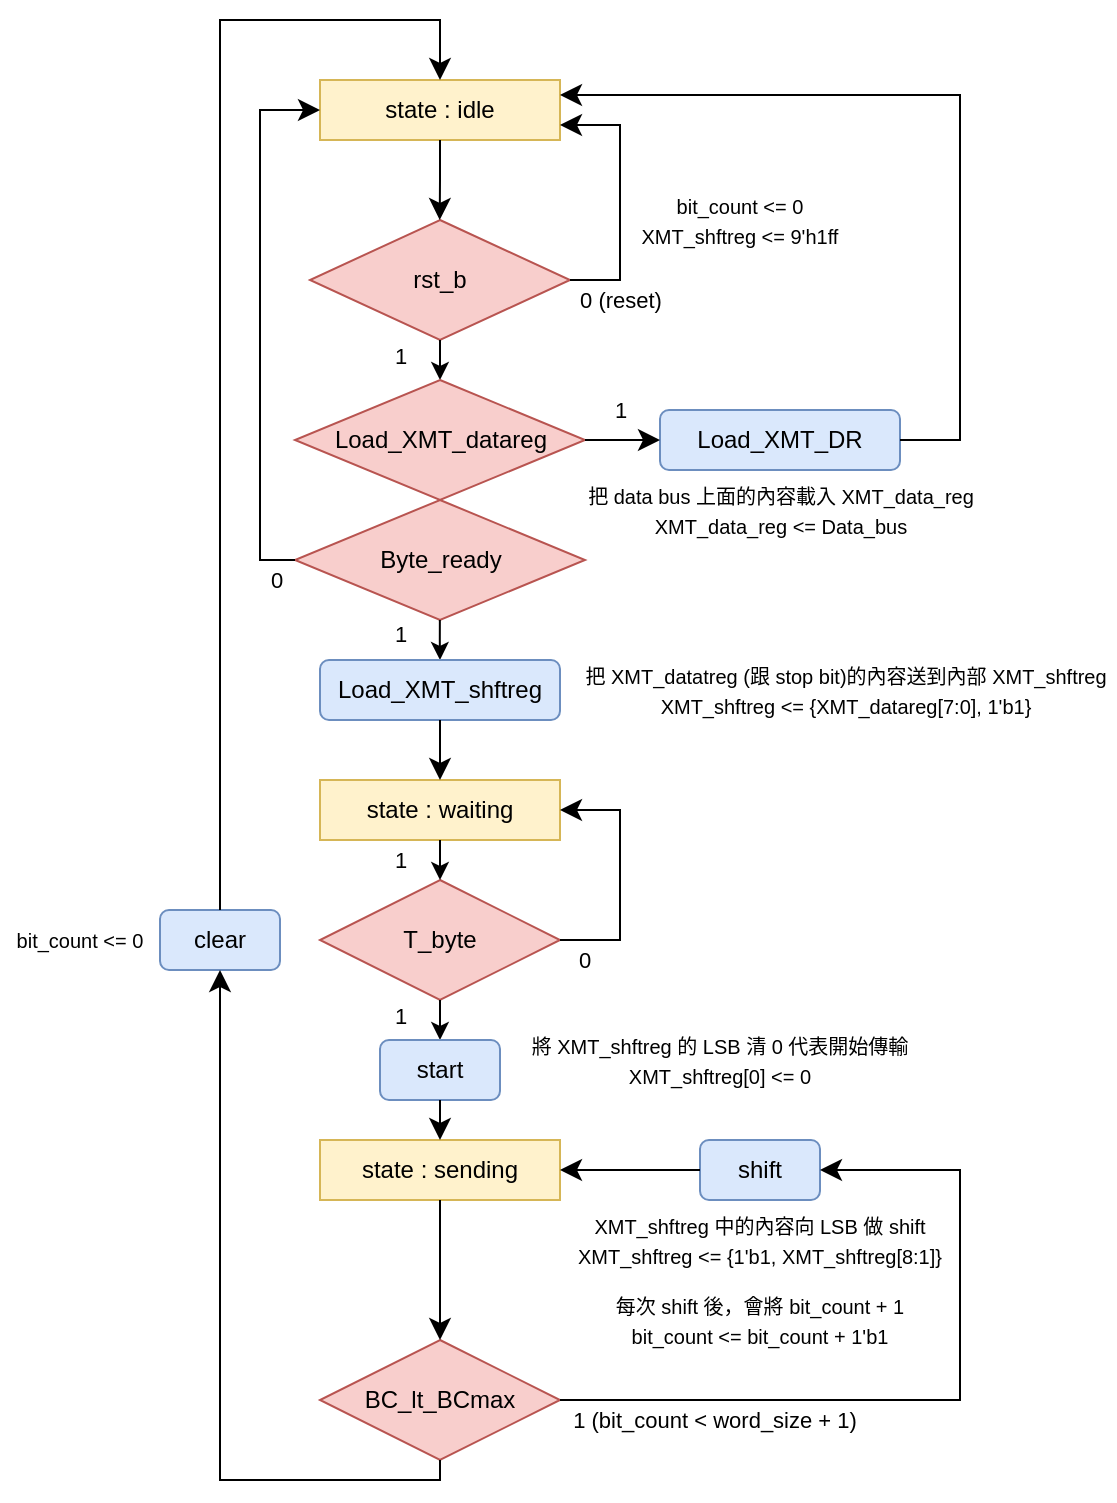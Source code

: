 <mxfile pages="2">
    <diagram name="ASMD" id="6HKaNnJ_zzwyUD8jRMOt">
        <mxGraphModel dx="497" dy="486" grid="1" gridSize="10" guides="1" tooltips="1" connect="1" arrows="1" fold="1" page="1" pageScale="1" pageWidth="1654" pageHeight="2336" background="#ffffff" math="0" shadow="0">
            <root>
                <mxCell id="0"/>
                <mxCell id="1" parent="0"/>
                <mxCell id="M87qzCQ-B_WoNLLD9AfA-1" value="state : idle" style="rounded=0;whiteSpace=wrap;html=1;fillColor=#fff2cc;strokeColor=#d6b656;" parent="1" vertex="1">
                    <mxGeometry x="230" y="370.0" width="120" height="30" as="geometry"/>
                </mxCell>
                <mxCell id="M87qzCQ-B_WoNLLD9AfA-8" value="rst_b" style="rhombus;whiteSpace=wrap;html=1;fillColor=#f8cecc;strokeColor=#b85450;" parent="1" vertex="1">
                    <mxGeometry x="225" y="440.0" width="130" height="60" as="geometry"/>
                </mxCell>
                <mxCell id="M87qzCQ-B_WoNLLD9AfA-13" value="" style="edgeStyle=elbowEdgeStyle;elbow=vertical;endArrow=classic;html=1;curved=0;rounded=0;endSize=8;startSize=8;" parent="1" edge="1">
                    <mxGeometry width="50" height="50" relative="1" as="geometry">
                        <mxPoint x="290" y="400.0" as="sourcePoint"/>
                        <mxPoint x="289.86" y="440.0" as="targetPoint"/>
                        <Array as="points">
                            <mxPoint x="295" y="420.0"/>
                        </Array>
                    </mxGeometry>
                </mxCell>
                <mxCell id="M87qzCQ-B_WoNLLD9AfA-18" value="" style="endArrow=classic;html=1;rounded=0;edgeStyle=orthogonalEdgeStyle;exitX=0.5;exitY=1;exitDx=0;exitDy=0;" parent="1" source="M87qzCQ-B_WoNLLD9AfA-8" edge="1">
                    <mxGeometry width="50" height="50" relative="1" as="geometry">
                        <mxPoint x="380" y="510" as="sourcePoint"/>
                        <mxPoint x="290" y="520" as="targetPoint"/>
                    </mxGeometry>
                </mxCell>
                <mxCell id="M87qzCQ-B_WoNLLD9AfA-19" value="1" style="edgeLabel;html=1;align=center;verticalAlign=middle;resizable=0;points=[];" parent="M87qzCQ-B_WoNLLD9AfA-18" vertex="1" connectable="0">
                    <mxGeometry x="-0.288" y="1" relative="1" as="geometry">
                        <mxPoint x="-21" as="offset"/>
                    </mxGeometry>
                </mxCell>
                <mxCell id="M87qzCQ-B_WoNLLD9AfA-20" value="Load_XMT_datareg" style="rhombus;whiteSpace=wrap;html=1;fillColor=#f8cecc;strokeColor=#b85450;" parent="1" vertex="1">
                    <mxGeometry x="217.5" y="520" width="145" height="60" as="geometry"/>
                </mxCell>
                <mxCell id="M87qzCQ-B_WoNLLD9AfA-25" value="Byte_ready" style="rhombus;whiteSpace=wrap;html=1;fillColor=#f8cecc;strokeColor=#b85450;" parent="1" vertex="1">
                    <mxGeometry x="217.5" y="580" width="145" height="60" as="geometry"/>
                </mxCell>
                <mxCell id="M87qzCQ-B_WoNLLD9AfA-29" value="Load_XMT_DR" style="rounded=1;whiteSpace=wrap;html=1;fillColor=#dae8fc;strokeColor=#6c8ebf;" parent="1" vertex="1">
                    <mxGeometry x="400" y="535" width="120" height="30" as="geometry"/>
                </mxCell>
                <mxCell id="M87qzCQ-B_WoNLLD9AfA-32" value="" style="edgeStyle=elbowEdgeStyle;elbow=horizontal;endArrow=classic;html=1;curved=0;rounded=0;endSize=8;startSize=8;exitX=1;exitY=0.5;exitDx=0;exitDy=0;entryX=0;entryY=0.5;entryDx=0;entryDy=0;" parent="1" source="M87qzCQ-B_WoNLLD9AfA-20" target="M87qzCQ-B_WoNLLD9AfA-29" edge="1">
                    <mxGeometry width="50" height="50" relative="1" as="geometry">
                        <mxPoint x="370" y="550" as="sourcePoint"/>
                        <mxPoint x="420" y="500" as="targetPoint"/>
                    </mxGeometry>
                </mxCell>
                <mxCell id="M87qzCQ-B_WoNLLD9AfA-33" value="1" style="edgeLabel;html=1;align=center;verticalAlign=middle;resizable=0;points=[];" parent="M87qzCQ-B_WoNLLD9AfA-32" vertex="1" connectable="0">
                    <mxGeometry x="0.586" y="-2" relative="1" as="geometry">
                        <mxPoint x="-12" y="-17" as="offset"/>
                    </mxGeometry>
                </mxCell>
                <mxCell id="M87qzCQ-B_WoNLLD9AfA-35" value="&lt;font style=&quot;font-size: 10px;&quot;&gt;把 data bus 上面的內容載入 XMT_data_reg&lt;br&gt;XMT_data_reg &amp;lt;= Data_bus&lt;br&gt;&lt;/font&gt;" style="text;html=1;strokeColor=none;fillColor=none;align=center;verticalAlign=middle;whiteSpace=wrap;rounded=0;" parent="1" vertex="1">
                    <mxGeometry x="357.5" y="570" width="205" height="30" as="geometry"/>
                </mxCell>
                <mxCell id="M87qzCQ-B_WoNLLD9AfA-37" value="" style="edgeStyle=elbowEdgeStyle;elbow=horizontal;endArrow=classic;html=1;curved=0;rounded=0;endSize=8;startSize=8;exitX=1;exitY=0.5;exitDx=0;exitDy=0;entryX=1;entryY=0.25;entryDx=0;entryDy=0;" parent="1" source="M87qzCQ-B_WoNLLD9AfA-29" target="M87qzCQ-B_WoNLLD9AfA-1" edge="1">
                    <mxGeometry width="50" height="50" relative="1" as="geometry">
                        <mxPoint x="560" y="565" as="sourcePoint"/>
                        <mxPoint x="610" y="515" as="targetPoint"/>
                        <Array as="points">
                            <mxPoint x="550" y="470"/>
                        </Array>
                    </mxGeometry>
                </mxCell>
                <mxCell id="M87qzCQ-B_WoNLLD9AfA-38" value="" style="edgeStyle=elbowEdgeStyle;elbow=horizontal;endArrow=classic;html=1;curved=0;rounded=0;endSize=8;startSize=8;exitX=1;exitY=0.5;exitDx=0;exitDy=0;entryX=1;entryY=0.75;entryDx=0;entryDy=0;" parent="1" source="M87qzCQ-B_WoNLLD9AfA-8" target="M87qzCQ-B_WoNLLD9AfA-1" edge="1">
                    <mxGeometry width="50" height="50" relative="1" as="geometry">
                        <mxPoint x="530" y="560" as="sourcePoint"/>
                        <mxPoint x="360" y="387" as="targetPoint"/>
                        <Array as="points">
                            <mxPoint x="380" y="430"/>
                        </Array>
                    </mxGeometry>
                </mxCell>
                <mxCell id="M87qzCQ-B_WoNLLD9AfA-39" value="0 (reset)" style="edgeLabel;html=1;align=center;verticalAlign=middle;resizable=0;points=[];" parent="M87qzCQ-B_WoNLLD9AfA-38" vertex="1" connectable="0">
                    <mxGeometry x="-0.792" relative="1" as="geometry">
                        <mxPoint x="11" y="10" as="offset"/>
                    </mxGeometry>
                </mxCell>
                <mxCell id="M87qzCQ-B_WoNLLD9AfA-41" value="&lt;span style=&quot;font-size: 10px;&quot;&gt;bit_count &amp;lt;= 0&lt;br&gt;XMT_shftreg &amp;lt;= 9'h1ff&lt;br&gt;&lt;/span&gt;" style="text;html=1;strokeColor=none;fillColor=none;align=center;verticalAlign=middle;whiteSpace=wrap;rounded=0;" parent="1" vertex="1">
                    <mxGeometry x="380" y="420" width="120" height="40" as="geometry"/>
                </mxCell>
                <mxCell id="M87qzCQ-B_WoNLLD9AfA-42" value="" style="edgeStyle=elbowEdgeStyle;elbow=horizontal;endArrow=classic;html=1;curved=0;rounded=0;endSize=8;startSize=8;exitX=0;exitY=0.5;exitDx=0;exitDy=0;entryX=0;entryY=0.5;entryDx=0;entryDy=0;" parent="1" source="M87qzCQ-B_WoNLLD9AfA-25" target="M87qzCQ-B_WoNLLD9AfA-1" edge="1">
                    <mxGeometry width="50" height="50" relative="1" as="geometry">
                        <mxPoint x="120" y="585.0" as="sourcePoint"/>
                        <mxPoint x="-50" y="412.0" as="targetPoint"/>
                        <Array as="points">
                            <mxPoint x="200" y="500"/>
                        </Array>
                    </mxGeometry>
                </mxCell>
                <mxCell id="M87qzCQ-B_WoNLLD9AfA-53" value="0" style="edgeLabel;html=1;align=center;verticalAlign=middle;resizable=0;points=[];" parent="M87qzCQ-B_WoNLLD9AfA-42" vertex="1" connectable="0">
                    <mxGeometry x="-0.931" y="-2" relative="1" as="geometry">
                        <mxPoint y="12" as="offset"/>
                    </mxGeometry>
                </mxCell>
                <mxCell id="M87qzCQ-B_WoNLLD9AfA-44" value="" style="endArrow=classic;html=1;rounded=0;edgeStyle=orthogonalEdgeStyle;exitX=0.5;exitY=1;exitDx=0;exitDy=0;" parent="1" edge="1">
                    <mxGeometry width="50" height="50" relative="1" as="geometry">
                        <mxPoint x="289.93" y="640" as="sourcePoint"/>
                        <mxPoint x="290" y="660" as="targetPoint"/>
                        <Array as="points">
                            <mxPoint x="289.93" y="650"/>
                            <mxPoint x="289.93" y="650"/>
                        </Array>
                    </mxGeometry>
                </mxCell>
                <mxCell id="M87qzCQ-B_WoNLLD9AfA-45" value="1" style="edgeLabel;html=1;align=center;verticalAlign=middle;resizable=0;points=[];" parent="M87qzCQ-B_WoNLLD9AfA-44" vertex="1" connectable="0">
                    <mxGeometry x="-0.288" y="1" relative="1" as="geometry">
                        <mxPoint x="-21" as="offset"/>
                    </mxGeometry>
                </mxCell>
                <mxCell id="M87qzCQ-B_WoNLLD9AfA-46" value="Load_XMT_shftreg" style="rounded=1;whiteSpace=wrap;html=1;fillColor=#dae8fc;strokeColor=#6c8ebf;" parent="1" vertex="1">
                    <mxGeometry x="230" y="660" width="120" height="30" as="geometry"/>
                </mxCell>
                <mxCell id="M87qzCQ-B_WoNLLD9AfA-47" value="state : waiting" style="rounded=0;whiteSpace=wrap;html=1;fillColor=#fff2cc;strokeColor=#d6b656;" parent="1" vertex="1">
                    <mxGeometry x="230" y="720.0" width="120" height="30" as="geometry"/>
                </mxCell>
                <mxCell id="M87qzCQ-B_WoNLLD9AfA-50" value="&lt;span style=&quot;font-size: 10px;&quot;&gt;把 XMT_datatreg (跟 stop bit)的內容送到內部 XMT_shftreg&lt;br&gt;XMT_shftreg &amp;lt;= {XMT_datareg[7:0], 1'b1}&lt;br&gt;&lt;/span&gt;" style="text;html=1;strokeColor=none;fillColor=none;align=center;verticalAlign=middle;whiteSpace=wrap;rounded=0;" parent="1" vertex="1">
                    <mxGeometry x="357.5" y="655" width="270" height="40" as="geometry"/>
                </mxCell>
                <mxCell id="M87qzCQ-B_WoNLLD9AfA-51" value="" style="edgeStyle=elbowEdgeStyle;elbow=vertical;endArrow=classic;html=1;curved=0;rounded=0;endSize=8;startSize=8;exitX=0.5;exitY=1;exitDx=0;exitDy=0;entryX=0.5;entryY=0;entryDx=0;entryDy=0;" parent="1" source="M87qzCQ-B_WoNLLD9AfA-46" target="M87qzCQ-B_WoNLLD9AfA-47" edge="1">
                    <mxGeometry width="50" height="50" relative="1" as="geometry">
                        <mxPoint x="370" y="700" as="sourcePoint"/>
                        <mxPoint x="370" y="760" as="targetPoint"/>
                        <Array as="points">
                            <mxPoint x="330" y="700"/>
                        </Array>
                    </mxGeometry>
                </mxCell>
                <mxCell id="M87qzCQ-B_WoNLLD9AfA-52" value="T_byte" style="rhombus;whiteSpace=wrap;html=1;fillColor=#f8cecc;strokeColor=#b85450;" parent="1" vertex="1">
                    <mxGeometry x="230" y="770" width="120" height="60" as="geometry"/>
                </mxCell>
                <mxCell id="M87qzCQ-B_WoNLLD9AfA-54" value="" style="endArrow=classic;html=1;rounded=0;edgeStyle=orthogonalEdgeStyle;exitX=0.5;exitY=1;exitDx=0;exitDy=0;entryX=0.5;entryY=0;entryDx=0;entryDy=0;" parent="1" source="M87qzCQ-B_WoNLLD9AfA-47" target="M87qzCQ-B_WoNLLD9AfA-52" edge="1">
                    <mxGeometry width="50" height="50" relative="1" as="geometry">
                        <mxPoint x="289.96" y="750" as="sourcePoint"/>
                        <mxPoint x="290.03" y="770" as="targetPoint"/>
                        <Array as="points"/>
                    </mxGeometry>
                </mxCell>
                <mxCell id="M87qzCQ-B_WoNLLD9AfA-55" value="1" style="edgeLabel;html=1;align=center;verticalAlign=middle;resizable=0;points=[];" parent="M87qzCQ-B_WoNLLD9AfA-54" vertex="1" connectable="0">
                    <mxGeometry x="-0.288" y="1" relative="1" as="geometry">
                        <mxPoint x="-21" y="3" as="offset"/>
                    </mxGeometry>
                </mxCell>
                <mxCell id="M87qzCQ-B_WoNLLD9AfA-56" value="" style="edgeStyle=elbowEdgeStyle;elbow=horizontal;endArrow=classic;html=1;curved=0;rounded=0;endSize=8;startSize=8;exitX=1;exitY=0.5;exitDx=0;exitDy=0;entryX=1;entryY=0.5;entryDx=0;entryDy=0;" parent="1" source="M87qzCQ-B_WoNLLD9AfA-52" target="M87qzCQ-B_WoNLLD9AfA-47" edge="1">
                    <mxGeometry width="50" height="50" relative="1" as="geometry">
                        <mxPoint x="562.5" y="913.0" as="sourcePoint"/>
                        <mxPoint x="392.5" y="740.0" as="targetPoint"/>
                        <Array as="points">
                            <mxPoint x="380" y="770"/>
                        </Array>
                    </mxGeometry>
                </mxCell>
                <mxCell id="M87qzCQ-B_WoNLLD9AfA-57" value="0" style="edgeLabel;html=1;align=center;verticalAlign=middle;resizable=0;points=[];" parent="M87qzCQ-B_WoNLLD9AfA-56" vertex="1" connectable="0">
                    <mxGeometry x="-0.728" relative="1" as="geometry">
                        <mxPoint x="-5" y="10" as="offset"/>
                    </mxGeometry>
                </mxCell>
                <mxCell id="M87qzCQ-B_WoNLLD9AfA-58" value="" style="endArrow=classic;html=1;rounded=0;edgeStyle=orthogonalEdgeStyle;exitX=0.5;exitY=1;exitDx=0;exitDy=0;entryX=0.5;entryY=0;entryDx=0;entryDy=0;" parent="1" source="M87qzCQ-B_WoNLLD9AfA-52" target="M87qzCQ-B_WoNLLD9AfA-60" edge="1">
                    <mxGeometry width="50" height="50" relative="1" as="geometry">
                        <mxPoint x="300" y="760" as="sourcePoint"/>
                        <mxPoint x="290" y="850" as="targetPoint"/>
                        <Array as="points"/>
                    </mxGeometry>
                </mxCell>
                <mxCell id="M87qzCQ-B_WoNLLD9AfA-59" value="1" style="edgeLabel;html=1;align=center;verticalAlign=middle;resizable=0;points=[];" parent="M87qzCQ-B_WoNLLD9AfA-58" vertex="1" connectable="0">
                    <mxGeometry x="-0.288" y="1" relative="1" as="geometry">
                        <mxPoint x="-21" y="1" as="offset"/>
                    </mxGeometry>
                </mxCell>
                <mxCell id="M87qzCQ-B_WoNLLD9AfA-60" value="start" style="rounded=1;whiteSpace=wrap;html=1;fillColor=#dae8fc;strokeColor=#6c8ebf;" parent="1" vertex="1">
                    <mxGeometry x="260" y="850" width="60" height="30" as="geometry"/>
                </mxCell>
                <mxCell id="M87qzCQ-B_WoNLLD9AfA-61" value="state : sending" style="rounded=0;whiteSpace=wrap;html=1;fillColor=#fff2cc;strokeColor=#d6b656;" parent="1" vertex="1">
                    <mxGeometry x="230" y="900.0" width="120" height="30" as="geometry"/>
                </mxCell>
                <mxCell id="M87qzCQ-B_WoNLLD9AfA-62" value="" style="edgeStyle=elbowEdgeStyle;elbow=vertical;endArrow=classic;html=1;curved=0;rounded=0;endSize=8;startSize=8;exitX=0.5;exitY=1;exitDx=0;exitDy=0;entryX=0.5;entryY=0;entryDx=0;entryDy=0;" parent="1" source="M87qzCQ-B_WoNLLD9AfA-60" target="M87qzCQ-B_WoNLLD9AfA-61" edge="1">
                    <mxGeometry width="50" height="50" relative="1" as="geometry">
                        <mxPoint x="293" y="890" as="sourcePoint"/>
                        <mxPoint x="293" y="920" as="targetPoint"/>
                        <Array as="points">
                            <mxPoint x="330" y="890"/>
                        </Array>
                    </mxGeometry>
                </mxCell>
                <mxCell id="M87qzCQ-B_WoNLLD9AfA-63" value="&lt;span style=&quot;font-size: 10px;&quot;&gt;將 XMT_shftreg 的 LSB 清 0 代表開始傳輸&lt;br&gt;XMT_shftreg[0] &amp;lt;= 0&lt;br&gt;&lt;/span&gt;" style="text;html=1;strokeColor=none;fillColor=none;align=center;verticalAlign=middle;whiteSpace=wrap;rounded=0;" parent="1" vertex="1">
                    <mxGeometry x="330" y="840" width="200" height="40" as="geometry"/>
                </mxCell>
                <mxCell id="M87qzCQ-B_WoNLLD9AfA-64" value="BC_lt_BCmax" style="rhombus;whiteSpace=wrap;html=1;fillColor=#f8cecc;strokeColor=#b85450;" parent="1" vertex="1">
                    <mxGeometry x="230" y="1000" width="120" height="60" as="geometry"/>
                </mxCell>
                <mxCell id="M87qzCQ-B_WoNLLD9AfA-65" value="" style="edgeStyle=elbowEdgeStyle;elbow=vertical;endArrow=classic;html=1;curved=0;rounded=0;endSize=8;startSize=8;exitX=0.5;exitY=1;exitDx=0;exitDy=0;entryX=0.5;entryY=0;entryDx=0;entryDy=0;" parent="1" source="M87qzCQ-B_WoNLLD9AfA-61" target="M87qzCQ-B_WoNLLD9AfA-64" edge="1">
                    <mxGeometry width="50" height="50" relative="1" as="geometry">
                        <mxPoint x="289.76" y="940" as="sourcePoint"/>
                        <mxPoint x="289.76" y="960" as="targetPoint"/>
                        <Array as="points"/>
                    </mxGeometry>
                </mxCell>
                <mxCell id="M87qzCQ-B_WoNLLD9AfA-66" value="shift" style="rounded=1;whiteSpace=wrap;html=1;fillColor=#dae8fc;strokeColor=#6c8ebf;" parent="1" vertex="1">
                    <mxGeometry x="420" y="900" width="60" height="30" as="geometry"/>
                </mxCell>
                <mxCell id="M87qzCQ-B_WoNLLD9AfA-67" value="" style="edgeStyle=elbowEdgeStyle;elbow=horizontal;endArrow=classic;html=1;curved=0;rounded=0;endSize=8;startSize=8;exitX=1;exitY=0.5;exitDx=0;exitDy=0;entryX=1;entryY=0.5;entryDx=0;entryDy=0;" parent="1" source="M87qzCQ-B_WoNLLD9AfA-64" target="M87qzCQ-B_WoNLLD9AfA-66" edge="1">
                    <mxGeometry width="50" height="50" relative="1" as="geometry">
                        <mxPoint x="470" y="985" as="sourcePoint"/>
                        <mxPoint x="470" y="920" as="targetPoint"/>
                        <Array as="points">
                            <mxPoint x="550" y="940"/>
                        </Array>
                    </mxGeometry>
                </mxCell>
                <mxCell id="M87qzCQ-B_WoNLLD9AfA-68" value="1 (bit_count &amp;lt; word_size + 1)" style="edgeLabel;html=1;align=center;verticalAlign=middle;resizable=0;points=[];" parent="M87qzCQ-B_WoNLLD9AfA-67" vertex="1" connectable="0">
                    <mxGeometry x="-0.728" relative="1" as="geometry">
                        <mxPoint x="24" y="10" as="offset"/>
                    </mxGeometry>
                </mxCell>
                <mxCell id="M87qzCQ-B_WoNLLD9AfA-69" value="" style="edgeStyle=elbowEdgeStyle;elbow=horizontal;endArrow=classic;html=1;curved=0;rounded=0;endSize=8;startSize=8;entryX=1;entryY=0.5;entryDx=0;entryDy=0;exitX=0;exitY=0.5;exitDx=0;exitDy=0;" parent="1" source="M87qzCQ-B_WoNLLD9AfA-66" target="M87qzCQ-B_WoNLLD9AfA-61" edge="1">
                    <mxGeometry width="50" height="50" relative="1" as="geometry">
                        <mxPoint x="617.5" y="915.25" as="sourcePoint"/>
                        <mxPoint x="367.5" y="914.75" as="targetPoint"/>
                        <Array as="points">
                            <mxPoint x="380" y="910"/>
                        </Array>
                    </mxGeometry>
                </mxCell>
                <mxCell id="M87qzCQ-B_WoNLLD9AfA-71" value="&lt;span style=&quot;font-size: 10px;&quot;&gt;XMT_shftreg 中的內容向 LSB 做 shift&lt;br&gt;XMT_shftreg &amp;lt;= {1'b1, XMT_shftreg[8:1]}&lt;br&gt;&lt;/span&gt;" style="text;html=1;strokeColor=none;fillColor=none;align=center;verticalAlign=middle;whiteSpace=wrap;rounded=0;" parent="1" vertex="1">
                    <mxGeometry x="350" y="930" width="200" height="40" as="geometry"/>
                </mxCell>
                <mxCell id="vuvpYKylL6YaYjzq_K-N-1" value="clear" style="rounded=1;whiteSpace=wrap;html=1;fillColor=#dae8fc;strokeColor=#6c8ebf;" parent="1" vertex="1">
                    <mxGeometry x="150" y="785" width="60" height="30" as="geometry"/>
                </mxCell>
                <mxCell id="vuvpYKylL6YaYjzq_K-N-2" value="" style="edgeStyle=elbowEdgeStyle;elbow=vertical;endArrow=classic;html=1;curved=0;rounded=0;endSize=8;startSize=8;entryX=0.5;entryY=1;entryDx=0;entryDy=0;exitX=0.5;exitY=1;exitDx=0;exitDy=0;" parent="1" source="M87qzCQ-B_WoNLLD9AfA-64" target="vuvpYKylL6YaYjzq_K-N-1" edge="1">
                    <mxGeometry width="50" height="50" relative="1" as="geometry">
                        <mxPoint x="280" y="1305.333" as="sourcePoint"/>
                        <mxPoint x="180" y="960" as="targetPoint"/>
                        <Array as="points">
                            <mxPoint x="230" y="1070"/>
                        </Array>
                    </mxGeometry>
                </mxCell>
                <mxCell id="vuvpYKylL6YaYjzq_K-N-3" value="" style="edgeStyle=elbowEdgeStyle;elbow=vertical;endArrow=classic;html=1;curved=0;rounded=0;endSize=8;startSize=8;entryX=0.5;entryY=0;entryDx=0;entryDy=0;exitX=0.5;exitY=0;exitDx=0;exitDy=0;" parent="1" source="vuvpYKylL6YaYjzq_K-N-1" target="M87qzCQ-B_WoNLLD9AfA-1" edge="1">
                    <mxGeometry width="50" height="50" relative="1" as="geometry">
                        <mxPoint x="130" y="360" as="sourcePoint"/>
                        <mxPoint x="180" y="310" as="targetPoint"/>
                        <Array as="points">
                            <mxPoint x="210" y="340"/>
                        </Array>
                    </mxGeometry>
                </mxCell>
                <mxCell id="vuvpYKylL6YaYjzq_K-N-4" value="&lt;span style=&quot;font-size: 10px;&quot;&gt;bit_count &amp;lt;= 0&lt;br&gt;&lt;/span&gt;" style="text;html=1;strokeColor=none;fillColor=none;align=center;verticalAlign=middle;whiteSpace=wrap;rounded=0;" parent="1" vertex="1">
                    <mxGeometry x="70" y="780" width="80" height="40" as="geometry"/>
                </mxCell>
                <mxCell id="p9LvNqBjJyS3sMYu8mIh-1" value="&lt;span style=&quot;font-size: 10px;&quot;&gt;每次 shift 後，會將 bit_count + 1&lt;br&gt;bit_count &amp;lt;= bit_count + 1'b1&lt;br&gt;&lt;/span&gt;" style="text;html=1;strokeColor=none;fillColor=none;align=center;verticalAlign=middle;whiteSpace=wrap;rounded=0;" parent="1" vertex="1">
                    <mxGeometry x="370" y="970" width="160" height="40" as="geometry"/>
                </mxCell>
            </root>
        </mxGraphModel>
    </diagram>
    <diagram id="Bpi-AE6iPza4enCK-1pe" name="XMT_shftreg">
        <mxGraphModel dx="497" dy="486" grid="1" gridSize="10" guides="1" tooltips="1" connect="1" arrows="1" fold="1" page="1" pageScale="1" pageWidth="1654" pageHeight="2336" math="0" shadow="0">
            <root>
                <mxCell id="0"/>
                <mxCell id="1" parent="0"/>
                <mxCell id="pmz6Ck_1omaO1Onjbopm-1" value="[8]&lt;br&gt;MSB" style="rounded=0;whiteSpace=wrap;html=1;" parent="1" vertex="1">
                    <mxGeometry x="270" y="850" width="40" height="30" as="geometry"/>
                </mxCell>
                <mxCell id="pmz6Ck_1omaO1Onjbopm-2" value="" style="rounded=0;whiteSpace=wrap;html=1;fillColor=#fff2cc;strokeColor=#d6b656;" parent="1" vertex="1">
                    <mxGeometry x="430" y="880" width="40" height="30" as="geometry"/>
                </mxCell>
                <mxCell id="pmz6Ck_1omaO1Onjbopm-3" value="" style="rounded=0;whiteSpace=wrap;html=1;fillColor=#fff2cc;strokeColor=#d6b656;" parent="1" vertex="1">
                    <mxGeometry x="470" y="880" width="40" height="30" as="geometry"/>
                </mxCell>
                <mxCell id="pmz6Ck_1omaO1Onjbopm-4" value="" style="rounded=0;whiteSpace=wrap;html=1;fillColor=#fff2cc;strokeColor=#d6b656;" parent="1" vertex="1">
                    <mxGeometry x="510" y="880" width="40" height="30" as="geometry"/>
                </mxCell>
                <mxCell id="pmz6Ck_1omaO1Onjbopm-5" value="" style="rounded=0;whiteSpace=wrap;html=1;fillColor=#fff2cc;strokeColor=#d6b656;" parent="1" vertex="1">
                    <mxGeometry x="550" y="880" width="40" height="30" as="geometry"/>
                </mxCell>
                <mxCell id="pmz6Ck_1omaO1Onjbopm-6" value="" style="rounded=0;whiteSpace=wrap;html=1;fillColor=#fff2cc;strokeColor=#d6b656;" parent="1" vertex="1">
                    <mxGeometry x="590" y="880" width="40" height="30" as="geometry"/>
                </mxCell>
                <mxCell id="pmz6Ck_1omaO1Onjbopm-7" value="" style="rounded=0;whiteSpace=wrap;html=1;fillColor=#fff2cc;strokeColor=#d6b656;" parent="1" vertex="1">
                    <mxGeometry x="390" y="880" width="40" height="30" as="geometry"/>
                </mxCell>
                <mxCell id="pmz6Ck_1omaO1Onjbopm-8" value="" style="rounded=0;whiteSpace=wrap;html=1;fillColor=#fff2cc;strokeColor=#d6b656;" parent="1" vertex="1">
                    <mxGeometry x="350" y="880" width="40" height="30" as="geometry"/>
                </mxCell>
                <mxCell id="pmz6Ck_1omaO1Onjbopm-9" value="" style="rounded=0;whiteSpace=wrap;html=1;fillColor=#fff2cc;strokeColor=#d6b656;" parent="1" vertex="1">
                    <mxGeometry x="310" y="880" width="40" height="30" as="geometry"/>
                </mxCell>
                <mxCell id="pmz6Ck_1omaO1Onjbopm-10" value="1" style="rounded=0;whiteSpace=wrap;html=1;" parent="1" vertex="1">
                    <mxGeometry x="270" y="880" width="40" height="30" as="geometry"/>
                </mxCell>
                <mxCell id="pmz6Ck_1omaO1Onjbopm-11" value="[0]&lt;br&gt;LSB" style="rounded=0;whiteSpace=wrap;html=1;" parent="1" vertex="1">
                    <mxGeometry x="590" y="850" width="40" height="30" as="geometry"/>
                </mxCell>
                <mxCell id="pmz6Ck_1omaO1Onjbopm-12" value="[7]" style="rounded=0;whiteSpace=wrap;html=1;" parent="1" vertex="1">
                    <mxGeometry x="310" y="850" width="40" height="30" as="geometry"/>
                </mxCell>
                <mxCell id="pmz6Ck_1omaO1Onjbopm-13" value="[6]" style="rounded=0;whiteSpace=wrap;html=1;" parent="1" vertex="1">
                    <mxGeometry x="350" y="850" width="40" height="30" as="geometry"/>
                </mxCell>
                <mxCell id="pmz6Ck_1omaO1Onjbopm-14" value="[5]" style="rounded=0;whiteSpace=wrap;html=1;" parent="1" vertex="1">
                    <mxGeometry x="390" y="850" width="40" height="30" as="geometry"/>
                </mxCell>
                <mxCell id="pmz6Ck_1omaO1Onjbopm-15" value="[4]" style="rounded=0;whiteSpace=wrap;html=1;" parent="1" vertex="1">
                    <mxGeometry x="430" y="850" width="40" height="30" as="geometry"/>
                </mxCell>
                <mxCell id="pmz6Ck_1omaO1Onjbopm-16" value="[3]" style="rounded=0;whiteSpace=wrap;html=1;" parent="1" vertex="1">
                    <mxGeometry x="470" y="850" width="40" height="30" as="geometry"/>
                </mxCell>
                <mxCell id="pmz6Ck_1omaO1Onjbopm-17" value="[2]" style="rounded=0;whiteSpace=wrap;html=1;" parent="1" vertex="1">
                    <mxGeometry x="510" y="850" width="40" height="30" as="geometry"/>
                </mxCell>
                <mxCell id="pmz6Ck_1omaO1Onjbopm-18" value="[1]" style="rounded=0;whiteSpace=wrap;html=1;" parent="1" vertex="1">
                    <mxGeometry x="550" y="850" width="40" height="30" as="geometry"/>
                </mxCell>
                <mxCell id="pmz6Ck_1omaO1Onjbopm-19" value="" style="endArrow=classic;html=1;rounded=0;exitX=0.5;exitY=1;exitDx=0;exitDy=0;entryX=0.5;entryY=0;entryDx=0;entryDy=0;" parent="1" source="pmz6Ck_1omaO1Onjbopm-24" target="pmz6Ck_1omaO1Onjbopm-11" edge="1">
                    <mxGeometry width="50" height="50" relative="1" as="geometry">
                        <mxPoint x="651" y="800" as="sourcePoint"/>
                        <mxPoint x="611" y="850" as="targetPoint"/>
                    </mxGeometry>
                </mxCell>
                <mxCell id="pmz6Ck_1omaO1Onjbopm-20" value="[8]&lt;br&gt;MSB" style="rounded=0;whiteSpace=wrap;html=1;" parent="1" vertex="1">
                    <mxGeometry x="270" y="730" width="40" height="30" as="geometry"/>
                </mxCell>
                <mxCell id="pmz6Ck_1omaO1Onjbopm-21" value="" style="rounded=0;whiteSpace=wrap;html=1;fillColor=#fff2cc;strokeColor=#d6b656;" parent="1" vertex="1">
                    <mxGeometry x="430" y="760" width="40" height="30" as="geometry"/>
                </mxCell>
                <mxCell id="pmz6Ck_1omaO1Onjbopm-22" value="" style="rounded=0;whiteSpace=wrap;html=1;fillColor=#fff2cc;strokeColor=#d6b656;" parent="1" vertex="1">
                    <mxGeometry x="470" y="760" width="40" height="30" as="geometry"/>
                </mxCell>
                <mxCell id="pmz6Ck_1omaO1Onjbopm-23" value="" style="rounded=0;whiteSpace=wrap;html=1;fillColor=#fff2cc;strokeColor=#d6b656;" parent="1" vertex="1">
                    <mxGeometry x="510" y="760" width="40" height="30" as="geometry"/>
                </mxCell>
                <mxCell id="pmz6Ck_1omaO1Onjbopm-24" value="" style="rounded=0;whiteSpace=wrap;html=1;fillColor=#fff2cc;strokeColor=#d6b656;" parent="1" vertex="1">
                    <mxGeometry x="550" y="760" width="40" height="30" as="geometry"/>
                </mxCell>
                <mxCell id="pmz6Ck_1omaO1Onjbopm-25" value="0" style="rounded=0;whiteSpace=wrap;html=1;" parent="1" vertex="1">
                    <mxGeometry x="590" y="760" width="40" height="30" as="geometry"/>
                </mxCell>
                <mxCell id="pmz6Ck_1omaO1Onjbopm-26" value="" style="rounded=0;whiteSpace=wrap;html=1;fillColor=#fff2cc;strokeColor=#d6b656;" parent="1" vertex="1">
                    <mxGeometry x="390" y="760" width="40" height="30" as="geometry"/>
                </mxCell>
                <mxCell id="pmz6Ck_1omaO1Onjbopm-27" value="" style="rounded=0;whiteSpace=wrap;html=1;fillColor=#fff2cc;strokeColor=#d6b656;" parent="1" vertex="1">
                    <mxGeometry x="350" y="760" width="40" height="30" as="geometry"/>
                </mxCell>
                <mxCell id="pmz6Ck_1omaO1Onjbopm-28" value="" style="rounded=0;whiteSpace=wrap;html=1;fillColor=#fff2cc;strokeColor=#d6b656;" parent="1" vertex="1">
                    <mxGeometry x="310" y="760" width="40" height="30" as="geometry"/>
                </mxCell>
                <mxCell id="pmz6Ck_1omaO1Onjbopm-29" value="" style="rounded=0;whiteSpace=wrap;html=1;fillColor=#fff2cc;strokeColor=#d6b656;" parent="1" vertex="1">
                    <mxGeometry x="270" y="760" width="40" height="30" as="geometry"/>
                </mxCell>
                <mxCell id="pmz6Ck_1omaO1Onjbopm-30" value="[0]&lt;br&gt;LSB" style="rounded=0;whiteSpace=wrap;html=1;" parent="1" vertex="1">
                    <mxGeometry x="590" y="730" width="40" height="30" as="geometry"/>
                </mxCell>
                <mxCell id="pmz6Ck_1omaO1Onjbopm-31" value="[7]" style="rounded=0;whiteSpace=wrap;html=1;" parent="1" vertex="1">
                    <mxGeometry x="310" y="730" width="40" height="30" as="geometry"/>
                </mxCell>
                <mxCell id="pmz6Ck_1omaO1Onjbopm-32" value="[6]" style="rounded=0;whiteSpace=wrap;html=1;" parent="1" vertex="1">
                    <mxGeometry x="350" y="730" width="40" height="30" as="geometry"/>
                </mxCell>
                <mxCell id="pmz6Ck_1omaO1Onjbopm-33" value="[5]" style="rounded=0;whiteSpace=wrap;html=1;" parent="1" vertex="1">
                    <mxGeometry x="390" y="730" width="40" height="30" as="geometry"/>
                </mxCell>
                <mxCell id="pmz6Ck_1omaO1Onjbopm-34" value="[4]" style="rounded=0;whiteSpace=wrap;html=1;" parent="1" vertex="1">
                    <mxGeometry x="430" y="730" width="40" height="30" as="geometry"/>
                </mxCell>
                <mxCell id="pmz6Ck_1omaO1Onjbopm-35" value="[3]" style="rounded=0;whiteSpace=wrap;html=1;" parent="1" vertex="1">
                    <mxGeometry x="470" y="730" width="40" height="30" as="geometry"/>
                </mxCell>
                <mxCell id="pmz6Ck_1omaO1Onjbopm-36" value="[2]" style="rounded=0;whiteSpace=wrap;html=1;" parent="1" vertex="1">
                    <mxGeometry x="510" y="730" width="40" height="30" as="geometry"/>
                </mxCell>
                <mxCell id="pmz6Ck_1omaO1Onjbopm-37" value="[1]" style="rounded=0;whiteSpace=wrap;html=1;" parent="1" vertex="1">
                    <mxGeometry x="550" y="730" width="40" height="30" as="geometry"/>
                </mxCell>
                <mxCell id="pmz6Ck_1omaO1Onjbopm-38" value="" style="endArrow=classic;html=1;rounded=0;exitX=0.5;exitY=1;exitDx=0;exitDy=0;entryX=0.5;entryY=0;entryDx=0;entryDy=0;" parent="1" edge="1">
                    <mxGeometry width="50" height="50" relative="1" as="geometry">
                        <mxPoint x="530" y="790" as="sourcePoint"/>
                        <mxPoint x="570" y="850" as="targetPoint"/>
                    </mxGeometry>
                </mxCell>
                <mxCell id="pmz6Ck_1omaO1Onjbopm-39" value="" style="endArrow=classic;html=1;rounded=0;exitX=0.5;exitY=1;exitDx=0;exitDy=0;entryX=0.5;entryY=0;entryDx=0;entryDy=0;" parent="1" edge="1">
                    <mxGeometry width="50" height="50" relative="1" as="geometry">
                        <mxPoint x="490" y="790" as="sourcePoint"/>
                        <mxPoint x="530" y="850" as="targetPoint"/>
                    </mxGeometry>
                </mxCell>
                <mxCell id="pmz6Ck_1omaO1Onjbopm-40" value="" style="endArrow=classic;html=1;rounded=0;exitX=0.5;exitY=1;exitDx=0;exitDy=0;entryX=0.5;entryY=0;entryDx=0;entryDy=0;" parent="1" edge="1">
                    <mxGeometry width="50" height="50" relative="1" as="geometry">
                        <mxPoint x="450" y="790" as="sourcePoint"/>
                        <mxPoint x="490" y="850" as="targetPoint"/>
                    </mxGeometry>
                </mxCell>
                <mxCell id="pmz6Ck_1omaO1Onjbopm-41" value="" style="endArrow=classic;html=1;rounded=0;exitX=0.5;exitY=1;exitDx=0;exitDy=0;entryX=0.5;entryY=0;entryDx=0;entryDy=0;" parent="1" edge="1">
                    <mxGeometry width="50" height="50" relative="1" as="geometry">
                        <mxPoint x="410" y="790" as="sourcePoint"/>
                        <mxPoint x="450" y="850" as="targetPoint"/>
                    </mxGeometry>
                </mxCell>
                <mxCell id="pmz6Ck_1omaO1Onjbopm-42" value="" style="endArrow=classic;html=1;rounded=0;exitX=0.5;exitY=1;exitDx=0;exitDy=0;entryX=0.5;entryY=0;entryDx=0;entryDy=0;" parent="1" edge="1">
                    <mxGeometry width="50" height="50" relative="1" as="geometry">
                        <mxPoint x="370" y="790" as="sourcePoint"/>
                        <mxPoint x="410" y="850" as="targetPoint"/>
                    </mxGeometry>
                </mxCell>
                <mxCell id="pmz6Ck_1omaO1Onjbopm-43" value="" style="endArrow=classic;html=1;rounded=0;exitX=0.5;exitY=1;exitDx=0;exitDy=0;entryX=0.5;entryY=0;entryDx=0;entryDy=0;" parent="1" edge="1">
                    <mxGeometry width="50" height="50" relative="1" as="geometry">
                        <mxPoint x="330" y="790" as="sourcePoint"/>
                        <mxPoint x="370" y="850" as="targetPoint"/>
                    </mxGeometry>
                </mxCell>
                <mxCell id="pmz6Ck_1omaO1Onjbopm-44" value="" style="endArrow=classic;html=1;rounded=0;exitX=0.5;exitY=1;exitDx=0;exitDy=0;entryX=0.5;entryY=0;entryDx=0;entryDy=0;" parent="1" edge="1">
                    <mxGeometry width="50" height="50" relative="1" as="geometry">
                        <mxPoint x="290" y="790" as="sourcePoint"/>
                        <mxPoint x="330" y="850" as="targetPoint"/>
                    </mxGeometry>
                </mxCell>
                <mxCell id="pmz6Ck_1omaO1Onjbopm-45" value="[8]&lt;br&gt;MSB" style="rounded=0;whiteSpace=wrap;html=1;" parent="1" vertex="1">
                    <mxGeometry x="270" y="970" width="40" height="30" as="geometry"/>
                </mxCell>
                <mxCell id="pmz6Ck_1omaO1Onjbopm-46" value="" style="rounded=0;whiteSpace=wrap;html=1;fillColor=#fff2cc;strokeColor=#d6b656;" parent="1" vertex="1">
                    <mxGeometry x="430" y="1000" width="40" height="30" as="geometry"/>
                </mxCell>
                <mxCell id="pmz6Ck_1omaO1Onjbopm-47" value="" style="rounded=0;whiteSpace=wrap;html=1;fillColor=#fff2cc;strokeColor=#d6b656;" parent="1" vertex="1">
                    <mxGeometry x="470" y="1000" width="40" height="30" as="geometry"/>
                </mxCell>
                <mxCell id="pmz6Ck_1omaO1Onjbopm-48" value="" style="rounded=0;whiteSpace=wrap;html=1;fillColor=#fff2cc;strokeColor=#d6b656;" parent="1" vertex="1">
                    <mxGeometry x="510" y="1000" width="40" height="30" as="geometry"/>
                </mxCell>
                <mxCell id="pmz6Ck_1omaO1Onjbopm-49" value="" style="rounded=0;whiteSpace=wrap;html=1;fillColor=#fff2cc;strokeColor=#d6b656;" parent="1" vertex="1">
                    <mxGeometry x="550" y="1000" width="40" height="30" as="geometry"/>
                </mxCell>
                <mxCell id="pmz6Ck_1omaO1Onjbopm-50" value="" style="rounded=0;whiteSpace=wrap;html=1;fillColor=#fff2cc;strokeColor=#d6b656;" parent="1" vertex="1">
                    <mxGeometry x="590" y="1000" width="40" height="30" as="geometry"/>
                </mxCell>
                <mxCell id="pmz6Ck_1omaO1Onjbopm-51" value="" style="rounded=0;whiteSpace=wrap;html=1;fillColor=#fff2cc;strokeColor=#d6b656;" parent="1" vertex="1">
                    <mxGeometry x="390" y="1000" width="40" height="30" as="geometry"/>
                </mxCell>
                <mxCell id="pmz6Ck_1omaO1Onjbopm-52" value="" style="rounded=0;whiteSpace=wrap;html=1;fillColor=#fff2cc;strokeColor=#d6b656;" parent="1" vertex="1">
                    <mxGeometry x="350" y="1000" width="40" height="30" as="geometry"/>
                </mxCell>
                <mxCell id="pmz6Ck_1omaO1Onjbopm-53" value="1" style="rounded=0;whiteSpace=wrap;html=1;" parent="1" vertex="1">
                    <mxGeometry x="310" y="1000" width="40" height="30" as="geometry"/>
                </mxCell>
                <mxCell id="pmz6Ck_1omaO1Onjbopm-54" value="1" style="rounded=0;whiteSpace=wrap;html=1;" parent="1" vertex="1">
                    <mxGeometry x="270" y="1000" width="40" height="30" as="geometry"/>
                </mxCell>
                <mxCell id="pmz6Ck_1omaO1Onjbopm-55" value="[0]&lt;br&gt;LSB" style="rounded=0;whiteSpace=wrap;html=1;" parent="1" vertex="1">
                    <mxGeometry x="590" y="970" width="40" height="30" as="geometry"/>
                </mxCell>
                <mxCell id="pmz6Ck_1omaO1Onjbopm-56" value="[7]" style="rounded=0;whiteSpace=wrap;html=1;" parent="1" vertex="1">
                    <mxGeometry x="310" y="970" width="40" height="30" as="geometry"/>
                </mxCell>
                <mxCell id="pmz6Ck_1omaO1Onjbopm-57" value="[6]" style="rounded=0;whiteSpace=wrap;html=1;" parent="1" vertex="1">
                    <mxGeometry x="350" y="970" width="40" height="30" as="geometry"/>
                </mxCell>
                <mxCell id="pmz6Ck_1omaO1Onjbopm-58" value="[5]" style="rounded=0;whiteSpace=wrap;html=1;" parent="1" vertex="1">
                    <mxGeometry x="390" y="970" width="40" height="30" as="geometry"/>
                </mxCell>
                <mxCell id="pmz6Ck_1omaO1Onjbopm-59" value="[4]" style="rounded=0;whiteSpace=wrap;html=1;" parent="1" vertex="1">
                    <mxGeometry x="430" y="970" width="40" height="30" as="geometry"/>
                </mxCell>
                <mxCell id="pmz6Ck_1omaO1Onjbopm-60" value="[3]" style="rounded=0;whiteSpace=wrap;html=1;" parent="1" vertex="1">
                    <mxGeometry x="470" y="970" width="40" height="30" as="geometry"/>
                </mxCell>
                <mxCell id="pmz6Ck_1omaO1Onjbopm-61" value="[2]" style="rounded=0;whiteSpace=wrap;html=1;" parent="1" vertex="1">
                    <mxGeometry x="510" y="970" width="40" height="30" as="geometry"/>
                </mxCell>
                <mxCell id="pmz6Ck_1omaO1Onjbopm-62" value="[1]" style="rounded=0;whiteSpace=wrap;html=1;" parent="1" vertex="1">
                    <mxGeometry x="550" y="970" width="40" height="30" as="geometry"/>
                </mxCell>
                <mxCell id="pmz6Ck_1omaO1Onjbopm-63" value="" style="endArrow=classic;html=1;rounded=0;exitX=0.5;exitY=1;exitDx=0;exitDy=0;entryX=0.5;entryY=0;entryDx=0;entryDy=0;" parent="1" target="pmz6Ck_1omaO1Onjbopm-55" edge="1">
                    <mxGeometry width="50" height="50" relative="1" as="geometry">
                        <mxPoint x="570" y="910" as="sourcePoint"/>
                        <mxPoint x="611" y="970" as="targetPoint"/>
                    </mxGeometry>
                </mxCell>
                <mxCell id="pmz6Ck_1omaO1Onjbopm-64" value="" style="endArrow=classic;html=1;rounded=0;exitX=0.5;exitY=1;exitDx=0;exitDy=0;entryX=0.5;entryY=0;entryDx=0;entryDy=0;" parent="1" edge="1">
                    <mxGeometry width="50" height="50" relative="1" as="geometry">
                        <mxPoint x="530" y="910" as="sourcePoint"/>
                        <mxPoint x="570" y="970" as="targetPoint"/>
                    </mxGeometry>
                </mxCell>
                <mxCell id="pmz6Ck_1omaO1Onjbopm-65" value="" style="endArrow=classic;html=1;rounded=0;exitX=0.5;exitY=1;exitDx=0;exitDy=0;entryX=0.5;entryY=0;entryDx=0;entryDy=0;" parent="1" edge="1">
                    <mxGeometry width="50" height="50" relative="1" as="geometry">
                        <mxPoint x="490" y="910" as="sourcePoint"/>
                        <mxPoint x="530" y="970" as="targetPoint"/>
                    </mxGeometry>
                </mxCell>
                <mxCell id="pmz6Ck_1omaO1Onjbopm-66" value="" style="endArrow=classic;html=1;rounded=0;exitX=0.5;exitY=1;exitDx=0;exitDy=0;entryX=0.5;entryY=0;entryDx=0;entryDy=0;" parent="1" edge="1">
                    <mxGeometry width="50" height="50" relative="1" as="geometry">
                        <mxPoint x="450" y="910" as="sourcePoint"/>
                        <mxPoint x="490" y="970" as="targetPoint"/>
                    </mxGeometry>
                </mxCell>
                <mxCell id="pmz6Ck_1omaO1Onjbopm-67" value="" style="endArrow=classic;html=1;rounded=0;exitX=0.5;exitY=1;exitDx=0;exitDy=0;entryX=0.5;entryY=0;entryDx=0;entryDy=0;" parent="1" edge="1">
                    <mxGeometry width="50" height="50" relative="1" as="geometry">
                        <mxPoint x="410" y="910" as="sourcePoint"/>
                        <mxPoint x="450" y="970" as="targetPoint"/>
                    </mxGeometry>
                </mxCell>
                <mxCell id="pmz6Ck_1omaO1Onjbopm-68" value="" style="endArrow=classic;html=1;rounded=0;exitX=0.5;exitY=1;exitDx=0;exitDy=0;entryX=0.5;entryY=0;entryDx=0;entryDy=0;" parent="1" edge="1">
                    <mxGeometry width="50" height="50" relative="1" as="geometry">
                        <mxPoint x="370" y="910" as="sourcePoint"/>
                        <mxPoint x="410" y="970" as="targetPoint"/>
                    </mxGeometry>
                </mxCell>
                <mxCell id="pmz6Ck_1omaO1Onjbopm-69" value="" style="endArrow=classic;html=1;rounded=0;exitX=0.5;exitY=1;exitDx=0;exitDy=0;entryX=0.5;entryY=0;entryDx=0;entryDy=0;" parent="1" edge="1">
                    <mxGeometry width="50" height="50" relative="1" as="geometry">
                        <mxPoint x="330" y="910" as="sourcePoint"/>
                        <mxPoint x="370" y="970" as="targetPoint"/>
                    </mxGeometry>
                </mxCell>
                <mxCell id="pmz6Ck_1omaO1Onjbopm-70" value="" style="endArrow=classic;html=1;rounded=0;exitX=0.5;exitY=1;exitDx=0;exitDy=0;entryX=0.5;entryY=0;entryDx=0;entryDy=0;" parent="1" edge="1">
                    <mxGeometry width="50" height="50" relative="1" as="geometry">
                        <mxPoint x="290" y="910" as="sourcePoint"/>
                        <mxPoint x="330" y="970" as="targetPoint"/>
                    </mxGeometry>
                </mxCell>
                <mxCell id="pmz6Ck_1omaO1Onjbopm-71" value="0" style="rounded=0;whiteSpace=wrap;html=1;" parent="1" vertex="1">
                    <mxGeometry x="690" y="760" width="40" height="30" as="geometry"/>
                </mxCell>
                <mxCell id="pmz6Ck_1omaO1Onjbopm-72" value="Serial_out = XMT_shftreg[0]" style="text;html=1;strokeColor=none;fillColor=none;align=center;verticalAlign=middle;whiteSpace=wrap;rounded=0;" parent="1" vertex="1">
                    <mxGeometry x="690" y="730" width="160" height="30" as="geometry"/>
                </mxCell>
                <mxCell id="pmz6Ck_1omaO1Onjbopm-73" value="" style="rounded=0;whiteSpace=wrap;html=1;fillColor=#fff2cc;strokeColor=#d6b656;" parent="1" vertex="1">
                    <mxGeometry x="690" y="880" width="40" height="30" as="geometry"/>
                </mxCell>
                <mxCell id="pmz6Ck_1omaO1Onjbopm-74" value="0" style="rounded=0;whiteSpace=wrap;html=1;" parent="1" vertex="1">
                    <mxGeometry x="730" y="880" width="40" height="30" as="geometry"/>
                </mxCell>
                <mxCell id="pmz6Ck_1omaO1Onjbopm-75" value="" style="rounded=0;whiteSpace=wrap;html=1;fillColor=#fff2cc;strokeColor=#d6b656;" parent="1" vertex="1">
                    <mxGeometry x="730" y="1000" width="40" height="30" as="geometry"/>
                </mxCell>
                <mxCell id="pmz6Ck_1omaO1Onjbopm-76" value="0" style="rounded=0;whiteSpace=wrap;html=1;" parent="1" vertex="1">
                    <mxGeometry x="770" y="1000" width="40" height="30" as="geometry"/>
                </mxCell>
                <mxCell id="pmz6Ck_1omaO1Onjbopm-77" value="" style="rounded=0;whiteSpace=wrap;html=1;fillColor=#fff2cc;strokeColor=#d6b656;" parent="1" vertex="1">
                    <mxGeometry x="690" y="1000" width="40" height="30" as="geometry"/>
                </mxCell>
                <mxCell id="pmz6Ck_1omaO1Onjbopm-78" value="Serial_out = XMT_shftreg[0]" style="text;html=1;strokeColor=none;fillColor=none;align=center;verticalAlign=middle;whiteSpace=wrap;rounded=0;" parent="1" vertex="1">
                    <mxGeometry x="690" y="850" width="160" height="30" as="geometry"/>
                </mxCell>
                <mxCell id="pmz6Ck_1omaO1Onjbopm-79" value="Serial_out = XMT_shftreg[0]" style="text;html=1;strokeColor=none;fillColor=none;align=center;verticalAlign=middle;whiteSpace=wrap;rounded=0;" parent="1" vertex="1">
                    <mxGeometry x="690" y="970" width="160" height="30" as="geometry"/>
                </mxCell>
                <mxCell id="pmz6Ck_1omaO1Onjbopm-80" value="&lt;span style=&quot;font-size: 10px;&quot;&gt;XMT_shftreg 中的內容向 LSB 做 shift&lt;br&gt;XMT_shftreg &amp;lt;= {1'b1, XMT_shftreg[8:1]}&lt;br&gt;&lt;/span&gt;" style="text;html=1;strokeColor=none;fillColor=none;align=center;verticalAlign=middle;whiteSpace=wrap;rounded=0;" parent="1" vertex="1">
                    <mxGeometry x="270" y="680" width="200" height="40" as="geometry"/>
                </mxCell>
                <mxCell id="pmz6Ck_1omaO1Onjbopm-81" value="[8]&lt;br&gt;MSB" style="rounded=0;whiteSpace=wrap;html=1;" parent="1" vertex="1">
                    <mxGeometry x="270" y="1090" width="40" height="30" as="geometry"/>
                </mxCell>
                <mxCell id="pmz6Ck_1omaO1Onjbopm-82" value="" style="rounded=0;whiteSpace=wrap;html=1;fillColor=#fff2cc;strokeColor=#d6b656;" parent="1" vertex="1">
                    <mxGeometry x="430" y="1120" width="40" height="30" as="geometry"/>
                </mxCell>
                <mxCell id="pmz6Ck_1omaO1Onjbopm-83" value="" style="rounded=0;whiteSpace=wrap;html=1;fillColor=#fff2cc;strokeColor=#d6b656;" parent="1" vertex="1">
                    <mxGeometry x="470" y="1120" width="40" height="30" as="geometry"/>
                </mxCell>
                <mxCell id="pmz6Ck_1omaO1Onjbopm-84" value="" style="rounded=0;whiteSpace=wrap;html=1;fillColor=#fff2cc;strokeColor=#d6b656;" parent="1" vertex="1">
                    <mxGeometry x="510" y="1120" width="40" height="30" as="geometry"/>
                </mxCell>
                <mxCell id="pmz6Ck_1omaO1Onjbopm-85" value="" style="rounded=0;whiteSpace=wrap;html=1;fillColor=#fff2cc;strokeColor=#d6b656;" parent="1" vertex="1">
                    <mxGeometry x="550" y="1120" width="40" height="30" as="geometry"/>
                </mxCell>
                <mxCell id="pmz6Ck_1omaO1Onjbopm-86" value="" style="rounded=0;whiteSpace=wrap;html=1;fillColor=#fff2cc;strokeColor=#d6b656;" parent="1" vertex="1">
                    <mxGeometry x="590" y="1120" width="40" height="30" as="geometry"/>
                </mxCell>
                <mxCell id="pmz6Ck_1omaO1Onjbopm-87" value="" style="rounded=0;whiteSpace=wrap;html=1;fillColor=#fff2cc;strokeColor=#d6b656;" parent="1" vertex="1">
                    <mxGeometry x="390" y="1120" width="40" height="30" as="geometry"/>
                </mxCell>
                <mxCell id="pmz6Ck_1omaO1Onjbopm-88" value="1" style="rounded=0;whiteSpace=wrap;html=1;" parent="1" vertex="1">
                    <mxGeometry x="350" y="1120" width="40" height="30" as="geometry"/>
                </mxCell>
                <mxCell id="pmz6Ck_1omaO1Onjbopm-89" value="1" style="rounded=0;whiteSpace=wrap;html=1;" parent="1" vertex="1">
                    <mxGeometry x="310" y="1120" width="40" height="30" as="geometry"/>
                </mxCell>
                <mxCell id="pmz6Ck_1omaO1Onjbopm-90" value="1" style="rounded=0;whiteSpace=wrap;html=1;" parent="1" vertex="1">
                    <mxGeometry x="270" y="1120" width="40" height="30" as="geometry"/>
                </mxCell>
                <mxCell id="pmz6Ck_1omaO1Onjbopm-91" value="[0]&lt;br&gt;LSB" style="rounded=0;whiteSpace=wrap;html=1;" parent="1" vertex="1">
                    <mxGeometry x="590" y="1090" width="40" height="30" as="geometry"/>
                </mxCell>
                <mxCell id="pmz6Ck_1omaO1Onjbopm-92" value="[7]" style="rounded=0;whiteSpace=wrap;html=1;" parent="1" vertex="1">
                    <mxGeometry x="310" y="1090" width="40" height="30" as="geometry"/>
                </mxCell>
                <mxCell id="pmz6Ck_1omaO1Onjbopm-93" value="[6]" style="rounded=0;whiteSpace=wrap;html=1;" parent="1" vertex="1">
                    <mxGeometry x="350" y="1090" width="40" height="30" as="geometry"/>
                </mxCell>
                <mxCell id="pmz6Ck_1omaO1Onjbopm-94" value="[5]" style="rounded=0;whiteSpace=wrap;html=1;" parent="1" vertex="1">
                    <mxGeometry x="390" y="1090" width="40" height="30" as="geometry"/>
                </mxCell>
                <mxCell id="pmz6Ck_1omaO1Onjbopm-95" value="[4]" style="rounded=0;whiteSpace=wrap;html=1;" parent="1" vertex="1">
                    <mxGeometry x="430" y="1090" width="40" height="30" as="geometry"/>
                </mxCell>
                <mxCell id="pmz6Ck_1omaO1Onjbopm-96" value="[3]" style="rounded=0;whiteSpace=wrap;html=1;" parent="1" vertex="1">
                    <mxGeometry x="470" y="1090" width="40" height="30" as="geometry"/>
                </mxCell>
                <mxCell id="pmz6Ck_1omaO1Onjbopm-97" value="[2]" style="rounded=0;whiteSpace=wrap;html=1;" parent="1" vertex="1">
                    <mxGeometry x="510" y="1090" width="40" height="30" as="geometry"/>
                </mxCell>
                <mxCell id="pmz6Ck_1omaO1Onjbopm-98" value="[1]" style="rounded=0;whiteSpace=wrap;html=1;" parent="1" vertex="1">
                    <mxGeometry x="550" y="1090" width="40" height="30" as="geometry"/>
                </mxCell>
                <mxCell id="pmz6Ck_1omaO1Onjbopm-99" value="" style="endArrow=classic;html=1;rounded=0;exitX=0.5;exitY=1;exitDx=0;exitDy=0;entryX=0.5;entryY=0;entryDx=0;entryDy=0;" parent="1" target="pmz6Ck_1omaO1Onjbopm-91" edge="1">
                    <mxGeometry width="50" height="50" relative="1" as="geometry">
                        <mxPoint x="570" y="1030" as="sourcePoint"/>
                        <mxPoint x="611" y="1090" as="targetPoint"/>
                    </mxGeometry>
                </mxCell>
                <mxCell id="pmz6Ck_1omaO1Onjbopm-100" value="" style="endArrow=classic;html=1;rounded=0;exitX=0.5;exitY=1;exitDx=0;exitDy=0;entryX=0.5;entryY=0;entryDx=0;entryDy=0;" parent="1" edge="1">
                    <mxGeometry width="50" height="50" relative="1" as="geometry">
                        <mxPoint x="530" y="1030" as="sourcePoint"/>
                        <mxPoint x="570" y="1090" as="targetPoint"/>
                    </mxGeometry>
                </mxCell>
                <mxCell id="pmz6Ck_1omaO1Onjbopm-101" value="" style="endArrow=classic;html=1;rounded=0;exitX=0.5;exitY=1;exitDx=0;exitDy=0;entryX=0.5;entryY=0;entryDx=0;entryDy=0;" parent="1" edge="1">
                    <mxGeometry width="50" height="50" relative="1" as="geometry">
                        <mxPoint x="490" y="1030" as="sourcePoint"/>
                        <mxPoint x="530" y="1090" as="targetPoint"/>
                    </mxGeometry>
                </mxCell>
                <mxCell id="pmz6Ck_1omaO1Onjbopm-102" value="" style="endArrow=classic;html=1;rounded=0;exitX=0.5;exitY=1;exitDx=0;exitDy=0;entryX=0.5;entryY=0;entryDx=0;entryDy=0;" parent="1" edge="1">
                    <mxGeometry width="50" height="50" relative="1" as="geometry">
                        <mxPoint x="450" y="1030" as="sourcePoint"/>
                        <mxPoint x="490" y="1090" as="targetPoint"/>
                    </mxGeometry>
                </mxCell>
                <mxCell id="pmz6Ck_1omaO1Onjbopm-103" value="" style="endArrow=classic;html=1;rounded=0;exitX=0.5;exitY=1;exitDx=0;exitDy=0;entryX=0.5;entryY=0;entryDx=0;entryDy=0;" parent="1" edge="1">
                    <mxGeometry width="50" height="50" relative="1" as="geometry">
                        <mxPoint x="410" y="1030" as="sourcePoint"/>
                        <mxPoint x="450" y="1090" as="targetPoint"/>
                    </mxGeometry>
                </mxCell>
                <mxCell id="pmz6Ck_1omaO1Onjbopm-104" value="" style="endArrow=classic;html=1;rounded=0;exitX=0.5;exitY=1;exitDx=0;exitDy=0;entryX=0.5;entryY=0;entryDx=0;entryDy=0;" parent="1" edge="1">
                    <mxGeometry width="50" height="50" relative="1" as="geometry">
                        <mxPoint x="370" y="1030" as="sourcePoint"/>
                        <mxPoint x="410" y="1090" as="targetPoint"/>
                    </mxGeometry>
                </mxCell>
                <mxCell id="pmz6Ck_1omaO1Onjbopm-105" value="" style="endArrow=classic;html=1;rounded=0;exitX=0.5;exitY=1;exitDx=0;exitDy=0;entryX=0.5;entryY=0;entryDx=0;entryDy=0;" parent="1" edge="1">
                    <mxGeometry width="50" height="50" relative="1" as="geometry">
                        <mxPoint x="330" y="1030" as="sourcePoint"/>
                        <mxPoint x="370" y="1090" as="targetPoint"/>
                    </mxGeometry>
                </mxCell>
                <mxCell id="pmz6Ck_1omaO1Onjbopm-106" value="" style="endArrow=classic;html=1;rounded=0;exitX=0.5;exitY=1;exitDx=0;exitDy=0;entryX=0.5;entryY=0;entryDx=0;entryDy=0;" parent="1" edge="1">
                    <mxGeometry width="50" height="50" relative="1" as="geometry">
                        <mxPoint x="290" y="1030" as="sourcePoint"/>
                        <mxPoint x="330" y="1090" as="targetPoint"/>
                    </mxGeometry>
                </mxCell>
                <mxCell id="pmz6Ck_1omaO1Onjbopm-107" value="" style="rounded=0;whiteSpace=wrap;html=1;fillColor=#fff2cc;strokeColor=#d6b656;" parent="1" vertex="1">
                    <mxGeometry x="770" y="1120" width="40" height="30" as="geometry"/>
                </mxCell>
                <mxCell id="pmz6Ck_1omaO1Onjbopm-108" value="0" style="rounded=0;whiteSpace=wrap;html=1;" parent="1" vertex="1">
                    <mxGeometry x="810" y="1120" width="40" height="30" as="geometry"/>
                </mxCell>
                <mxCell id="pmz6Ck_1omaO1Onjbopm-109" value="" style="rounded=0;whiteSpace=wrap;html=1;fillColor=#fff2cc;strokeColor=#d6b656;" parent="1" vertex="1">
                    <mxGeometry x="730" y="1120" width="40" height="30" as="geometry"/>
                </mxCell>
                <mxCell id="pmz6Ck_1omaO1Onjbopm-110" value="Serial_out = XMT_shftreg[0]" style="text;html=1;strokeColor=none;fillColor=none;align=center;verticalAlign=middle;whiteSpace=wrap;rounded=0;" parent="1" vertex="1">
                    <mxGeometry x="690" y="1090" width="160" height="30" as="geometry"/>
                </mxCell>
                <mxCell id="pmz6Ck_1omaO1Onjbopm-111" value="" style="rounded=0;whiteSpace=wrap;html=1;fillColor=#fff2cc;strokeColor=#d6b656;" parent="1" vertex="1">
                    <mxGeometry x="690" y="1120" width="40" height="30" as="geometry"/>
                </mxCell>
                <mxCell id="pmz6Ck_1omaO1Onjbopm-112" value="" style="edgeStyle=elbowEdgeStyle;elbow=horizontal;endArrow=classic;html=1;curved=0;rounded=0;endSize=8;startSize=8;exitX=1;exitY=0.5;exitDx=0;exitDy=0;entryX=0;entryY=0.5;entryDx=0;entryDy=0;" parent="1" source="pmz6Ck_1omaO1Onjbopm-25" target="pmz6Ck_1omaO1Onjbopm-71" edge="1">
                    <mxGeometry width="50" height="50" relative="1" as="geometry">
                        <mxPoint x="650" y="830" as="sourcePoint"/>
                        <mxPoint x="700" y="830" as="targetPoint"/>
                    </mxGeometry>
                </mxCell>
                <mxCell id="pmz6Ck_1omaO1Onjbopm-113" value="" style="edgeStyle=elbowEdgeStyle;elbow=horizontal;endArrow=classic;html=1;curved=0;rounded=0;endSize=8;startSize=8;exitX=1;exitY=0.5;exitDx=0;exitDy=0;entryX=0;entryY=0.5;entryDx=0;entryDy=0;" parent="1" edge="1">
                    <mxGeometry width="50" height="50" relative="1" as="geometry">
                        <mxPoint x="630" y="894.8" as="sourcePoint"/>
                        <mxPoint x="690" y="894.8" as="targetPoint"/>
                    </mxGeometry>
                </mxCell>
                <mxCell id="pmz6Ck_1omaO1Onjbopm-114" value="" style="edgeStyle=elbowEdgeStyle;elbow=horizontal;endArrow=classic;html=1;curved=0;rounded=0;endSize=8;startSize=8;exitX=1;exitY=0.5;exitDx=0;exitDy=0;entryX=0;entryY=0.5;entryDx=0;entryDy=0;" parent="1" edge="1">
                    <mxGeometry width="50" height="50" relative="1" as="geometry">
                        <mxPoint x="630" y="1014.8" as="sourcePoint"/>
                        <mxPoint x="690" y="1014.8" as="targetPoint"/>
                    </mxGeometry>
                </mxCell>
                <mxCell id="pmz6Ck_1omaO1Onjbopm-115" value="" style="rounded=0;whiteSpace=wrap;html=1;fillColor=none;strokeColor=#b85450;strokeWidth=2;" parent="1" vertex="1">
                    <mxGeometry x="590" y="880" width="40" height="30" as="geometry"/>
                </mxCell>
                <mxCell id="pmz6Ck_1omaO1Onjbopm-116" value="" style="rounded=0;whiteSpace=wrap;html=1;fillColor=none;strokeColor=#b85450;strokeWidth=2;" parent="1" vertex="1">
                    <mxGeometry x="690" y="880" width="40" height="30" as="geometry"/>
                </mxCell>
                <mxCell id="pmz6Ck_1omaO1Onjbopm-117" value="" style="rounded=0;whiteSpace=wrap;html=1;fillColor=none;strokeColor=#b85450;strokeWidth=2;" parent="1" vertex="1">
                    <mxGeometry x="690" y="760" width="40" height="30" as="geometry"/>
                </mxCell>
                <mxCell id="pmz6Ck_1omaO1Onjbopm-118" value="" style="rounded=0;whiteSpace=wrap;html=1;fillColor=none;strokeColor=#b85450;strokeWidth=2;" parent="1" vertex="1">
                    <mxGeometry x="590" y="760" width="40" height="30" as="geometry"/>
                </mxCell>
                <mxCell id="pmz6Ck_1omaO1Onjbopm-119" value="" style="rounded=0;whiteSpace=wrap;html=1;fillColor=none;strokeColor=#b85450;strokeWidth=2;" parent="1" vertex="1">
                    <mxGeometry x="590" y="1000" width="40" height="30" as="geometry"/>
                </mxCell>
                <mxCell id="pmz6Ck_1omaO1Onjbopm-120" value="" style="rounded=0;whiteSpace=wrap;html=1;fillColor=none;strokeColor=#b85450;strokeWidth=2;" parent="1" vertex="1">
                    <mxGeometry x="690" y="1000" width="40" height="30" as="geometry"/>
                </mxCell>
                <mxCell id="pmz6Ck_1omaO1Onjbopm-121" value="" style="rounded=0;whiteSpace=wrap;html=1;fillColor=none;strokeColor=#b85450;strokeWidth=2;" parent="1" vertex="1">
                    <mxGeometry x="590" y="1120" width="40" height="30" as="geometry"/>
                </mxCell>
                <mxCell id="pmz6Ck_1omaO1Onjbopm-122" value="" style="rounded=0;whiteSpace=wrap;html=1;fillColor=none;strokeColor=#b85450;strokeWidth=2;" parent="1" vertex="1">
                    <mxGeometry x="690" y="1120" width="40" height="30" as="geometry"/>
                </mxCell>
                <mxCell id="pmz6Ck_1omaO1Onjbopm-123" value="" style="edgeStyle=elbowEdgeStyle;elbow=horizontal;endArrow=classic;html=1;curved=0;rounded=0;endSize=8;startSize=8;exitX=1;exitY=0.5;exitDx=0;exitDy=0;entryX=0;entryY=0.5;entryDx=0;entryDy=0;" parent="1" edge="1">
                    <mxGeometry width="50" height="50" relative="1" as="geometry">
                        <mxPoint x="630" y="1134.66" as="sourcePoint"/>
                        <mxPoint x="690" y="1134.66" as="targetPoint"/>
                    </mxGeometry>
                </mxCell>
                <mxCell id="pmz6Ck_1omaO1Onjbopm-124" value="[8]&lt;br&gt;MSB" style="rounded=0;whiteSpace=wrap;html=1;" parent="1" vertex="1">
                    <mxGeometry x="270" y="1210" width="40" height="30" as="geometry"/>
                </mxCell>
                <mxCell id="pmz6Ck_1omaO1Onjbopm-125" value="" style="rounded=0;whiteSpace=wrap;html=1;fillColor=#fff2cc;strokeColor=#d6b656;" parent="1" vertex="1">
                    <mxGeometry x="430" y="1240" width="40" height="30" as="geometry"/>
                </mxCell>
                <mxCell id="pmz6Ck_1omaO1Onjbopm-126" value="" style="rounded=0;whiteSpace=wrap;html=1;fillColor=#fff2cc;strokeColor=#d6b656;" parent="1" vertex="1">
                    <mxGeometry x="470" y="1240" width="40" height="30" as="geometry"/>
                </mxCell>
                <mxCell id="pmz6Ck_1omaO1Onjbopm-127" value="" style="rounded=0;whiteSpace=wrap;html=1;fillColor=#fff2cc;strokeColor=#d6b656;" parent="1" vertex="1">
                    <mxGeometry x="510" y="1240" width="40" height="30" as="geometry"/>
                </mxCell>
                <mxCell id="pmz6Ck_1omaO1Onjbopm-128" value="" style="rounded=0;whiteSpace=wrap;html=1;fillColor=#fff2cc;strokeColor=#d6b656;" parent="1" vertex="1">
                    <mxGeometry x="550" y="1240" width="40" height="30" as="geometry"/>
                </mxCell>
                <mxCell id="pmz6Ck_1omaO1Onjbopm-129" value="" style="rounded=0;whiteSpace=wrap;html=1;fillColor=#fff2cc;strokeColor=#d6b656;" parent="1" vertex="1">
                    <mxGeometry x="590" y="1240" width="40" height="30" as="geometry"/>
                </mxCell>
                <mxCell id="pmz6Ck_1omaO1Onjbopm-130" value="1" style="rounded=0;whiteSpace=wrap;html=1;" parent="1" vertex="1">
                    <mxGeometry x="390" y="1240" width="40" height="30" as="geometry"/>
                </mxCell>
                <mxCell id="pmz6Ck_1omaO1Onjbopm-131" value="1" style="rounded=0;whiteSpace=wrap;html=1;" parent="1" vertex="1">
                    <mxGeometry x="350" y="1240" width="40" height="30" as="geometry"/>
                </mxCell>
                <mxCell id="pmz6Ck_1omaO1Onjbopm-132" value="1" style="rounded=0;whiteSpace=wrap;html=1;" parent="1" vertex="1">
                    <mxGeometry x="310" y="1240" width="40" height="30" as="geometry"/>
                </mxCell>
                <mxCell id="pmz6Ck_1omaO1Onjbopm-133" value="1" style="rounded=0;whiteSpace=wrap;html=1;" parent="1" vertex="1">
                    <mxGeometry x="270" y="1240" width="40" height="30" as="geometry"/>
                </mxCell>
                <mxCell id="pmz6Ck_1omaO1Onjbopm-134" value="[0]&lt;br&gt;LSB" style="rounded=0;whiteSpace=wrap;html=1;" parent="1" vertex="1">
                    <mxGeometry x="590" y="1210" width="40" height="30" as="geometry"/>
                </mxCell>
                <mxCell id="pmz6Ck_1omaO1Onjbopm-135" value="[7]" style="rounded=0;whiteSpace=wrap;html=1;" parent="1" vertex="1">
                    <mxGeometry x="310" y="1210" width="40" height="30" as="geometry"/>
                </mxCell>
                <mxCell id="pmz6Ck_1omaO1Onjbopm-136" value="[6]" style="rounded=0;whiteSpace=wrap;html=1;" parent="1" vertex="1">
                    <mxGeometry x="350" y="1210" width="40" height="30" as="geometry"/>
                </mxCell>
                <mxCell id="pmz6Ck_1omaO1Onjbopm-137" value="[5]" style="rounded=0;whiteSpace=wrap;html=1;" parent="1" vertex="1">
                    <mxGeometry x="390" y="1210" width="40" height="30" as="geometry"/>
                </mxCell>
                <mxCell id="pmz6Ck_1omaO1Onjbopm-138" value="[4]" style="rounded=0;whiteSpace=wrap;html=1;" parent="1" vertex="1">
                    <mxGeometry x="430" y="1210" width="40" height="30" as="geometry"/>
                </mxCell>
                <mxCell id="pmz6Ck_1omaO1Onjbopm-139" value="[3]" style="rounded=0;whiteSpace=wrap;html=1;" parent="1" vertex="1">
                    <mxGeometry x="470" y="1210" width="40" height="30" as="geometry"/>
                </mxCell>
                <mxCell id="pmz6Ck_1omaO1Onjbopm-140" value="[2]" style="rounded=0;whiteSpace=wrap;html=1;" parent="1" vertex="1">
                    <mxGeometry x="510" y="1210" width="40" height="30" as="geometry"/>
                </mxCell>
                <mxCell id="pmz6Ck_1omaO1Onjbopm-141" value="[1]" style="rounded=0;whiteSpace=wrap;html=1;" parent="1" vertex="1">
                    <mxGeometry x="550" y="1210" width="40" height="30" as="geometry"/>
                </mxCell>
                <mxCell id="pmz6Ck_1omaO1Onjbopm-142" value="" style="endArrow=classic;html=1;rounded=0;exitX=0.5;exitY=1;exitDx=0;exitDy=0;entryX=0.5;entryY=0;entryDx=0;entryDy=0;" parent="1" target="pmz6Ck_1omaO1Onjbopm-134" edge="1">
                    <mxGeometry width="50" height="50" relative="1" as="geometry">
                        <mxPoint x="570" y="1150" as="sourcePoint"/>
                        <mxPoint x="611" y="1210" as="targetPoint"/>
                    </mxGeometry>
                </mxCell>
                <mxCell id="pmz6Ck_1omaO1Onjbopm-143" value="" style="endArrow=classic;html=1;rounded=0;exitX=0.5;exitY=1;exitDx=0;exitDy=0;entryX=0.5;entryY=0;entryDx=0;entryDy=0;" parent="1" edge="1">
                    <mxGeometry width="50" height="50" relative="1" as="geometry">
                        <mxPoint x="530" y="1150" as="sourcePoint"/>
                        <mxPoint x="570" y="1210" as="targetPoint"/>
                    </mxGeometry>
                </mxCell>
                <mxCell id="pmz6Ck_1omaO1Onjbopm-144" value="" style="endArrow=classic;html=1;rounded=0;exitX=0.5;exitY=1;exitDx=0;exitDy=0;entryX=0.5;entryY=0;entryDx=0;entryDy=0;" parent="1" edge="1">
                    <mxGeometry width="50" height="50" relative="1" as="geometry">
                        <mxPoint x="490" y="1150" as="sourcePoint"/>
                        <mxPoint x="530" y="1210" as="targetPoint"/>
                    </mxGeometry>
                </mxCell>
                <mxCell id="pmz6Ck_1omaO1Onjbopm-145" value="" style="endArrow=classic;html=1;rounded=0;exitX=0.5;exitY=1;exitDx=0;exitDy=0;entryX=0.5;entryY=0;entryDx=0;entryDy=0;" parent="1" edge="1">
                    <mxGeometry width="50" height="50" relative="1" as="geometry">
                        <mxPoint x="450" y="1150" as="sourcePoint"/>
                        <mxPoint x="490" y="1210" as="targetPoint"/>
                    </mxGeometry>
                </mxCell>
                <mxCell id="pmz6Ck_1omaO1Onjbopm-146" value="" style="endArrow=classic;html=1;rounded=0;exitX=0.5;exitY=1;exitDx=0;exitDy=0;entryX=0.5;entryY=0;entryDx=0;entryDy=0;" parent="1" edge="1">
                    <mxGeometry width="50" height="50" relative="1" as="geometry">
                        <mxPoint x="410" y="1150" as="sourcePoint"/>
                        <mxPoint x="450" y="1210" as="targetPoint"/>
                    </mxGeometry>
                </mxCell>
                <mxCell id="pmz6Ck_1omaO1Onjbopm-147" value="" style="endArrow=classic;html=1;rounded=0;exitX=0.5;exitY=1;exitDx=0;exitDy=0;entryX=0.5;entryY=0;entryDx=0;entryDy=0;" parent="1" edge="1">
                    <mxGeometry width="50" height="50" relative="1" as="geometry">
                        <mxPoint x="370" y="1150" as="sourcePoint"/>
                        <mxPoint x="410" y="1210" as="targetPoint"/>
                    </mxGeometry>
                </mxCell>
                <mxCell id="pmz6Ck_1omaO1Onjbopm-148" value="" style="endArrow=classic;html=1;rounded=0;exitX=0.5;exitY=1;exitDx=0;exitDy=0;entryX=0.5;entryY=0;entryDx=0;entryDy=0;" parent="1" edge="1">
                    <mxGeometry width="50" height="50" relative="1" as="geometry">
                        <mxPoint x="330" y="1150" as="sourcePoint"/>
                        <mxPoint x="370" y="1210" as="targetPoint"/>
                    </mxGeometry>
                </mxCell>
                <mxCell id="pmz6Ck_1omaO1Onjbopm-149" value="" style="endArrow=classic;html=1;rounded=0;exitX=0.5;exitY=1;exitDx=0;exitDy=0;entryX=0.5;entryY=0;entryDx=0;entryDy=0;" parent="1" edge="1">
                    <mxGeometry width="50" height="50" relative="1" as="geometry">
                        <mxPoint x="290" y="1150" as="sourcePoint"/>
                        <mxPoint x="330" y="1210" as="targetPoint"/>
                    </mxGeometry>
                </mxCell>
                <mxCell id="pmz6Ck_1omaO1Onjbopm-150" value="" style="rounded=0;whiteSpace=wrap;html=1;fillColor=#fff2cc;strokeColor=#d6b656;" parent="1" vertex="1">
                    <mxGeometry x="770" y="1240" width="40" height="30" as="geometry"/>
                </mxCell>
                <mxCell id="pmz6Ck_1omaO1Onjbopm-151" value="" style="rounded=0;whiteSpace=wrap;html=1;fillColor=#fff2cc;strokeColor=#d6b656;" parent="1" vertex="1">
                    <mxGeometry x="730" y="1240" width="40" height="30" as="geometry"/>
                </mxCell>
                <mxCell id="pmz6Ck_1omaO1Onjbopm-152" value="Serial_out = XMT_shftreg[0]" style="text;html=1;strokeColor=none;fillColor=none;align=center;verticalAlign=middle;whiteSpace=wrap;rounded=0;" parent="1" vertex="1">
                    <mxGeometry x="690" y="1210" width="160" height="30" as="geometry"/>
                </mxCell>
                <mxCell id="pmz6Ck_1omaO1Onjbopm-153" value="" style="rounded=0;whiteSpace=wrap;html=1;fillColor=#fff2cc;strokeColor=#d6b656;" parent="1" vertex="1">
                    <mxGeometry x="690" y="1240" width="40" height="30" as="geometry"/>
                </mxCell>
                <mxCell id="pmz6Ck_1omaO1Onjbopm-154" value="" style="rounded=0;whiteSpace=wrap;html=1;fillColor=none;strokeColor=#b85450;strokeWidth=2;" parent="1" vertex="1">
                    <mxGeometry x="590" y="1240" width="40" height="30" as="geometry"/>
                </mxCell>
                <mxCell id="pmz6Ck_1omaO1Onjbopm-155" value="" style="rounded=0;whiteSpace=wrap;html=1;fillColor=none;strokeColor=#b85450;strokeWidth=2;" parent="1" vertex="1">
                    <mxGeometry x="690" y="1240" width="40" height="30" as="geometry"/>
                </mxCell>
                <mxCell id="pmz6Ck_1omaO1Onjbopm-156" value="" style="edgeStyle=elbowEdgeStyle;elbow=horizontal;endArrow=classic;html=1;curved=0;rounded=0;endSize=8;startSize=8;exitX=1;exitY=0.5;exitDx=0;exitDy=0;entryX=0;entryY=0.5;entryDx=0;entryDy=0;" parent="1" edge="1">
                    <mxGeometry width="50" height="50" relative="1" as="geometry">
                        <mxPoint x="630" y="1254.66" as="sourcePoint"/>
                        <mxPoint x="690" y="1254.66" as="targetPoint"/>
                    </mxGeometry>
                </mxCell>
                <mxCell id="pmz6Ck_1omaO1Onjbopm-157" value="" style="rounded=0;whiteSpace=wrap;html=1;fillColor=#fff2cc;strokeColor=#d6b656;" parent="1" vertex="1">
                    <mxGeometry x="810" y="1240" width="40" height="30" as="geometry"/>
                </mxCell>
                <mxCell id="pmz6Ck_1omaO1Onjbopm-158" value="0" style="rounded=0;whiteSpace=wrap;html=1;" parent="1" vertex="1">
                    <mxGeometry x="850" y="1240" width="40" height="30" as="geometry"/>
                </mxCell>
                <mxCell id="pmz6Ck_1omaO1Onjbopm-195" value="[8]&lt;br&gt;MSB" style="rounded=0;whiteSpace=wrap;html=1;" parent="1" vertex="1">
                    <mxGeometry x="270" y="1330" width="40" height="30" as="geometry"/>
                </mxCell>
                <mxCell id="pmz6Ck_1omaO1Onjbopm-196" value="1" style="rounded=0;whiteSpace=wrap;html=1;" parent="1" vertex="1">
                    <mxGeometry x="430" y="1360" width="40" height="30" as="geometry"/>
                </mxCell>
                <mxCell id="pmz6Ck_1omaO1Onjbopm-197" value="" style="rounded=0;whiteSpace=wrap;html=1;fillColor=#fff2cc;strokeColor=#d6b656;" parent="1" vertex="1">
                    <mxGeometry x="470" y="1360" width="40" height="30" as="geometry"/>
                </mxCell>
                <mxCell id="pmz6Ck_1omaO1Onjbopm-198" value="" style="rounded=0;whiteSpace=wrap;html=1;fillColor=#fff2cc;strokeColor=#d6b656;" parent="1" vertex="1">
                    <mxGeometry x="510" y="1360" width="40" height="30" as="geometry"/>
                </mxCell>
                <mxCell id="pmz6Ck_1omaO1Onjbopm-199" value="" style="rounded=0;whiteSpace=wrap;html=1;fillColor=#fff2cc;strokeColor=#d6b656;" parent="1" vertex="1">
                    <mxGeometry x="550" y="1360" width="40" height="30" as="geometry"/>
                </mxCell>
                <mxCell id="pmz6Ck_1omaO1Onjbopm-200" value="" style="rounded=0;whiteSpace=wrap;html=1;fillColor=#fff2cc;strokeColor=#d6b656;" parent="1" vertex="1">
                    <mxGeometry x="590" y="1360" width="40" height="30" as="geometry"/>
                </mxCell>
                <mxCell id="pmz6Ck_1omaO1Onjbopm-201" value="1" style="rounded=0;whiteSpace=wrap;html=1;" parent="1" vertex="1">
                    <mxGeometry x="390" y="1360" width="40" height="30" as="geometry"/>
                </mxCell>
                <mxCell id="pmz6Ck_1omaO1Onjbopm-202" value="1" style="rounded=0;whiteSpace=wrap;html=1;" parent="1" vertex="1">
                    <mxGeometry x="350" y="1360" width="40" height="30" as="geometry"/>
                </mxCell>
                <mxCell id="pmz6Ck_1omaO1Onjbopm-203" value="1" style="rounded=0;whiteSpace=wrap;html=1;" parent="1" vertex="1">
                    <mxGeometry x="310" y="1360" width="40" height="30" as="geometry"/>
                </mxCell>
                <mxCell id="pmz6Ck_1omaO1Onjbopm-204" value="1" style="rounded=0;whiteSpace=wrap;html=1;" parent="1" vertex="1">
                    <mxGeometry x="270" y="1360" width="40" height="30" as="geometry"/>
                </mxCell>
                <mxCell id="pmz6Ck_1omaO1Onjbopm-205" value="[0]&lt;br&gt;LSB" style="rounded=0;whiteSpace=wrap;html=1;" parent="1" vertex="1">
                    <mxGeometry x="590" y="1330" width="40" height="30" as="geometry"/>
                </mxCell>
                <mxCell id="pmz6Ck_1omaO1Onjbopm-206" value="[7]" style="rounded=0;whiteSpace=wrap;html=1;" parent="1" vertex="1">
                    <mxGeometry x="310" y="1330" width="40" height="30" as="geometry"/>
                </mxCell>
                <mxCell id="pmz6Ck_1omaO1Onjbopm-207" value="[6]" style="rounded=0;whiteSpace=wrap;html=1;" parent="1" vertex="1">
                    <mxGeometry x="350" y="1330" width="40" height="30" as="geometry"/>
                </mxCell>
                <mxCell id="pmz6Ck_1omaO1Onjbopm-208" value="[5]" style="rounded=0;whiteSpace=wrap;html=1;" parent="1" vertex="1">
                    <mxGeometry x="390" y="1330" width="40" height="30" as="geometry"/>
                </mxCell>
                <mxCell id="pmz6Ck_1omaO1Onjbopm-209" value="[4]" style="rounded=0;whiteSpace=wrap;html=1;" parent="1" vertex="1">
                    <mxGeometry x="430" y="1330" width="40" height="30" as="geometry"/>
                </mxCell>
                <mxCell id="pmz6Ck_1omaO1Onjbopm-210" value="[3]" style="rounded=0;whiteSpace=wrap;html=1;" parent="1" vertex="1">
                    <mxGeometry x="470" y="1330" width="40" height="30" as="geometry"/>
                </mxCell>
                <mxCell id="pmz6Ck_1omaO1Onjbopm-211" value="[2]" style="rounded=0;whiteSpace=wrap;html=1;" parent="1" vertex="1">
                    <mxGeometry x="510" y="1330" width="40" height="30" as="geometry"/>
                </mxCell>
                <mxCell id="pmz6Ck_1omaO1Onjbopm-212" value="[1]" style="rounded=0;whiteSpace=wrap;html=1;" parent="1" vertex="1">
                    <mxGeometry x="550" y="1330" width="40" height="30" as="geometry"/>
                </mxCell>
                <mxCell id="pmz6Ck_1omaO1Onjbopm-213" value="" style="endArrow=classic;html=1;rounded=0;exitX=0.5;exitY=1;exitDx=0;exitDy=0;entryX=0.5;entryY=0;entryDx=0;entryDy=0;" parent="1" target="pmz6Ck_1omaO1Onjbopm-205" edge="1">
                    <mxGeometry width="50" height="50" relative="1" as="geometry">
                        <mxPoint x="570" y="1270" as="sourcePoint"/>
                        <mxPoint x="611" y="1330" as="targetPoint"/>
                    </mxGeometry>
                </mxCell>
                <mxCell id="pmz6Ck_1omaO1Onjbopm-214" value="" style="endArrow=classic;html=1;rounded=0;exitX=0.5;exitY=1;exitDx=0;exitDy=0;entryX=0.5;entryY=0;entryDx=0;entryDy=0;" parent="1" edge="1">
                    <mxGeometry width="50" height="50" relative="1" as="geometry">
                        <mxPoint x="530" y="1270" as="sourcePoint"/>
                        <mxPoint x="570" y="1330" as="targetPoint"/>
                    </mxGeometry>
                </mxCell>
                <mxCell id="pmz6Ck_1omaO1Onjbopm-215" value="" style="endArrow=classic;html=1;rounded=0;exitX=0.5;exitY=1;exitDx=0;exitDy=0;entryX=0.5;entryY=0;entryDx=0;entryDy=0;" parent="1" edge="1">
                    <mxGeometry width="50" height="50" relative="1" as="geometry">
                        <mxPoint x="490" y="1270" as="sourcePoint"/>
                        <mxPoint x="530" y="1330" as="targetPoint"/>
                    </mxGeometry>
                </mxCell>
                <mxCell id="pmz6Ck_1omaO1Onjbopm-216" value="" style="endArrow=classic;html=1;rounded=0;exitX=0.5;exitY=1;exitDx=0;exitDy=0;entryX=0.5;entryY=0;entryDx=0;entryDy=0;" parent="1" edge="1">
                    <mxGeometry width="50" height="50" relative="1" as="geometry">
                        <mxPoint x="450" y="1270" as="sourcePoint"/>
                        <mxPoint x="490" y="1330" as="targetPoint"/>
                    </mxGeometry>
                </mxCell>
                <mxCell id="pmz6Ck_1omaO1Onjbopm-217" value="" style="endArrow=classic;html=1;rounded=0;exitX=0.5;exitY=1;exitDx=0;exitDy=0;entryX=0.5;entryY=0;entryDx=0;entryDy=0;" parent="1" edge="1">
                    <mxGeometry width="50" height="50" relative="1" as="geometry">
                        <mxPoint x="410" y="1270" as="sourcePoint"/>
                        <mxPoint x="450" y="1330" as="targetPoint"/>
                    </mxGeometry>
                </mxCell>
                <mxCell id="pmz6Ck_1omaO1Onjbopm-218" value="" style="endArrow=classic;html=1;rounded=0;exitX=0.5;exitY=1;exitDx=0;exitDy=0;entryX=0.5;entryY=0;entryDx=0;entryDy=0;" parent="1" edge="1">
                    <mxGeometry width="50" height="50" relative="1" as="geometry">
                        <mxPoint x="370" y="1270" as="sourcePoint"/>
                        <mxPoint x="410" y="1330" as="targetPoint"/>
                    </mxGeometry>
                </mxCell>
                <mxCell id="pmz6Ck_1omaO1Onjbopm-219" value="" style="endArrow=classic;html=1;rounded=0;exitX=0.5;exitY=1;exitDx=0;exitDy=0;entryX=0.5;entryY=0;entryDx=0;entryDy=0;" parent="1" edge="1">
                    <mxGeometry width="50" height="50" relative="1" as="geometry">
                        <mxPoint x="330" y="1270" as="sourcePoint"/>
                        <mxPoint x="370" y="1330" as="targetPoint"/>
                    </mxGeometry>
                </mxCell>
                <mxCell id="pmz6Ck_1omaO1Onjbopm-220" value="" style="endArrow=classic;html=1;rounded=0;exitX=0.5;exitY=1;exitDx=0;exitDy=0;entryX=0.5;entryY=0;entryDx=0;entryDy=0;" parent="1" edge="1">
                    <mxGeometry width="50" height="50" relative="1" as="geometry">
                        <mxPoint x="290" y="1270" as="sourcePoint"/>
                        <mxPoint x="330" y="1330" as="targetPoint"/>
                    </mxGeometry>
                </mxCell>
                <mxCell id="pmz6Ck_1omaO1Onjbopm-221" value="" style="rounded=0;whiteSpace=wrap;html=1;fillColor=#fff2cc;strokeColor=#d6b656;" parent="1" vertex="1">
                    <mxGeometry x="770" y="1360" width="40" height="30" as="geometry"/>
                </mxCell>
                <mxCell id="pmz6Ck_1omaO1Onjbopm-222" value="" style="rounded=0;whiteSpace=wrap;html=1;fillColor=#fff2cc;strokeColor=#d6b656;" parent="1" vertex="1">
                    <mxGeometry x="730" y="1360" width="40" height="30" as="geometry"/>
                </mxCell>
                <mxCell id="pmz6Ck_1omaO1Onjbopm-223" value="Serial_out = XMT_shftreg[0]" style="text;html=1;strokeColor=none;fillColor=none;align=center;verticalAlign=middle;whiteSpace=wrap;rounded=0;" parent="1" vertex="1">
                    <mxGeometry x="690" y="1330" width="160" height="30" as="geometry"/>
                </mxCell>
                <mxCell id="pmz6Ck_1omaO1Onjbopm-224" value="" style="rounded=0;whiteSpace=wrap;html=1;fillColor=#fff2cc;strokeColor=#d6b656;" parent="1" vertex="1">
                    <mxGeometry x="690" y="1360" width="40" height="30" as="geometry"/>
                </mxCell>
                <mxCell id="pmz6Ck_1omaO1Onjbopm-225" value="" style="rounded=0;whiteSpace=wrap;html=1;fillColor=none;strokeColor=#b85450;strokeWidth=2;" parent="1" vertex="1">
                    <mxGeometry x="590" y="1360" width="40" height="30" as="geometry"/>
                </mxCell>
                <mxCell id="pmz6Ck_1omaO1Onjbopm-226" value="" style="rounded=0;whiteSpace=wrap;html=1;fillColor=none;strokeColor=#b85450;strokeWidth=2;" parent="1" vertex="1">
                    <mxGeometry x="690" y="1360" width="40" height="30" as="geometry"/>
                </mxCell>
                <mxCell id="pmz6Ck_1omaO1Onjbopm-227" value="" style="edgeStyle=elbowEdgeStyle;elbow=horizontal;endArrow=classic;html=1;curved=0;rounded=0;endSize=8;startSize=8;exitX=1;exitY=0.5;exitDx=0;exitDy=0;entryX=0;entryY=0.5;entryDx=0;entryDy=0;" parent="1" edge="1">
                    <mxGeometry width="50" height="50" relative="1" as="geometry">
                        <mxPoint x="630" y="1374.66" as="sourcePoint"/>
                        <mxPoint x="690" y="1374.66" as="targetPoint"/>
                    </mxGeometry>
                </mxCell>
                <mxCell id="pmz6Ck_1omaO1Onjbopm-228" value="" style="rounded=0;whiteSpace=wrap;html=1;fillColor=#fff2cc;strokeColor=#d6b656;" parent="1" vertex="1">
                    <mxGeometry x="810" y="1360" width="40" height="30" as="geometry"/>
                </mxCell>
                <mxCell id="pmz6Ck_1omaO1Onjbopm-229" value="" style="rounded=0;whiteSpace=wrap;html=1;fillColor=#fff2cc;strokeColor=#d6b656;" parent="1" vertex="1">
                    <mxGeometry x="850" y="1360" width="40" height="30" as="geometry"/>
                </mxCell>
                <mxCell id="pmz6Ck_1omaO1Onjbopm-230" value="0" style="rounded=0;whiteSpace=wrap;html=1;" parent="1" vertex="1">
                    <mxGeometry x="890" y="1360" width="40" height="30" as="geometry"/>
                </mxCell>
                <mxCell id="pmz6Ck_1omaO1Onjbopm-231" value="[8]&lt;br&gt;MSB" style="rounded=0;whiteSpace=wrap;html=1;" parent="1" vertex="1">
                    <mxGeometry x="270" y="1450" width="40" height="30" as="geometry"/>
                </mxCell>
                <mxCell id="pmz6Ck_1omaO1Onjbopm-232" value="1" style="rounded=0;whiteSpace=wrap;html=1;" parent="1" vertex="1">
                    <mxGeometry x="430" y="1480" width="40" height="30" as="geometry"/>
                </mxCell>
                <mxCell id="pmz6Ck_1omaO1Onjbopm-233" value="1" style="rounded=0;whiteSpace=wrap;html=1;" parent="1" vertex="1">
                    <mxGeometry x="470" y="1480" width="40" height="30" as="geometry"/>
                </mxCell>
                <mxCell id="pmz6Ck_1omaO1Onjbopm-234" value="" style="rounded=0;whiteSpace=wrap;html=1;fillColor=#fff2cc;strokeColor=#d6b656;" parent="1" vertex="1">
                    <mxGeometry x="510" y="1480" width="40" height="30" as="geometry"/>
                </mxCell>
                <mxCell id="pmz6Ck_1omaO1Onjbopm-235" value="" style="rounded=0;whiteSpace=wrap;html=1;fillColor=#fff2cc;strokeColor=#d6b656;" parent="1" vertex="1">
                    <mxGeometry x="550" y="1480" width="40" height="30" as="geometry"/>
                </mxCell>
                <mxCell id="pmz6Ck_1omaO1Onjbopm-236" value="" style="rounded=0;whiteSpace=wrap;html=1;fillColor=#fff2cc;strokeColor=#d6b656;" parent="1" vertex="1">
                    <mxGeometry x="590" y="1480" width="40" height="30" as="geometry"/>
                </mxCell>
                <mxCell id="pmz6Ck_1omaO1Onjbopm-237" value="1" style="rounded=0;whiteSpace=wrap;html=1;" parent="1" vertex="1">
                    <mxGeometry x="390" y="1480" width="40" height="30" as="geometry"/>
                </mxCell>
                <mxCell id="pmz6Ck_1omaO1Onjbopm-238" value="1" style="rounded=0;whiteSpace=wrap;html=1;" parent="1" vertex="1">
                    <mxGeometry x="350" y="1480" width="40" height="30" as="geometry"/>
                </mxCell>
                <mxCell id="pmz6Ck_1omaO1Onjbopm-239" value="1" style="rounded=0;whiteSpace=wrap;html=1;" parent="1" vertex="1">
                    <mxGeometry x="310" y="1480" width="40" height="30" as="geometry"/>
                </mxCell>
                <mxCell id="pmz6Ck_1omaO1Onjbopm-240" value="1" style="rounded=0;whiteSpace=wrap;html=1;" parent="1" vertex="1">
                    <mxGeometry x="270" y="1480" width="40" height="30" as="geometry"/>
                </mxCell>
                <mxCell id="pmz6Ck_1omaO1Onjbopm-241" value="[0]&lt;br&gt;LSB" style="rounded=0;whiteSpace=wrap;html=1;" parent="1" vertex="1">
                    <mxGeometry x="590" y="1450" width="40" height="30" as="geometry"/>
                </mxCell>
                <mxCell id="pmz6Ck_1omaO1Onjbopm-242" value="[7]" style="rounded=0;whiteSpace=wrap;html=1;" parent="1" vertex="1">
                    <mxGeometry x="310" y="1450" width="40" height="30" as="geometry"/>
                </mxCell>
                <mxCell id="pmz6Ck_1omaO1Onjbopm-243" value="[6]" style="rounded=0;whiteSpace=wrap;html=1;" parent="1" vertex="1">
                    <mxGeometry x="350" y="1450" width="40" height="30" as="geometry"/>
                </mxCell>
                <mxCell id="pmz6Ck_1omaO1Onjbopm-244" value="[5]" style="rounded=0;whiteSpace=wrap;html=1;" parent="1" vertex="1">
                    <mxGeometry x="390" y="1450" width="40" height="30" as="geometry"/>
                </mxCell>
                <mxCell id="pmz6Ck_1omaO1Onjbopm-245" value="[4]" style="rounded=0;whiteSpace=wrap;html=1;" parent="1" vertex="1">
                    <mxGeometry x="430" y="1450" width="40" height="30" as="geometry"/>
                </mxCell>
                <mxCell id="pmz6Ck_1omaO1Onjbopm-246" value="[3]" style="rounded=0;whiteSpace=wrap;html=1;" parent="1" vertex="1">
                    <mxGeometry x="470" y="1450" width="40" height="30" as="geometry"/>
                </mxCell>
                <mxCell id="pmz6Ck_1omaO1Onjbopm-247" value="[2]" style="rounded=0;whiteSpace=wrap;html=1;" parent="1" vertex="1">
                    <mxGeometry x="510" y="1450" width="40" height="30" as="geometry"/>
                </mxCell>
                <mxCell id="pmz6Ck_1omaO1Onjbopm-248" value="[1]" style="rounded=0;whiteSpace=wrap;html=1;" parent="1" vertex="1">
                    <mxGeometry x="550" y="1450" width="40" height="30" as="geometry"/>
                </mxCell>
                <mxCell id="pmz6Ck_1omaO1Onjbopm-249" value="" style="endArrow=classic;html=1;rounded=0;exitX=0.5;exitY=1;exitDx=0;exitDy=0;entryX=0.5;entryY=0;entryDx=0;entryDy=0;" parent="1" target="pmz6Ck_1omaO1Onjbopm-241" edge="1">
                    <mxGeometry width="50" height="50" relative="1" as="geometry">
                        <mxPoint x="570" y="1390" as="sourcePoint"/>
                        <mxPoint x="611" y="1450" as="targetPoint"/>
                    </mxGeometry>
                </mxCell>
                <mxCell id="pmz6Ck_1omaO1Onjbopm-250" value="" style="endArrow=classic;html=1;rounded=0;exitX=0.5;exitY=1;exitDx=0;exitDy=0;entryX=0.5;entryY=0;entryDx=0;entryDy=0;" parent="1" edge="1">
                    <mxGeometry width="50" height="50" relative="1" as="geometry">
                        <mxPoint x="530" y="1390" as="sourcePoint"/>
                        <mxPoint x="570" y="1450" as="targetPoint"/>
                    </mxGeometry>
                </mxCell>
                <mxCell id="pmz6Ck_1omaO1Onjbopm-251" value="" style="endArrow=classic;html=1;rounded=0;exitX=0.5;exitY=1;exitDx=0;exitDy=0;entryX=0.5;entryY=0;entryDx=0;entryDy=0;" parent="1" edge="1">
                    <mxGeometry width="50" height="50" relative="1" as="geometry">
                        <mxPoint x="490" y="1390" as="sourcePoint"/>
                        <mxPoint x="530" y="1450" as="targetPoint"/>
                    </mxGeometry>
                </mxCell>
                <mxCell id="pmz6Ck_1omaO1Onjbopm-252" value="" style="endArrow=classic;html=1;rounded=0;exitX=0.5;exitY=1;exitDx=0;exitDy=0;entryX=0.5;entryY=0;entryDx=0;entryDy=0;" parent="1" edge="1">
                    <mxGeometry width="50" height="50" relative="1" as="geometry">
                        <mxPoint x="450" y="1390" as="sourcePoint"/>
                        <mxPoint x="490" y="1450" as="targetPoint"/>
                    </mxGeometry>
                </mxCell>
                <mxCell id="pmz6Ck_1omaO1Onjbopm-253" value="" style="endArrow=classic;html=1;rounded=0;exitX=0.5;exitY=1;exitDx=0;exitDy=0;entryX=0.5;entryY=0;entryDx=0;entryDy=0;" parent="1" edge="1">
                    <mxGeometry width="50" height="50" relative="1" as="geometry">
                        <mxPoint x="410" y="1390" as="sourcePoint"/>
                        <mxPoint x="450" y="1450" as="targetPoint"/>
                    </mxGeometry>
                </mxCell>
                <mxCell id="pmz6Ck_1omaO1Onjbopm-254" value="" style="endArrow=classic;html=1;rounded=0;exitX=0.5;exitY=1;exitDx=0;exitDy=0;entryX=0.5;entryY=0;entryDx=0;entryDy=0;" parent="1" edge="1">
                    <mxGeometry width="50" height="50" relative="1" as="geometry">
                        <mxPoint x="370" y="1390" as="sourcePoint"/>
                        <mxPoint x="410" y="1450" as="targetPoint"/>
                    </mxGeometry>
                </mxCell>
                <mxCell id="pmz6Ck_1omaO1Onjbopm-255" value="" style="endArrow=classic;html=1;rounded=0;exitX=0.5;exitY=1;exitDx=0;exitDy=0;entryX=0.5;entryY=0;entryDx=0;entryDy=0;" parent="1" edge="1">
                    <mxGeometry width="50" height="50" relative="1" as="geometry">
                        <mxPoint x="330" y="1390" as="sourcePoint"/>
                        <mxPoint x="370" y="1450" as="targetPoint"/>
                    </mxGeometry>
                </mxCell>
                <mxCell id="pmz6Ck_1omaO1Onjbopm-256" value="" style="endArrow=classic;html=1;rounded=0;exitX=0.5;exitY=1;exitDx=0;exitDy=0;entryX=0.5;entryY=0;entryDx=0;entryDy=0;" parent="1" edge="1">
                    <mxGeometry width="50" height="50" relative="1" as="geometry">
                        <mxPoint x="290" y="1390" as="sourcePoint"/>
                        <mxPoint x="330" y="1450" as="targetPoint"/>
                    </mxGeometry>
                </mxCell>
                <mxCell id="pmz6Ck_1omaO1Onjbopm-257" value="" style="rounded=0;whiteSpace=wrap;html=1;fillColor=#fff2cc;strokeColor=#d6b656;" parent="1" vertex="1">
                    <mxGeometry x="770" y="1480" width="40" height="30" as="geometry"/>
                </mxCell>
                <mxCell id="pmz6Ck_1omaO1Onjbopm-258" value="" style="rounded=0;whiteSpace=wrap;html=1;fillColor=#fff2cc;strokeColor=#d6b656;" parent="1" vertex="1">
                    <mxGeometry x="730" y="1480" width="40" height="30" as="geometry"/>
                </mxCell>
                <mxCell id="pmz6Ck_1omaO1Onjbopm-259" value="Serial_out = XMT_shftreg[0]" style="text;html=1;strokeColor=none;fillColor=none;align=center;verticalAlign=middle;whiteSpace=wrap;rounded=0;" parent="1" vertex="1">
                    <mxGeometry x="690" y="1450" width="160" height="30" as="geometry"/>
                </mxCell>
                <mxCell id="pmz6Ck_1omaO1Onjbopm-260" value="" style="rounded=0;whiteSpace=wrap;html=1;fillColor=#fff2cc;strokeColor=#d6b656;" parent="1" vertex="1">
                    <mxGeometry x="690" y="1480" width="40" height="30" as="geometry"/>
                </mxCell>
                <mxCell id="pmz6Ck_1omaO1Onjbopm-261" value="" style="rounded=0;whiteSpace=wrap;html=1;fillColor=none;strokeColor=#b85450;strokeWidth=2;" parent="1" vertex="1">
                    <mxGeometry x="590" y="1480" width="40" height="30" as="geometry"/>
                </mxCell>
                <mxCell id="pmz6Ck_1omaO1Onjbopm-262" value="" style="rounded=0;whiteSpace=wrap;html=1;fillColor=none;strokeColor=#b85450;strokeWidth=2;" parent="1" vertex="1">
                    <mxGeometry x="690" y="1480" width="40" height="30" as="geometry"/>
                </mxCell>
                <mxCell id="pmz6Ck_1omaO1Onjbopm-263" value="" style="edgeStyle=elbowEdgeStyle;elbow=horizontal;endArrow=classic;html=1;curved=0;rounded=0;endSize=8;startSize=8;exitX=1;exitY=0.5;exitDx=0;exitDy=0;entryX=0;entryY=0.5;entryDx=0;entryDy=0;" parent="1" edge="1">
                    <mxGeometry width="50" height="50" relative="1" as="geometry">
                        <mxPoint x="630" y="1494.66" as="sourcePoint"/>
                        <mxPoint x="690" y="1494.66" as="targetPoint"/>
                    </mxGeometry>
                </mxCell>
                <mxCell id="pmz6Ck_1omaO1Onjbopm-264" value="" style="rounded=0;whiteSpace=wrap;html=1;fillColor=#fff2cc;strokeColor=#d6b656;" parent="1" vertex="1">
                    <mxGeometry x="810" y="1480" width="40" height="30" as="geometry"/>
                </mxCell>
                <mxCell id="pmz6Ck_1omaO1Onjbopm-265" value="" style="rounded=0;whiteSpace=wrap;html=1;fillColor=#fff2cc;strokeColor=#d6b656;" parent="1" vertex="1">
                    <mxGeometry x="850" y="1480" width="40" height="30" as="geometry"/>
                </mxCell>
                <mxCell id="pmz6Ck_1omaO1Onjbopm-266" value="0" style="rounded=0;whiteSpace=wrap;html=1;" parent="1" vertex="1">
                    <mxGeometry x="930" y="1480" width="40" height="30" as="geometry"/>
                </mxCell>
                <mxCell id="pmz6Ck_1omaO1Onjbopm-267" value="" style="rounded=0;whiteSpace=wrap;html=1;fillColor=#fff2cc;strokeColor=#d6b656;" parent="1" vertex="1">
                    <mxGeometry x="890" y="1480" width="40" height="30" as="geometry"/>
                </mxCell>
                <mxCell id="pmz6Ck_1omaO1Onjbopm-268" value="[8]&lt;br&gt;MSB" style="rounded=0;whiteSpace=wrap;html=1;" parent="1" vertex="1">
                    <mxGeometry x="270" y="1570" width="40" height="30" as="geometry"/>
                </mxCell>
                <mxCell id="pmz6Ck_1omaO1Onjbopm-269" value="1" style="rounded=0;whiteSpace=wrap;html=1;" parent="1" vertex="1">
                    <mxGeometry x="430" y="1600" width="40" height="30" as="geometry"/>
                </mxCell>
                <mxCell id="pmz6Ck_1omaO1Onjbopm-270" value="1" style="rounded=0;whiteSpace=wrap;html=1;" parent="1" vertex="1">
                    <mxGeometry x="470" y="1600" width="40" height="30" as="geometry"/>
                </mxCell>
                <mxCell id="pmz6Ck_1omaO1Onjbopm-271" value="" style="rounded=0;whiteSpace=wrap;html=1;" parent="1" vertex="1">
                    <mxGeometry x="510" y="1600" width="40" height="30" as="geometry"/>
                </mxCell>
                <mxCell id="pmz6Ck_1omaO1Onjbopm-272" value="" style="rounded=0;whiteSpace=wrap;html=1;fillColor=#fff2cc;strokeColor=#d6b656;" parent="1" vertex="1">
                    <mxGeometry x="550" y="1600" width="40" height="30" as="geometry"/>
                </mxCell>
                <mxCell id="pmz6Ck_1omaO1Onjbopm-273" value="" style="rounded=0;whiteSpace=wrap;html=1;fillColor=#fff2cc;strokeColor=#d6b656;" parent="1" vertex="1">
                    <mxGeometry x="590" y="1600" width="40" height="30" as="geometry"/>
                </mxCell>
                <mxCell id="pmz6Ck_1omaO1Onjbopm-274" value="1" style="rounded=0;whiteSpace=wrap;html=1;" parent="1" vertex="1">
                    <mxGeometry x="390" y="1600" width="40" height="30" as="geometry"/>
                </mxCell>
                <mxCell id="pmz6Ck_1omaO1Onjbopm-275" value="1" style="rounded=0;whiteSpace=wrap;html=1;" parent="1" vertex="1">
                    <mxGeometry x="350" y="1600" width="40" height="30" as="geometry"/>
                </mxCell>
                <mxCell id="pmz6Ck_1omaO1Onjbopm-276" value="1" style="rounded=0;whiteSpace=wrap;html=1;" parent="1" vertex="1">
                    <mxGeometry x="310" y="1600" width="40" height="30" as="geometry"/>
                </mxCell>
                <mxCell id="pmz6Ck_1omaO1Onjbopm-277" value="1" style="rounded=0;whiteSpace=wrap;html=1;" parent="1" vertex="1">
                    <mxGeometry x="270" y="1600" width="40" height="30" as="geometry"/>
                </mxCell>
                <mxCell id="pmz6Ck_1omaO1Onjbopm-278" value="[0]&lt;br&gt;LSB" style="rounded=0;whiteSpace=wrap;html=1;" parent="1" vertex="1">
                    <mxGeometry x="590" y="1570" width="40" height="30" as="geometry"/>
                </mxCell>
                <mxCell id="pmz6Ck_1omaO1Onjbopm-279" value="[7]" style="rounded=0;whiteSpace=wrap;html=1;" parent="1" vertex="1">
                    <mxGeometry x="310" y="1570" width="40" height="30" as="geometry"/>
                </mxCell>
                <mxCell id="pmz6Ck_1omaO1Onjbopm-280" value="[6]" style="rounded=0;whiteSpace=wrap;html=1;" parent="1" vertex="1">
                    <mxGeometry x="350" y="1570" width="40" height="30" as="geometry"/>
                </mxCell>
                <mxCell id="pmz6Ck_1omaO1Onjbopm-281" value="[5]" style="rounded=0;whiteSpace=wrap;html=1;" parent="1" vertex="1">
                    <mxGeometry x="390" y="1570" width="40" height="30" as="geometry"/>
                </mxCell>
                <mxCell id="pmz6Ck_1omaO1Onjbopm-282" value="[4]" style="rounded=0;whiteSpace=wrap;html=1;" parent="1" vertex="1">
                    <mxGeometry x="430" y="1570" width="40" height="30" as="geometry"/>
                </mxCell>
                <mxCell id="pmz6Ck_1omaO1Onjbopm-283" value="[3]" style="rounded=0;whiteSpace=wrap;html=1;" parent="1" vertex="1">
                    <mxGeometry x="470" y="1570" width="40" height="30" as="geometry"/>
                </mxCell>
                <mxCell id="pmz6Ck_1omaO1Onjbopm-284" value="[2]" style="rounded=0;whiteSpace=wrap;html=1;" parent="1" vertex="1">
                    <mxGeometry x="510" y="1570" width="40" height="30" as="geometry"/>
                </mxCell>
                <mxCell id="pmz6Ck_1omaO1Onjbopm-285" value="[1]" style="rounded=0;whiteSpace=wrap;html=1;" parent="1" vertex="1">
                    <mxGeometry x="550" y="1570" width="40" height="30" as="geometry"/>
                </mxCell>
                <mxCell id="pmz6Ck_1omaO1Onjbopm-286" value="" style="endArrow=classic;html=1;rounded=0;exitX=0.5;exitY=1;exitDx=0;exitDy=0;entryX=0.5;entryY=0;entryDx=0;entryDy=0;" parent="1" target="pmz6Ck_1omaO1Onjbopm-278" edge="1">
                    <mxGeometry width="50" height="50" relative="1" as="geometry">
                        <mxPoint x="570" y="1510" as="sourcePoint"/>
                        <mxPoint x="611" y="1570" as="targetPoint"/>
                    </mxGeometry>
                </mxCell>
                <mxCell id="pmz6Ck_1omaO1Onjbopm-287" value="" style="endArrow=classic;html=1;rounded=0;exitX=0.5;exitY=1;exitDx=0;exitDy=0;entryX=0.5;entryY=0;entryDx=0;entryDy=0;" parent="1" edge="1">
                    <mxGeometry width="50" height="50" relative="1" as="geometry">
                        <mxPoint x="530" y="1510" as="sourcePoint"/>
                        <mxPoint x="570" y="1570" as="targetPoint"/>
                    </mxGeometry>
                </mxCell>
                <mxCell id="pmz6Ck_1omaO1Onjbopm-288" value="" style="endArrow=classic;html=1;rounded=0;exitX=0.5;exitY=1;exitDx=0;exitDy=0;entryX=0.5;entryY=0;entryDx=0;entryDy=0;" parent="1" edge="1">
                    <mxGeometry width="50" height="50" relative="1" as="geometry">
                        <mxPoint x="490" y="1510" as="sourcePoint"/>
                        <mxPoint x="530" y="1570" as="targetPoint"/>
                    </mxGeometry>
                </mxCell>
                <mxCell id="pmz6Ck_1omaO1Onjbopm-289" value="" style="endArrow=classic;html=1;rounded=0;exitX=0.5;exitY=1;exitDx=0;exitDy=0;entryX=0.5;entryY=0;entryDx=0;entryDy=0;" parent="1" edge="1">
                    <mxGeometry width="50" height="50" relative="1" as="geometry">
                        <mxPoint x="450" y="1510" as="sourcePoint"/>
                        <mxPoint x="490" y="1570" as="targetPoint"/>
                    </mxGeometry>
                </mxCell>
                <mxCell id="pmz6Ck_1omaO1Onjbopm-290" value="" style="endArrow=classic;html=1;rounded=0;exitX=0.5;exitY=1;exitDx=0;exitDy=0;entryX=0.5;entryY=0;entryDx=0;entryDy=0;" parent="1" edge="1">
                    <mxGeometry width="50" height="50" relative="1" as="geometry">
                        <mxPoint x="410" y="1510" as="sourcePoint"/>
                        <mxPoint x="450" y="1570" as="targetPoint"/>
                    </mxGeometry>
                </mxCell>
                <mxCell id="pmz6Ck_1omaO1Onjbopm-291" value="" style="endArrow=classic;html=1;rounded=0;exitX=0.5;exitY=1;exitDx=0;exitDy=0;entryX=0.5;entryY=0;entryDx=0;entryDy=0;" parent="1" edge="1">
                    <mxGeometry width="50" height="50" relative="1" as="geometry">
                        <mxPoint x="370" y="1510" as="sourcePoint"/>
                        <mxPoint x="410" y="1570" as="targetPoint"/>
                    </mxGeometry>
                </mxCell>
                <mxCell id="pmz6Ck_1omaO1Onjbopm-292" value="" style="endArrow=classic;html=1;rounded=0;exitX=0.5;exitY=1;exitDx=0;exitDy=0;entryX=0.5;entryY=0;entryDx=0;entryDy=0;" parent="1" edge="1">
                    <mxGeometry width="50" height="50" relative="1" as="geometry">
                        <mxPoint x="330" y="1510" as="sourcePoint"/>
                        <mxPoint x="370" y="1570" as="targetPoint"/>
                    </mxGeometry>
                </mxCell>
                <mxCell id="pmz6Ck_1omaO1Onjbopm-293" value="" style="endArrow=classic;html=1;rounded=0;exitX=0.5;exitY=1;exitDx=0;exitDy=0;entryX=0.5;entryY=0;entryDx=0;entryDy=0;" parent="1" edge="1">
                    <mxGeometry width="50" height="50" relative="1" as="geometry">
                        <mxPoint x="290" y="1510" as="sourcePoint"/>
                        <mxPoint x="330" y="1570" as="targetPoint"/>
                    </mxGeometry>
                </mxCell>
                <mxCell id="pmz6Ck_1omaO1Onjbopm-294" value="" style="rounded=0;whiteSpace=wrap;html=1;fillColor=#fff2cc;strokeColor=#d6b656;" parent="1" vertex="1">
                    <mxGeometry x="770" y="1600" width="40" height="30" as="geometry"/>
                </mxCell>
                <mxCell id="pmz6Ck_1omaO1Onjbopm-295" value="" style="rounded=0;whiteSpace=wrap;html=1;fillColor=#fff2cc;strokeColor=#d6b656;" parent="1" vertex="1">
                    <mxGeometry x="730" y="1600" width="40" height="30" as="geometry"/>
                </mxCell>
                <mxCell id="pmz6Ck_1omaO1Onjbopm-296" value="Serial_out = XMT_shftreg[0]" style="text;html=1;strokeColor=none;fillColor=none;align=center;verticalAlign=middle;whiteSpace=wrap;rounded=0;" parent="1" vertex="1">
                    <mxGeometry x="690" y="1570" width="160" height="30" as="geometry"/>
                </mxCell>
                <mxCell id="pmz6Ck_1omaO1Onjbopm-297" value="" style="rounded=0;whiteSpace=wrap;html=1;fillColor=#fff2cc;strokeColor=#d6b656;" parent="1" vertex="1">
                    <mxGeometry x="690" y="1600" width="40" height="30" as="geometry"/>
                </mxCell>
                <mxCell id="pmz6Ck_1omaO1Onjbopm-298" value="" style="rounded=0;whiteSpace=wrap;html=1;fillColor=none;strokeColor=#b85450;strokeWidth=2;" parent="1" vertex="1">
                    <mxGeometry x="590" y="1600" width="40" height="30" as="geometry"/>
                </mxCell>
                <mxCell id="pmz6Ck_1omaO1Onjbopm-299" value="" style="rounded=0;whiteSpace=wrap;html=1;fillColor=none;strokeColor=#b85450;strokeWidth=2;" parent="1" vertex="1">
                    <mxGeometry x="690" y="1600" width="40" height="30" as="geometry"/>
                </mxCell>
                <mxCell id="pmz6Ck_1omaO1Onjbopm-300" value="" style="edgeStyle=elbowEdgeStyle;elbow=horizontal;endArrow=classic;html=1;curved=0;rounded=0;endSize=8;startSize=8;exitX=1;exitY=0.5;exitDx=0;exitDy=0;entryX=0;entryY=0.5;entryDx=0;entryDy=0;" parent="1" edge="1">
                    <mxGeometry width="50" height="50" relative="1" as="geometry">
                        <mxPoint x="630" y="1614.66" as="sourcePoint"/>
                        <mxPoint x="690" y="1614.66" as="targetPoint"/>
                    </mxGeometry>
                </mxCell>
                <mxCell id="pmz6Ck_1omaO1Onjbopm-301" value="" style="rounded=0;whiteSpace=wrap;html=1;fillColor=#fff2cc;strokeColor=#d6b656;" parent="1" vertex="1">
                    <mxGeometry x="810" y="1600" width="40" height="30" as="geometry"/>
                </mxCell>
                <mxCell id="pmz6Ck_1omaO1Onjbopm-302" value="" style="rounded=0;whiteSpace=wrap;html=1;fillColor=#fff2cc;strokeColor=#d6b656;" parent="1" vertex="1">
                    <mxGeometry x="850" y="1600" width="40" height="30" as="geometry"/>
                </mxCell>
                <mxCell id="pmz6Ck_1omaO1Onjbopm-303" value="0" style="rounded=0;whiteSpace=wrap;html=1;" parent="1" vertex="1">
                    <mxGeometry x="970" y="1600" width="40" height="30" as="geometry"/>
                </mxCell>
                <mxCell id="pmz6Ck_1omaO1Onjbopm-304" value="" style="rounded=0;whiteSpace=wrap;html=1;fillColor=#fff2cc;strokeColor=#d6b656;" parent="1" vertex="1">
                    <mxGeometry x="890" y="1600" width="40" height="30" as="geometry"/>
                </mxCell>
                <mxCell id="pmz6Ck_1omaO1Onjbopm-305" value="[8]&lt;br&gt;MSB" style="rounded=0;whiteSpace=wrap;html=1;" parent="1" vertex="1">
                    <mxGeometry x="270" y="1690" width="40" height="30" as="geometry"/>
                </mxCell>
                <mxCell id="pmz6Ck_1omaO1Onjbopm-306" value="1" style="rounded=0;whiteSpace=wrap;html=1;" parent="1" vertex="1">
                    <mxGeometry x="430" y="1720" width="40" height="30" as="geometry"/>
                </mxCell>
                <mxCell id="pmz6Ck_1omaO1Onjbopm-307" value="1" style="rounded=0;whiteSpace=wrap;html=1;" parent="1" vertex="1">
                    <mxGeometry x="470" y="1720" width="40" height="30" as="geometry"/>
                </mxCell>
                <mxCell id="pmz6Ck_1omaO1Onjbopm-308" value="1" style="rounded=0;whiteSpace=wrap;html=1;" parent="1" vertex="1">
                    <mxGeometry x="510" y="1720" width="40" height="30" as="geometry"/>
                </mxCell>
                <mxCell id="pmz6Ck_1omaO1Onjbopm-309" value="1" style="rounded=0;whiteSpace=wrap;html=1;" parent="1" vertex="1">
                    <mxGeometry x="550" y="1720" width="40" height="30" as="geometry"/>
                </mxCell>
                <mxCell id="pmz6Ck_1omaO1Onjbopm-310" value="" style="rounded=0;whiteSpace=wrap;html=1;fillColor=#fff2cc;strokeColor=#d6b656;" parent="1" vertex="1">
                    <mxGeometry x="590" y="1720" width="40" height="30" as="geometry"/>
                </mxCell>
                <mxCell id="pmz6Ck_1omaO1Onjbopm-311" value="1" style="rounded=0;whiteSpace=wrap;html=1;" parent="1" vertex="1">
                    <mxGeometry x="390" y="1720" width="40" height="30" as="geometry"/>
                </mxCell>
                <mxCell id="pmz6Ck_1omaO1Onjbopm-312" value="1" style="rounded=0;whiteSpace=wrap;html=1;" parent="1" vertex="1">
                    <mxGeometry x="350" y="1720" width="40" height="30" as="geometry"/>
                </mxCell>
                <mxCell id="pmz6Ck_1omaO1Onjbopm-313" value="1" style="rounded=0;whiteSpace=wrap;html=1;" parent="1" vertex="1">
                    <mxGeometry x="310" y="1720" width="40" height="30" as="geometry"/>
                </mxCell>
                <mxCell id="pmz6Ck_1omaO1Onjbopm-314" value="1" style="rounded=0;whiteSpace=wrap;html=1;" parent="1" vertex="1">
                    <mxGeometry x="270" y="1720" width="40" height="30" as="geometry"/>
                </mxCell>
                <mxCell id="pmz6Ck_1omaO1Onjbopm-315" value="[0]&lt;br&gt;LSB" style="rounded=0;whiteSpace=wrap;html=1;" parent="1" vertex="1">
                    <mxGeometry x="590" y="1690" width="40" height="30" as="geometry"/>
                </mxCell>
                <mxCell id="pmz6Ck_1omaO1Onjbopm-316" value="[7]" style="rounded=0;whiteSpace=wrap;html=1;" parent="1" vertex="1">
                    <mxGeometry x="310" y="1690" width="40" height="30" as="geometry"/>
                </mxCell>
                <mxCell id="pmz6Ck_1omaO1Onjbopm-317" value="[6]" style="rounded=0;whiteSpace=wrap;html=1;" parent="1" vertex="1">
                    <mxGeometry x="350" y="1690" width="40" height="30" as="geometry"/>
                </mxCell>
                <mxCell id="pmz6Ck_1omaO1Onjbopm-318" value="[5]" style="rounded=0;whiteSpace=wrap;html=1;" parent="1" vertex="1">
                    <mxGeometry x="390" y="1690" width="40" height="30" as="geometry"/>
                </mxCell>
                <mxCell id="pmz6Ck_1omaO1Onjbopm-319" value="[4]" style="rounded=0;whiteSpace=wrap;html=1;" parent="1" vertex="1">
                    <mxGeometry x="430" y="1690" width="40" height="30" as="geometry"/>
                </mxCell>
                <mxCell id="pmz6Ck_1omaO1Onjbopm-320" value="[3]" style="rounded=0;whiteSpace=wrap;html=1;" parent="1" vertex="1">
                    <mxGeometry x="470" y="1690" width="40" height="30" as="geometry"/>
                </mxCell>
                <mxCell id="pmz6Ck_1omaO1Onjbopm-321" value="[2]" style="rounded=0;whiteSpace=wrap;html=1;" parent="1" vertex="1">
                    <mxGeometry x="510" y="1690" width="40" height="30" as="geometry"/>
                </mxCell>
                <mxCell id="pmz6Ck_1omaO1Onjbopm-322" value="[1]" style="rounded=0;whiteSpace=wrap;html=1;" parent="1" vertex="1">
                    <mxGeometry x="550" y="1690" width="40" height="30" as="geometry"/>
                </mxCell>
                <mxCell id="pmz6Ck_1omaO1Onjbopm-323" value="" style="endArrow=classic;html=1;rounded=0;exitX=0.5;exitY=1;exitDx=0;exitDy=0;entryX=0.5;entryY=0;entryDx=0;entryDy=0;" parent="1" target="pmz6Ck_1omaO1Onjbopm-315" edge="1">
                    <mxGeometry width="50" height="50" relative="1" as="geometry">
                        <mxPoint x="570" y="1630" as="sourcePoint"/>
                        <mxPoint x="611" y="1690" as="targetPoint"/>
                    </mxGeometry>
                </mxCell>
                <mxCell id="pmz6Ck_1omaO1Onjbopm-324" value="" style="endArrow=classic;html=1;rounded=0;exitX=0.5;exitY=1;exitDx=0;exitDy=0;entryX=0.5;entryY=0;entryDx=0;entryDy=0;" parent="1" edge="1">
                    <mxGeometry width="50" height="50" relative="1" as="geometry">
                        <mxPoint x="530" y="1630" as="sourcePoint"/>
                        <mxPoint x="570" y="1690" as="targetPoint"/>
                    </mxGeometry>
                </mxCell>
                <mxCell id="pmz6Ck_1omaO1Onjbopm-325" value="" style="endArrow=classic;html=1;rounded=0;exitX=0.5;exitY=1;exitDx=0;exitDy=0;entryX=0.5;entryY=0;entryDx=0;entryDy=0;" parent="1" edge="1">
                    <mxGeometry width="50" height="50" relative="1" as="geometry">
                        <mxPoint x="490" y="1630" as="sourcePoint"/>
                        <mxPoint x="530" y="1690" as="targetPoint"/>
                    </mxGeometry>
                </mxCell>
                <mxCell id="pmz6Ck_1omaO1Onjbopm-326" value="" style="endArrow=classic;html=1;rounded=0;exitX=0.5;exitY=1;exitDx=0;exitDy=0;entryX=0.5;entryY=0;entryDx=0;entryDy=0;" parent="1" edge="1">
                    <mxGeometry width="50" height="50" relative="1" as="geometry">
                        <mxPoint x="450" y="1630" as="sourcePoint"/>
                        <mxPoint x="490" y="1690" as="targetPoint"/>
                    </mxGeometry>
                </mxCell>
                <mxCell id="pmz6Ck_1omaO1Onjbopm-327" value="" style="endArrow=classic;html=1;rounded=0;exitX=0.5;exitY=1;exitDx=0;exitDy=0;entryX=0.5;entryY=0;entryDx=0;entryDy=0;" parent="1" edge="1">
                    <mxGeometry width="50" height="50" relative="1" as="geometry">
                        <mxPoint x="410" y="1630" as="sourcePoint"/>
                        <mxPoint x="450" y="1690" as="targetPoint"/>
                    </mxGeometry>
                </mxCell>
                <mxCell id="pmz6Ck_1omaO1Onjbopm-328" value="" style="endArrow=classic;html=1;rounded=0;exitX=0.5;exitY=1;exitDx=0;exitDy=0;entryX=0.5;entryY=0;entryDx=0;entryDy=0;" parent="1" edge="1">
                    <mxGeometry width="50" height="50" relative="1" as="geometry">
                        <mxPoint x="370" y="1630" as="sourcePoint"/>
                        <mxPoint x="410" y="1690" as="targetPoint"/>
                    </mxGeometry>
                </mxCell>
                <mxCell id="pmz6Ck_1omaO1Onjbopm-329" value="" style="endArrow=classic;html=1;rounded=0;exitX=0.5;exitY=1;exitDx=0;exitDy=0;entryX=0.5;entryY=0;entryDx=0;entryDy=0;" parent="1" edge="1">
                    <mxGeometry width="50" height="50" relative="1" as="geometry">
                        <mxPoint x="330" y="1630" as="sourcePoint"/>
                        <mxPoint x="370" y="1690" as="targetPoint"/>
                    </mxGeometry>
                </mxCell>
                <mxCell id="pmz6Ck_1omaO1Onjbopm-330" value="" style="endArrow=classic;html=1;rounded=0;exitX=0.5;exitY=1;exitDx=0;exitDy=0;entryX=0.5;entryY=0;entryDx=0;entryDy=0;" parent="1" edge="1">
                    <mxGeometry width="50" height="50" relative="1" as="geometry">
                        <mxPoint x="290" y="1630" as="sourcePoint"/>
                        <mxPoint x="330" y="1690" as="targetPoint"/>
                    </mxGeometry>
                </mxCell>
                <mxCell id="pmz6Ck_1omaO1Onjbopm-331" value="" style="rounded=0;whiteSpace=wrap;html=1;fillColor=#fff2cc;strokeColor=#d6b656;" parent="1" vertex="1">
                    <mxGeometry x="770" y="1720" width="40" height="30" as="geometry"/>
                </mxCell>
                <mxCell id="pmz6Ck_1omaO1Onjbopm-332" value="" style="rounded=0;whiteSpace=wrap;html=1;fillColor=#fff2cc;strokeColor=#d6b656;" parent="1" vertex="1">
                    <mxGeometry x="730" y="1720" width="40" height="30" as="geometry"/>
                </mxCell>
                <mxCell id="pmz6Ck_1omaO1Onjbopm-333" value="Serial_out = XMT_shftreg[0]" style="text;html=1;strokeColor=none;fillColor=none;align=center;verticalAlign=middle;whiteSpace=wrap;rounded=0;" parent="1" vertex="1">
                    <mxGeometry x="690" y="1690" width="160" height="30" as="geometry"/>
                </mxCell>
                <mxCell id="pmz6Ck_1omaO1Onjbopm-334" value="" style="rounded=0;whiteSpace=wrap;html=1;fillColor=#fff2cc;strokeColor=#d6b656;" parent="1" vertex="1">
                    <mxGeometry x="690" y="1720" width="40" height="30" as="geometry"/>
                </mxCell>
                <mxCell id="pmz6Ck_1omaO1Onjbopm-335" value="" style="rounded=0;whiteSpace=wrap;html=1;fillColor=none;strokeColor=#b85450;strokeWidth=2;" parent="1" vertex="1">
                    <mxGeometry x="590" y="1720" width="40" height="30" as="geometry"/>
                </mxCell>
                <mxCell id="pmz6Ck_1omaO1Onjbopm-336" value="" style="rounded=0;whiteSpace=wrap;html=1;fillColor=none;strokeColor=#b85450;strokeWidth=2;" parent="1" vertex="1">
                    <mxGeometry x="690" y="1720" width="40" height="30" as="geometry"/>
                </mxCell>
                <mxCell id="pmz6Ck_1omaO1Onjbopm-337" value="" style="edgeStyle=elbowEdgeStyle;elbow=horizontal;endArrow=classic;html=1;curved=0;rounded=0;endSize=8;startSize=8;exitX=1;exitY=0.5;exitDx=0;exitDy=0;entryX=0;entryY=0.5;entryDx=0;entryDy=0;" parent="1" edge="1">
                    <mxGeometry width="50" height="50" relative="1" as="geometry">
                        <mxPoint x="630" y="1734.66" as="sourcePoint"/>
                        <mxPoint x="690" y="1734.66" as="targetPoint"/>
                    </mxGeometry>
                </mxCell>
                <mxCell id="pmz6Ck_1omaO1Onjbopm-338" value="" style="rounded=0;whiteSpace=wrap;html=1;fillColor=#fff2cc;strokeColor=#d6b656;" parent="1" vertex="1">
                    <mxGeometry x="810" y="1720" width="40" height="30" as="geometry"/>
                </mxCell>
                <mxCell id="pmz6Ck_1omaO1Onjbopm-339" value="" style="rounded=0;whiteSpace=wrap;html=1;fillColor=#fff2cc;strokeColor=#d6b656;" parent="1" vertex="1">
                    <mxGeometry x="850" y="1720" width="40" height="30" as="geometry"/>
                </mxCell>
                <mxCell id="pmz6Ck_1omaO1Onjbopm-340" value="" style="rounded=0;whiteSpace=wrap;html=1;fillColor=#fff2cc;strokeColor=#d6b656;" parent="1" vertex="1">
                    <mxGeometry x="890" y="1720" width="40" height="30" as="geometry"/>
                </mxCell>
                <mxCell id="pmz6Ck_1omaO1Onjbopm-341" value="[8]&lt;br&gt;MSB" style="rounded=0;whiteSpace=wrap;html=1;" parent="1" vertex="1">
                    <mxGeometry x="270" y="1810" width="40" height="30" as="geometry"/>
                </mxCell>
                <mxCell id="pmz6Ck_1omaO1Onjbopm-342" value="1" style="rounded=0;whiteSpace=wrap;html=1;" parent="1" vertex="1">
                    <mxGeometry x="430" y="1840" width="40" height="30" as="geometry"/>
                </mxCell>
                <mxCell id="pmz6Ck_1omaO1Onjbopm-343" value="1" style="rounded=0;whiteSpace=wrap;html=1;" parent="1" vertex="1">
                    <mxGeometry x="470" y="1840" width="40" height="30" as="geometry"/>
                </mxCell>
                <mxCell id="pmz6Ck_1omaO1Onjbopm-344" value="1" style="rounded=0;whiteSpace=wrap;html=1;" parent="1" vertex="1">
                    <mxGeometry x="510" y="1840" width="40" height="30" as="geometry"/>
                </mxCell>
                <mxCell id="pmz6Ck_1omaO1Onjbopm-345" value="1" style="rounded=0;whiteSpace=wrap;html=1;" parent="1" vertex="1">
                    <mxGeometry x="550" y="1840" width="40" height="30" as="geometry"/>
                </mxCell>
                <mxCell id="pmz6Ck_1omaO1Onjbopm-346" value="1" style="rounded=0;whiteSpace=wrap;html=1;" parent="1" vertex="1">
                    <mxGeometry x="590" y="1840" width="40" height="30" as="geometry"/>
                </mxCell>
                <mxCell id="pmz6Ck_1omaO1Onjbopm-347" value="1" style="rounded=0;whiteSpace=wrap;html=1;" parent="1" vertex="1">
                    <mxGeometry x="390" y="1840" width="40" height="30" as="geometry"/>
                </mxCell>
                <mxCell id="pmz6Ck_1omaO1Onjbopm-348" value="1" style="rounded=0;whiteSpace=wrap;html=1;" parent="1" vertex="1">
                    <mxGeometry x="350" y="1840" width="40" height="30" as="geometry"/>
                </mxCell>
                <mxCell id="pmz6Ck_1omaO1Onjbopm-349" value="1" style="rounded=0;whiteSpace=wrap;html=1;" parent="1" vertex="1">
                    <mxGeometry x="310" y="1840" width="40" height="30" as="geometry"/>
                </mxCell>
                <mxCell id="pmz6Ck_1omaO1Onjbopm-350" value="1" style="rounded=0;whiteSpace=wrap;html=1;" parent="1" vertex="1">
                    <mxGeometry x="270" y="1840" width="40" height="30" as="geometry"/>
                </mxCell>
                <mxCell id="pmz6Ck_1omaO1Onjbopm-351" value="[0]&lt;br&gt;LSB" style="rounded=0;whiteSpace=wrap;html=1;" parent="1" vertex="1">
                    <mxGeometry x="590" y="1810" width="40" height="30" as="geometry"/>
                </mxCell>
                <mxCell id="pmz6Ck_1omaO1Onjbopm-352" value="[7]" style="rounded=0;whiteSpace=wrap;html=1;" parent="1" vertex="1">
                    <mxGeometry x="310" y="1810" width="40" height="30" as="geometry"/>
                </mxCell>
                <mxCell id="pmz6Ck_1omaO1Onjbopm-353" value="[6]" style="rounded=0;whiteSpace=wrap;html=1;" parent="1" vertex="1">
                    <mxGeometry x="350" y="1810" width="40" height="30" as="geometry"/>
                </mxCell>
                <mxCell id="pmz6Ck_1omaO1Onjbopm-354" value="[5]" style="rounded=0;whiteSpace=wrap;html=1;" parent="1" vertex="1">
                    <mxGeometry x="390" y="1810" width="40" height="30" as="geometry"/>
                </mxCell>
                <mxCell id="pmz6Ck_1omaO1Onjbopm-355" value="[4]" style="rounded=0;whiteSpace=wrap;html=1;" parent="1" vertex="1">
                    <mxGeometry x="430" y="1810" width="40" height="30" as="geometry"/>
                </mxCell>
                <mxCell id="pmz6Ck_1omaO1Onjbopm-356" value="[3]" style="rounded=0;whiteSpace=wrap;html=1;" parent="1" vertex="1">
                    <mxGeometry x="470" y="1810" width="40" height="30" as="geometry"/>
                </mxCell>
                <mxCell id="pmz6Ck_1omaO1Onjbopm-357" value="[2]" style="rounded=0;whiteSpace=wrap;html=1;" parent="1" vertex="1">
                    <mxGeometry x="510" y="1810" width="40" height="30" as="geometry"/>
                </mxCell>
                <mxCell id="pmz6Ck_1omaO1Onjbopm-358" value="[1]" style="rounded=0;whiteSpace=wrap;html=1;" parent="1" vertex="1">
                    <mxGeometry x="550" y="1810" width="40" height="30" as="geometry"/>
                </mxCell>
                <mxCell id="pmz6Ck_1omaO1Onjbopm-359" value="" style="endArrow=classic;html=1;rounded=0;exitX=0.5;exitY=1;exitDx=0;exitDy=0;entryX=0.5;entryY=0;entryDx=0;entryDy=0;" parent="1" target="pmz6Ck_1omaO1Onjbopm-351" edge="1">
                    <mxGeometry width="50" height="50" relative="1" as="geometry">
                        <mxPoint x="570" y="1750" as="sourcePoint"/>
                        <mxPoint x="611" y="1810" as="targetPoint"/>
                    </mxGeometry>
                </mxCell>
                <mxCell id="pmz6Ck_1omaO1Onjbopm-360" value="" style="endArrow=classic;html=1;rounded=0;exitX=0.5;exitY=1;exitDx=0;exitDy=0;entryX=0.5;entryY=0;entryDx=0;entryDy=0;" parent="1" edge="1">
                    <mxGeometry width="50" height="50" relative="1" as="geometry">
                        <mxPoint x="530" y="1750" as="sourcePoint"/>
                        <mxPoint x="570" y="1810" as="targetPoint"/>
                    </mxGeometry>
                </mxCell>
                <mxCell id="pmz6Ck_1omaO1Onjbopm-361" value="" style="endArrow=classic;html=1;rounded=0;exitX=0.5;exitY=1;exitDx=0;exitDy=0;entryX=0.5;entryY=0;entryDx=0;entryDy=0;" parent="1" edge="1">
                    <mxGeometry width="50" height="50" relative="1" as="geometry">
                        <mxPoint x="490" y="1750" as="sourcePoint"/>
                        <mxPoint x="530" y="1810" as="targetPoint"/>
                    </mxGeometry>
                </mxCell>
                <mxCell id="pmz6Ck_1omaO1Onjbopm-362" value="" style="endArrow=classic;html=1;rounded=0;exitX=0.5;exitY=1;exitDx=0;exitDy=0;entryX=0.5;entryY=0;entryDx=0;entryDy=0;" parent="1" edge="1">
                    <mxGeometry width="50" height="50" relative="1" as="geometry">
                        <mxPoint x="450" y="1750" as="sourcePoint"/>
                        <mxPoint x="490" y="1810" as="targetPoint"/>
                    </mxGeometry>
                </mxCell>
                <mxCell id="pmz6Ck_1omaO1Onjbopm-363" value="" style="endArrow=classic;html=1;rounded=0;exitX=0.5;exitY=1;exitDx=0;exitDy=0;entryX=0.5;entryY=0;entryDx=0;entryDy=0;" parent="1" edge="1">
                    <mxGeometry width="50" height="50" relative="1" as="geometry">
                        <mxPoint x="410" y="1750" as="sourcePoint"/>
                        <mxPoint x="450" y="1810" as="targetPoint"/>
                    </mxGeometry>
                </mxCell>
                <mxCell id="pmz6Ck_1omaO1Onjbopm-364" value="" style="endArrow=classic;html=1;rounded=0;exitX=0.5;exitY=1;exitDx=0;exitDy=0;entryX=0.5;entryY=0;entryDx=0;entryDy=0;" parent="1" edge="1">
                    <mxGeometry width="50" height="50" relative="1" as="geometry">
                        <mxPoint x="370" y="1750" as="sourcePoint"/>
                        <mxPoint x="410" y="1810" as="targetPoint"/>
                    </mxGeometry>
                </mxCell>
                <mxCell id="pmz6Ck_1omaO1Onjbopm-365" value="" style="endArrow=classic;html=1;rounded=0;exitX=0.5;exitY=1;exitDx=0;exitDy=0;entryX=0.5;entryY=0;entryDx=0;entryDy=0;" parent="1" edge="1">
                    <mxGeometry width="50" height="50" relative="1" as="geometry">
                        <mxPoint x="330" y="1750" as="sourcePoint"/>
                        <mxPoint x="370" y="1810" as="targetPoint"/>
                    </mxGeometry>
                </mxCell>
                <mxCell id="pmz6Ck_1omaO1Onjbopm-366" value="" style="endArrow=classic;html=1;rounded=0;exitX=0.5;exitY=1;exitDx=0;exitDy=0;entryX=0.5;entryY=0;entryDx=0;entryDy=0;" parent="1" edge="1">
                    <mxGeometry width="50" height="50" relative="1" as="geometry">
                        <mxPoint x="290" y="1750" as="sourcePoint"/>
                        <mxPoint x="330" y="1810" as="targetPoint"/>
                    </mxGeometry>
                </mxCell>
                <mxCell id="pmz6Ck_1omaO1Onjbopm-367" value="" style="rounded=0;whiteSpace=wrap;html=1;fillColor=#fff2cc;strokeColor=#d6b656;" parent="1" vertex="1">
                    <mxGeometry x="770" y="1840" width="40" height="30" as="geometry"/>
                </mxCell>
                <mxCell id="pmz6Ck_1omaO1Onjbopm-368" value="" style="rounded=0;whiteSpace=wrap;html=1;fillColor=#fff2cc;strokeColor=#d6b656;" parent="1" vertex="1">
                    <mxGeometry x="730" y="1840" width="40" height="30" as="geometry"/>
                </mxCell>
                <mxCell id="pmz6Ck_1omaO1Onjbopm-369" value="Serial_out = XMT_shftreg[0]" style="text;html=1;strokeColor=none;fillColor=none;align=center;verticalAlign=middle;whiteSpace=wrap;rounded=0;" parent="1" vertex="1">
                    <mxGeometry x="690" y="1810" width="160" height="30" as="geometry"/>
                </mxCell>
                <mxCell id="pmz6Ck_1omaO1Onjbopm-370" value="1" style="rounded=0;whiteSpace=wrap;html=1;" parent="1" vertex="1">
                    <mxGeometry x="690" y="1840" width="40" height="30" as="geometry"/>
                </mxCell>
                <mxCell id="pmz6Ck_1omaO1Onjbopm-371" value="" style="rounded=0;whiteSpace=wrap;html=1;fillColor=none;strokeColor=#b85450;strokeWidth=2;" parent="1" vertex="1">
                    <mxGeometry x="690" y="1840" width="40" height="30" as="geometry"/>
                </mxCell>
                <mxCell id="pmz6Ck_1omaO1Onjbopm-372" value="" style="edgeStyle=elbowEdgeStyle;elbow=horizontal;endArrow=classic;html=1;curved=0;rounded=0;endSize=8;startSize=8;exitX=1;exitY=0.5;exitDx=0;exitDy=0;entryX=0;entryY=0.5;entryDx=0;entryDy=0;" parent="1" edge="1">
                    <mxGeometry width="50" height="50" relative="1" as="geometry">
                        <mxPoint x="630" y="1854.66" as="sourcePoint"/>
                        <mxPoint x="690" y="1854.66" as="targetPoint"/>
                    </mxGeometry>
                </mxCell>
                <mxCell id="pmz6Ck_1omaO1Onjbopm-373" value="" style="rounded=0;whiteSpace=wrap;html=1;fillColor=#fff2cc;strokeColor=#d6b656;" parent="1" vertex="1">
                    <mxGeometry x="810" y="1840" width="40" height="30" as="geometry"/>
                </mxCell>
                <mxCell id="pmz6Ck_1omaO1Onjbopm-374" value="" style="rounded=0;whiteSpace=wrap;html=1;fillColor=#fff2cc;strokeColor=#d6b656;" parent="1" vertex="1">
                    <mxGeometry x="850" y="1840" width="40" height="30" as="geometry"/>
                </mxCell>
                <mxCell id="pmz6Ck_1omaO1Onjbopm-375" value="" style="rounded=0;whiteSpace=wrap;html=1;fillColor=#fff2cc;strokeColor=#d6b656;" parent="1" vertex="1">
                    <mxGeometry x="890" y="1840" width="40" height="30" as="geometry"/>
                </mxCell>
                <mxCell id="pmz6Ck_1omaO1Onjbopm-376" value="" style="rounded=0;whiteSpace=wrap;html=1;fillColor=none;strokeColor=#b85450;strokeWidth=2;" parent="1" vertex="1">
                    <mxGeometry x="590" y="1840" width="40" height="30" as="geometry"/>
                </mxCell>
                <mxCell id="pmz6Ck_1omaO1Onjbopm-377" value="" style="rounded=0;whiteSpace=wrap;html=1;fillColor=#fff2cc;strokeColor=#d6b656;" parent="1" vertex="1">
                    <mxGeometry x="930" y="1600" width="40" height="30" as="geometry"/>
                </mxCell>
                <mxCell id="pmz6Ck_1omaO1Onjbopm-378" value="" style="rounded=0;whiteSpace=wrap;html=1;fillColor=#fff2cc;strokeColor=#d6b656;" parent="1" vertex="1">
                    <mxGeometry x="930" y="1720" width="40" height="30" as="geometry"/>
                </mxCell>
                <mxCell id="pmz6Ck_1omaO1Onjbopm-379" value="" style="rounded=0;whiteSpace=wrap;html=1;fillColor=#fff2cc;strokeColor=#d6b656;" parent="1" vertex="1">
                    <mxGeometry x="970" y="1720" width="40" height="30" as="geometry"/>
                </mxCell>
                <mxCell id="pmz6Ck_1omaO1Onjbopm-380" value="0" style="rounded=0;whiteSpace=wrap;html=1;" parent="1" vertex="1">
                    <mxGeometry x="1010" y="1720" width="40" height="30" as="geometry"/>
                </mxCell>
                <mxCell id="pmz6Ck_1omaO1Onjbopm-381" value="" style="rounded=0;whiteSpace=wrap;html=1;fillColor=#fff2cc;strokeColor=#d6b656;" parent="1" vertex="1">
                    <mxGeometry x="930" y="1840" width="40" height="30" as="geometry"/>
                </mxCell>
                <mxCell id="pmz6Ck_1omaO1Onjbopm-382" value="" style="rounded=0;whiteSpace=wrap;html=1;fillColor=#fff2cc;strokeColor=#d6b656;" parent="1" vertex="1">
                    <mxGeometry x="970" y="1840" width="40" height="30" as="geometry"/>
                </mxCell>
                <mxCell id="pmz6Ck_1omaO1Onjbopm-383" value="" style="rounded=0;whiteSpace=wrap;html=1;fillColor=#fff2cc;strokeColor=#d6b656;" parent="1" vertex="1">
                    <mxGeometry x="1010" y="1840" width="40" height="30" as="geometry"/>
                </mxCell>
                <mxCell id="pmz6Ck_1omaO1Onjbopm-384" value="0" style="rounded=0;whiteSpace=wrap;html=1;" parent="1" vertex="1">
                    <mxGeometry x="1050" y="1840" width="40" height="30" as="geometry"/>
                </mxCell>
                <mxCell id="pmz6Ck_1omaO1Onjbopm-385" value="start bit" style="text;html=1;strokeColor=none;fillColor=none;align=center;verticalAlign=middle;whiteSpace=wrap;rounded=0;" parent="1" vertex="1">
                    <mxGeometry x="730" y="760" width="60" height="30" as="geometry"/>
                </mxCell>
                <mxCell id="pmz6Ck_1omaO1Onjbopm-386" value="stop bit" style="text;html=1;strokeColor=none;fillColor=none;align=center;verticalAlign=middle;whiteSpace=wrap;rounded=0;" parent="1" vertex="1">
                    <mxGeometry x="690" y="1870" width="60" height="30" as="geometry"/>
                </mxCell>
                <mxCell id="ySG1BBrZKg9iwtGLzakv-1" value="&lt;span style=&quot;font-size: 10px;&quot;&gt;每次 shift 後，會將 bit_count + 1&lt;br&gt;bit_count &amp;lt;= bit_count + 1'b1&lt;br&gt;&lt;/span&gt;" style="text;html=1;strokeColor=none;fillColor=none;align=center;verticalAlign=middle;whiteSpace=wrap;rounded=0;" parent="1" vertex="1">
                    <mxGeometry x="80" y="680" width="160" height="40" as="geometry"/>
                </mxCell>
                <mxCell id="ySG1BBrZKg9iwtGLzakv-2" value="bit_count" style="rounded=0;whiteSpace=wrap;html=1;" parent="1" vertex="1">
                    <mxGeometry x="130" y="730" width="70" height="30" as="geometry"/>
                </mxCell>
                <mxCell id="xqS3PVCVzjgkbdlN4RGM-1" value="0" style="rounded=0;whiteSpace=wrap;html=1;" parent="1" vertex="1">
                    <mxGeometry x="130" y="760" width="70" height="30" as="geometry"/>
                </mxCell>
                <mxCell id="xqS3PVCVzjgkbdlN4RGM-2" value="bit_count" style="rounded=0;whiteSpace=wrap;html=1;" parent="1" vertex="1">
                    <mxGeometry x="130" y="850" width="70" height="30" as="geometry"/>
                </mxCell>
                <mxCell id="xqS3PVCVzjgkbdlN4RGM-3" value="1" style="rounded=0;whiteSpace=wrap;html=1;" parent="1" vertex="1">
                    <mxGeometry x="130" y="880" width="70" height="30" as="geometry"/>
                </mxCell>
                <mxCell id="xqS3PVCVzjgkbdlN4RGM-4" value="bit_count" style="rounded=0;whiteSpace=wrap;html=1;" parent="1" vertex="1">
                    <mxGeometry x="130" y="970" width="70" height="30" as="geometry"/>
                </mxCell>
                <mxCell id="xqS3PVCVzjgkbdlN4RGM-5" value="2" style="rounded=0;whiteSpace=wrap;html=1;" parent="1" vertex="1">
                    <mxGeometry x="130" y="1000" width="70" height="30" as="geometry"/>
                </mxCell>
                <mxCell id="xqS3PVCVzjgkbdlN4RGM-6" value="bit_count" style="rounded=0;whiteSpace=wrap;html=1;" parent="1" vertex="1">
                    <mxGeometry x="130" y="1090" width="70" height="30" as="geometry"/>
                </mxCell>
                <mxCell id="xqS3PVCVzjgkbdlN4RGM-7" value="3" style="rounded=0;whiteSpace=wrap;html=1;" parent="1" vertex="1">
                    <mxGeometry x="130" y="1120" width="70" height="30" as="geometry"/>
                </mxCell>
                <mxCell id="xqS3PVCVzjgkbdlN4RGM-8" value="bit_count" style="rounded=0;whiteSpace=wrap;html=1;" parent="1" vertex="1">
                    <mxGeometry x="130" y="1210" width="70" height="30" as="geometry"/>
                </mxCell>
                <mxCell id="xqS3PVCVzjgkbdlN4RGM-9" value="4" style="rounded=0;whiteSpace=wrap;html=1;" parent="1" vertex="1">
                    <mxGeometry x="130" y="1240" width="70" height="30" as="geometry"/>
                </mxCell>
                <mxCell id="xqS3PVCVzjgkbdlN4RGM-10" value="bit_count" style="rounded=0;whiteSpace=wrap;html=1;" parent="1" vertex="1">
                    <mxGeometry x="130" y="1330" width="70" height="30" as="geometry"/>
                </mxCell>
                <mxCell id="xqS3PVCVzjgkbdlN4RGM-11" value="5" style="rounded=0;whiteSpace=wrap;html=1;" parent="1" vertex="1">
                    <mxGeometry x="130" y="1360" width="70" height="30" as="geometry"/>
                </mxCell>
                <mxCell id="xqS3PVCVzjgkbdlN4RGM-12" value="bit_count" style="rounded=0;whiteSpace=wrap;html=1;" parent="1" vertex="1">
                    <mxGeometry x="130" y="1450" width="70" height="30" as="geometry"/>
                </mxCell>
                <mxCell id="xqS3PVCVzjgkbdlN4RGM-13" value="6" style="rounded=0;whiteSpace=wrap;html=1;" parent="1" vertex="1">
                    <mxGeometry x="130" y="1480" width="70" height="30" as="geometry"/>
                </mxCell>
                <mxCell id="xqS3PVCVzjgkbdlN4RGM-14" value="bit_count" style="rounded=0;whiteSpace=wrap;html=1;" parent="1" vertex="1">
                    <mxGeometry x="130" y="1570" width="70" height="30" as="geometry"/>
                </mxCell>
                <mxCell id="xqS3PVCVzjgkbdlN4RGM-15" value="7" style="rounded=0;whiteSpace=wrap;html=1;" parent="1" vertex="1">
                    <mxGeometry x="130" y="1600" width="70" height="30" as="geometry"/>
                </mxCell>
                <mxCell id="xqS3PVCVzjgkbdlN4RGM-16" value="bit_count" style="rounded=0;whiteSpace=wrap;html=1;" parent="1" vertex="1">
                    <mxGeometry x="130" y="1690" width="70" height="30" as="geometry"/>
                </mxCell>
                <mxCell id="xqS3PVCVzjgkbdlN4RGM-17" value="8" style="rounded=0;whiteSpace=wrap;html=1;" parent="1" vertex="1">
                    <mxGeometry x="130" y="1720" width="70" height="30" as="geometry"/>
                </mxCell>
                <mxCell id="xqS3PVCVzjgkbdlN4RGM-18" value="bit_count" style="rounded=0;whiteSpace=wrap;html=1;" parent="1" vertex="1">
                    <mxGeometry x="130" y="1810" width="70" height="30" as="geometry"/>
                </mxCell>
                <mxCell id="xqS3PVCVzjgkbdlN4RGM-19" value="9" style="rounded=0;whiteSpace=wrap;html=1;" parent="1" vertex="1">
                    <mxGeometry x="130" y="1840" width="70" height="30" as="geometry"/>
                </mxCell>
                <mxCell id="7Qs3oDqdt-37ojiDaGyp-2" value="[8]&lt;br&gt;MSB" style="rounded=0;whiteSpace=wrap;html=1;" parent="1" vertex="1">
                    <mxGeometry x="270" y="390" width="40" height="30" as="geometry"/>
                </mxCell>
                <mxCell id="7Qs3oDqdt-37ojiDaGyp-3" value="" style="rounded=0;whiteSpace=wrap;html=1;fillColor=#fff2cc;strokeColor=#d6b656;" parent="1" vertex="1">
                    <mxGeometry x="430" y="420" width="40" height="30" as="geometry"/>
                </mxCell>
                <mxCell id="7Qs3oDqdt-37ojiDaGyp-4" value="" style="rounded=0;whiteSpace=wrap;html=1;fillColor=#fff2cc;strokeColor=#d6b656;" parent="1" vertex="1">
                    <mxGeometry x="470" y="420" width="40" height="30" as="geometry"/>
                </mxCell>
                <mxCell id="7Qs3oDqdt-37ojiDaGyp-5" value="" style="rounded=0;whiteSpace=wrap;html=1;fillColor=#fff2cc;strokeColor=#d6b656;" parent="1" vertex="1">
                    <mxGeometry x="510" y="420" width="40" height="30" as="geometry"/>
                </mxCell>
                <mxCell id="7Qs3oDqdt-37ojiDaGyp-6" value="" style="rounded=0;whiteSpace=wrap;html=1;fillColor=#fff2cc;strokeColor=#d6b656;" parent="1" vertex="1">
                    <mxGeometry x="550" y="420" width="40" height="30" as="geometry"/>
                </mxCell>
                <mxCell id="7Qs3oDqdt-37ojiDaGyp-7" value="1" style="rounded=0;whiteSpace=wrap;html=1;" parent="1" vertex="1">
                    <mxGeometry x="590" y="420" width="40" height="30" as="geometry"/>
                </mxCell>
                <mxCell id="7Qs3oDqdt-37ojiDaGyp-8" value="" style="rounded=0;whiteSpace=wrap;html=1;fillColor=#fff2cc;strokeColor=#d6b656;" parent="1" vertex="1">
                    <mxGeometry x="390" y="420" width="40" height="30" as="geometry"/>
                </mxCell>
                <mxCell id="7Qs3oDqdt-37ojiDaGyp-9" value="" style="rounded=0;whiteSpace=wrap;html=1;fillColor=#fff2cc;strokeColor=#d6b656;" parent="1" vertex="1">
                    <mxGeometry x="350" y="420" width="40" height="30" as="geometry"/>
                </mxCell>
                <mxCell id="7Qs3oDqdt-37ojiDaGyp-10" value="" style="rounded=0;whiteSpace=wrap;html=1;fillColor=#fff2cc;strokeColor=#d6b656;" parent="1" vertex="1">
                    <mxGeometry x="310" y="420" width="40" height="30" as="geometry"/>
                </mxCell>
                <mxCell id="7Qs3oDqdt-37ojiDaGyp-11" value="" style="rounded=0;whiteSpace=wrap;html=1;fillColor=#fff2cc;strokeColor=#d6b656;" parent="1" vertex="1">
                    <mxGeometry x="270" y="420" width="40" height="30" as="geometry"/>
                </mxCell>
                <mxCell id="7Qs3oDqdt-37ojiDaGyp-12" value="[0]&lt;br&gt;LSB" style="rounded=0;whiteSpace=wrap;html=1;" parent="1" vertex="1">
                    <mxGeometry x="590" y="390" width="40" height="30" as="geometry"/>
                </mxCell>
                <mxCell id="7Qs3oDqdt-37ojiDaGyp-13" value="[7]" style="rounded=0;whiteSpace=wrap;html=1;" parent="1" vertex="1">
                    <mxGeometry x="310" y="390" width="40" height="30" as="geometry"/>
                </mxCell>
                <mxCell id="7Qs3oDqdt-37ojiDaGyp-14" value="[6]" style="rounded=0;whiteSpace=wrap;html=1;" parent="1" vertex="1">
                    <mxGeometry x="350" y="390" width="40" height="30" as="geometry"/>
                </mxCell>
                <mxCell id="7Qs3oDqdt-37ojiDaGyp-15" value="[5]" style="rounded=0;whiteSpace=wrap;html=1;" parent="1" vertex="1">
                    <mxGeometry x="390" y="390" width="40" height="30" as="geometry"/>
                </mxCell>
                <mxCell id="7Qs3oDqdt-37ojiDaGyp-16" value="[4]" style="rounded=0;whiteSpace=wrap;html=1;" parent="1" vertex="1">
                    <mxGeometry x="430" y="390" width="40" height="30" as="geometry"/>
                </mxCell>
                <mxCell id="7Qs3oDqdt-37ojiDaGyp-17" value="[3]" style="rounded=0;whiteSpace=wrap;html=1;" parent="1" vertex="1">
                    <mxGeometry x="470" y="390" width="40" height="30" as="geometry"/>
                </mxCell>
                <mxCell id="7Qs3oDqdt-37ojiDaGyp-18" value="[2]" style="rounded=0;whiteSpace=wrap;html=1;" parent="1" vertex="1">
                    <mxGeometry x="510" y="390" width="40" height="30" as="geometry"/>
                </mxCell>
                <mxCell id="7Qs3oDqdt-37ojiDaGyp-19" value="[1]" style="rounded=0;whiteSpace=wrap;html=1;" parent="1" vertex="1">
                    <mxGeometry x="550" y="390" width="40" height="30" as="geometry"/>
                </mxCell>
                <mxCell id="7Qs3oDqdt-37ojiDaGyp-22" value="" style="rounded=0;whiteSpace=wrap;html=1;fillColor=#dae8fc;strokeColor=#6c8ebf;" parent="1" vertex="1">
                    <mxGeometry x="390" y="300" width="40" height="30" as="geometry"/>
                </mxCell>
                <mxCell id="7Qs3oDqdt-37ojiDaGyp-23" value="" style="rounded=0;whiteSpace=wrap;html=1;fillColor=#dae8fc;strokeColor=#6c8ebf;" parent="1" vertex="1">
                    <mxGeometry x="430" y="300" width="40" height="30" as="geometry"/>
                </mxCell>
                <mxCell id="7Qs3oDqdt-37ojiDaGyp-24" value="" style="rounded=0;whiteSpace=wrap;html=1;fillColor=#dae8fc;strokeColor=#6c8ebf;" parent="1" vertex="1">
                    <mxGeometry x="470" y="300" width="40" height="30" as="geometry"/>
                </mxCell>
                <mxCell id="7Qs3oDqdt-37ojiDaGyp-25" value="" style="rounded=0;whiteSpace=wrap;html=1;fillColor=#dae8fc;strokeColor=#6c8ebf;" parent="1" vertex="1">
                    <mxGeometry x="510" y="300" width="40" height="30" as="geometry"/>
                </mxCell>
                <mxCell id="7Qs3oDqdt-37ojiDaGyp-26" value="" style="rounded=0;whiteSpace=wrap;html=1;fillColor=#dae8fc;strokeColor=#6c8ebf;" parent="1" vertex="1">
                    <mxGeometry x="550" y="300" width="40" height="30" as="geometry"/>
                </mxCell>
                <mxCell id="7Qs3oDqdt-37ojiDaGyp-27" value="" style="rounded=0;whiteSpace=wrap;html=1;fillColor=#dae8fc;strokeColor=#6c8ebf;" parent="1" vertex="1">
                    <mxGeometry x="350" y="300" width="40" height="30" as="geometry"/>
                </mxCell>
                <mxCell id="7Qs3oDqdt-37ojiDaGyp-28" value="" style="rounded=0;whiteSpace=wrap;html=1;fillColor=#dae8fc;strokeColor=#6c8ebf;" parent="1" vertex="1">
                    <mxGeometry x="310" y="300" width="40" height="30" as="geometry"/>
                </mxCell>
                <mxCell id="7Qs3oDqdt-37ojiDaGyp-29" value="" style="rounded=0;whiteSpace=wrap;html=1;fillColor=#dae8fc;strokeColor=#6c8ebf;" parent="1" vertex="1">
                    <mxGeometry x="270" y="300" width="40" height="30" as="geometry"/>
                </mxCell>
                <mxCell id="7Qs3oDqdt-37ojiDaGyp-31" value="[0]&lt;br&gt;LSB" style="rounded=0;whiteSpace=wrap;html=1;" parent="1" vertex="1">
                    <mxGeometry x="550" y="270" width="40" height="30" as="geometry"/>
                </mxCell>
                <mxCell id="7Qs3oDqdt-37ojiDaGyp-32" value="[7]&lt;br&gt;MSB" style="rounded=0;whiteSpace=wrap;html=1;" parent="1" vertex="1">
                    <mxGeometry x="270" y="270" width="40" height="30" as="geometry"/>
                </mxCell>
                <mxCell id="7Qs3oDqdt-37ojiDaGyp-33" value="[6]" style="rounded=0;whiteSpace=wrap;html=1;" parent="1" vertex="1">
                    <mxGeometry x="310" y="270" width="40" height="30" as="geometry"/>
                </mxCell>
                <mxCell id="7Qs3oDqdt-37ojiDaGyp-34" value="[5]" style="rounded=0;whiteSpace=wrap;html=1;" parent="1" vertex="1">
                    <mxGeometry x="350" y="270" width="40" height="30" as="geometry"/>
                </mxCell>
                <mxCell id="7Qs3oDqdt-37ojiDaGyp-35" value="[4]" style="rounded=0;whiteSpace=wrap;html=1;" parent="1" vertex="1">
                    <mxGeometry x="390" y="270" width="40" height="30" as="geometry"/>
                </mxCell>
                <mxCell id="7Qs3oDqdt-37ojiDaGyp-36" value="[3]" style="rounded=0;whiteSpace=wrap;html=1;" parent="1" vertex="1">
                    <mxGeometry x="430" y="270" width="40" height="30" as="geometry"/>
                </mxCell>
                <mxCell id="7Qs3oDqdt-37ojiDaGyp-37" value="[2]" style="rounded=0;whiteSpace=wrap;html=1;" parent="1" vertex="1">
                    <mxGeometry x="470" y="270" width="40" height="30" as="geometry"/>
                </mxCell>
                <mxCell id="7Qs3oDqdt-37ojiDaGyp-38" value="[1]" style="rounded=0;whiteSpace=wrap;html=1;" parent="1" vertex="1">
                    <mxGeometry x="510" y="270" width="40" height="30" as="geometry"/>
                </mxCell>
                <mxCell id="7Qs3oDqdt-37ojiDaGyp-40" value="XMT_shftreg" style="text;html=1;strokeColor=none;fillColor=none;align=center;verticalAlign=middle;whiteSpace=wrap;rounded=0;" parent="1" vertex="1">
                    <mxGeometry x="185" y="420" width="90" height="30" as="geometry"/>
                </mxCell>
                <mxCell id="7Qs3oDqdt-37ojiDaGyp-41" value="XMT_datareg" style="text;html=1;strokeColor=none;fillColor=none;align=center;verticalAlign=middle;whiteSpace=wrap;rounded=0;" parent="1" vertex="1">
                    <mxGeometry x="185" y="300" width="90" height="30" as="geometry"/>
                </mxCell>
                <mxCell id="7Qs3oDqdt-37ojiDaGyp-42" value="" style="edgeStyle=elbowEdgeStyle;elbow=vertical;endArrow=classic;html=1;curved=0;rounded=0;endSize=8;startSize=8;exitX=0.5;exitY=1;exitDx=0;exitDy=0;entryX=0.5;entryY=0;entryDx=0;entryDy=0;" parent="1" source="7Qs3oDqdt-37ojiDaGyp-29" target="7Qs3oDqdt-37ojiDaGyp-2" edge="1">
                    <mxGeometry width="50" height="50" relative="1" as="geometry">
                        <mxPoint x="440" y="330" as="sourcePoint"/>
                        <mxPoint x="440" y="390" as="targetPoint"/>
                    </mxGeometry>
                </mxCell>
                <mxCell id="7Qs3oDqdt-37ojiDaGyp-43" value="" style="edgeStyle=elbowEdgeStyle;elbow=vertical;endArrow=classic;html=1;curved=0;rounded=0;endSize=8;startSize=8;exitX=0.5;exitY=1;exitDx=0;exitDy=0;entryX=0.5;entryY=0;entryDx=0;entryDy=0;" parent="1" edge="1">
                    <mxGeometry width="50" height="50" relative="1" as="geometry">
                        <mxPoint x="329.83" y="330" as="sourcePoint"/>
                        <mxPoint x="329.83" y="390" as="targetPoint"/>
                    </mxGeometry>
                </mxCell>
                <mxCell id="7Qs3oDqdt-37ojiDaGyp-44" value="" style="edgeStyle=elbowEdgeStyle;elbow=vertical;endArrow=classic;html=1;curved=0;rounded=0;endSize=8;startSize=8;exitX=0.5;exitY=1;exitDx=0;exitDy=0;entryX=0.5;entryY=0;entryDx=0;entryDy=0;" parent="1" edge="1">
                    <mxGeometry width="50" height="50" relative="1" as="geometry">
                        <mxPoint x="369.83" y="330" as="sourcePoint"/>
                        <mxPoint x="369.83" y="390" as="targetPoint"/>
                    </mxGeometry>
                </mxCell>
                <mxCell id="7Qs3oDqdt-37ojiDaGyp-45" value="" style="edgeStyle=elbowEdgeStyle;elbow=vertical;endArrow=classic;html=1;curved=0;rounded=0;endSize=8;startSize=8;exitX=0.5;exitY=1;exitDx=0;exitDy=0;entryX=0.5;entryY=0;entryDx=0;entryDy=0;" parent="1" edge="1">
                    <mxGeometry width="50" height="50" relative="1" as="geometry">
                        <mxPoint x="409.83" y="330" as="sourcePoint"/>
                        <mxPoint x="409.83" y="390" as="targetPoint"/>
                    </mxGeometry>
                </mxCell>
                <mxCell id="7Qs3oDqdt-37ojiDaGyp-46" value="" style="edgeStyle=elbowEdgeStyle;elbow=vertical;endArrow=classic;html=1;curved=0;rounded=0;endSize=8;startSize=8;exitX=0.5;exitY=1;exitDx=0;exitDy=0;entryX=0.5;entryY=0;entryDx=0;entryDy=0;" parent="1" edge="1">
                    <mxGeometry width="50" height="50" relative="1" as="geometry">
                        <mxPoint x="449.83" y="330" as="sourcePoint"/>
                        <mxPoint x="449.83" y="390" as="targetPoint"/>
                    </mxGeometry>
                </mxCell>
                <mxCell id="7Qs3oDqdt-37ojiDaGyp-47" value="" style="edgeStyle=elbowEdgeStyle;elbow=vertical;endArrow=classic;html=1;curved=0;rounded=0;endSize=8;startSize=8;exitX=0.5;exitY=1;exitDx=0;exitDy=0;entryX=0.5;entryY=0;entryDx=0;entryDy=0;" parent="1" edge="1">
                    <mxGeometry width="50" height="50" relative="1" as="geometry">
                        <mxPoint x="489.83" y="330" as="sourcePoint"/>
                        <mxPoint x="489.83" y="390" as="targetPoint"/>
                    </mxGeometry>
                </mxCell>
                <mxCell id="7Qs3oDqdt-37ojiDaGyp-48" value="" style="edgeStyle=elbowEdgeStyle;elbow=vertical;endArrow=classic;html=1;curved=0;rounded=0;endSize=8;startSize=8;exitX=0.5;exitY=1;exitDx=0;exitDy=0;entryX=0.5;entryY=0;entryDx=0;entryDy=0;" parent="1" edge="1">
                    <mxGeometry width="50" height="50" relative="1" as="geometry">
                        <mxPoint x="529.83" y="330" as="sourcePoint"/>
                        <mxPoint x="529.83" y="390" as="targetPoint"/>
                    </mxGeometry>
                </mxCell>
                <mxCell id="7Qs3oDqdt-37ojiDaGyp-49" value="" style="edgeStyle=elbowEdgeStyle;elbow=vertical;endArrow=classic;html=1;curved=0;rounded=0;endSize=8;startSize=8;exitX=0.5;exitY=1;exitDx=0;exitDy=0;entryX=0.5;entryY=0;entryDx=0;entryDy=0;" parent="1" edge="1">
                    <mxGeometry width="50" height="50" relative="1" as="geometry">
                        <mxPoint x="569.83" y="330" as="sourcePoint"/>
                        <mxPoint x="569.83" y="390" as="targetPoint"/>
                    </mxGeometry>
                </mxCell>
                <mxCell id="8N0gEC9hSzPJAcD_n42u-1" value="&lt;span style=&quot;font-size: 10px;&quot;&gt;把 XMT_datatreg (跟 stop bit)的內容送到內部 XMT_shftreg&lt;br&gt;XMT_shftreg &amp;lt;= {XMT_datareg[7:0], 1'b1}&lt;br&gt;&lt;/span&gt;" style="text;html=1;strokeColor=none;fillColor=none;align=center;verticalAlign=middle;whiteSpace=wrap;rounded=0;" parent="1" vertex="1">
                    <mxGeometry x="270" y="230" width="270" height="40" as="geometry"/>
                </mxCell>
                <mxCell id="H-F9MQsLPXURxClobTT4-1" value="&lt;span style=&quot;font-size: 10px;&quot;&gt;將 XMT_shftreg 的 LSB 清 0 代表開始傳輸&lt;br&gt;XMT_shftreg[0] &amp;lt;= 0&lt;br&gt;&lt;/span&gt;" style="text;html=1;strokeColor=none;fillColor=none;align=center;verticalAlign=middle;whiteSpace=wrap;rounded=0;" parent="1" vertex="1">
                    <mxGeometry x="270" y="510" width="200" height="40" as="geometry"/>
                </mxCell>
                <mxCell id="H-F9MQsLPXURxClobTT4-2" value="[8]&lt;br&gt;MSB" style="rounded=0;whiteSpace=wrap;html=1;" parent="1" vertex="1">
                    <mxGeometry x="270" y="550" width="40" height="30" as="geometry"/>
                </mxCell>
                <mxCell id="H-F9MQsLPXURxClobTT4-3" value="" style="rounded=0;whiteSpace=wrap;html=1;fillColor=#fff2cc;strokeColor=#d6b656;" parent="1" vertex="1">
                    <mxGeometry x="430" y="580" width="40" height="30" as="geometry"/>
                </mxCell>
                <mxCell id="H-F9MQsLPXURxClobTT4-4" value="" style="rounded=0;whiteSpace=wrap;html=1;fillColor=#fff2cc;strokeColor=#d6b656;" parent="1" vertex="1">
                    <mxGeometry x="470" y="580" width="40" height="30" as="geometry"/>
                </mxCell>
                <mxCell id="H-F9MQsLPXURxClobTT4-5" value="" style="rounded=0;whiteSpace=wrap;html=1;fillColor=#fff2cc;strokeColor=#d6b656;" parent="1" vertex="1">
                    <mxGeometry x="510" y="580" width="40" height="30" as="geometry"/>
                </mxCell>
                <mxCell id="H-F9MQsLPXURxClobTT4-6" value="" style="rounded=0;whiteSpace=wrap;html=1;fillColor=#fff2cc;strokeColor=#d6b656;" parent="1" vertex="1">
                    <mxGeometry x="550" y="580" width="40" height="30" as="geometry"/>
                </mxCell>
                <mxCell id="H-F9MQsLPXURxClobTT4-7" value="&lt;font color=&quot;#cc0000&quot;&gt;0&lt;/font&gt;" style="rounded=0;whiteSpace=wrap;html=1;" parent="1" vertex="1">
                    <mxGeometry x="590" y="580" width="40" height="30" as="geometry"/>
                </mxCell>
                <mxCell id="H-F9MQsLPXURxClobTT4-8" value="" style="rounded=0;whiteSpace=wrap;html=1;fillColor=#fff2cc;strokeColor=#d6b656;" parent="1" vertex="1">
                    <mxGeometry x="390" y="580" width="40" height="30" as="geometry"/>
                </mxCell>
                <mxCell id="H-F9MQsLPXURxClobTT4-9" value="" style="rounded=0;whiteSpace=wrap;html=1;fillColor=#fff2cc;strokeColor=#d6b656;" parent="1" vertex="1">
                    <mxGeometry x="350" y="580" width="40" height="30" as="geometry"/>
                </mxCell>
                <mxCell id="H-F9MQsLPXURxClobTT4-10" value="" style="rounded=0;whiteSpace=wrap;html=1;fillColor=#fff2cc;strokeColor=#d6b656;" parent="1" vertex="1">
                    <mxGeometry x="310" y="580" width="40" height="30" as="geometry"/>
                </mxCell>
                <mxCell id="H-F9MQsLPXURxClobTT4-11" value="" style="rounded=0;whiteSpace=wrap;html=1;fillColor=#fff2cc;strokeColor=#d6b656;" parent="1" vertex="1">
                    <mxGeometry x="270" y="580" width="40" height="30" as="geometry"/>
                </mxCell>
                <mxCell id="H-F9MQsLPXURxClobTT4-12" value="[0]&lt;br&gt;LSB" style="rounded=0;whiteSpace=wrap;html=1;" parent="1" vertex="1">
                    <mxGeometry x="590" y="550" width="40" height="30" as="geometry"/>
                </mxCell>
                <mxCell id="H-F9MQsLPXURxClobTT4-13" value="[7]" style="rounded=0;whiteSpace=wrap;html=1;" parent="1" vertex="1">
                    <mxGeometry x="310" y="550" width="40" height="30" as="geometry"/>
                </mxCell>
                <mxCell id="H-F9MQsLPXURxClobTT4-14" value="[6]" style="rounded=0;whiteSpace=wrap;html=1;" parent="1" vertex="1">
                    <mxGeometry x="350" y="550" width="40" height="30" as="geometry"/>
                </mxCell>
                <mxCell id="H-F9MQsLPXURxClobTT4-15" value="[5]" style="rounded=0;whiteSpace=wrap;html=1;" parent="1" vertex="1">
                    <mxGeometry x="390" y="550" width="40" height="30" as="geometry"/>
                </mxCell>
                <mxCell id="H-F9MQsLPXURxClobTT4-16" value="[4]" style="rounded=0;whiteSpace=wrap;html=1;" parent="1" vertex="1">
                    <mxGeometry x="430" y="550" width="40" height="30" as="geometry"/>
                </mxCell>
                <mxCell id="H-F9MQsLPXURxClobTT4-17" value="[3]" style="rounded=0;whiteSpace=wrap;html=1;" parent="1" vertex="1">
                    <mxGeometry x="470" y="550" width="40" height="30" as="geometry"/>
                </mxCell>
                <mxCell id="H-F9MQsLPXURxClobTT4-18" value="[2]" style="rounded=0;whiteSpace=wrap;html=1;" parent="1" vertex="1">
                    <mxGeometry x="510" y="550" width="40" height="30" as="geometry"/>
                </mxCell>
                <mxCell id="H-F9MQsLPXURxClobTT4-19" value="[1]" style="rounded=0;whiteSpace=wrap;html=1;" parent="1" vertex="1">
                    <mxGeometry x="550" y="550" width="40" height="30" as="geometry"/>
                </mxCell>
                <mxCell id="H-F9MQsLPXURxClobTT4-21" value="XMT_shftreg" style="text;html=1;strokeColor=none;fillColor=none;align=center;verticalAlign=middle;whiteSpace=wrap;rounded=0;" parent="1" vertex="1">
                    <mxGeometry x="185" y="580" width="90" height="30" as="geometry"/>
                </mxCell>
                <mxCell id="7mcDUNInV4JcImE_CTtT-1" value="Load_XMT_DR" style="rounded=1;whiteSpace=wrap;html=1;fillColor=#dae8fc;strokeColor=#6c8ebf;" parent="1" vertex="1">
                    <mxGeometry x="50" y="180" width="120" height="30" as="geometry"/>
                </mxCell>
                <mxCell id="dqtuZjUuOjR9JLfcUSe8-1" value="start" style="rounded=1;whiteSpace=wrap;html=1;fillColor=#dae8fc;strokeColor=#6c8ebf;" parent="1" vertex="1">
                    <mxGeometry x="90" y="580" width="60" height="30" as="geometry"/>
                </mxCell>
                <mxCell id="VgxTXzxONr9mEWyOlsIu-1" value="shift" style="rounded=1;whiteSpace=wrap;html=1;fillColor=#dae8fc;strokeColor=#6c8ebf;" parent="1" vertex="1">
                    <mxGeometry x="40" y="760" width="60" height="30" as="geometry"/>
                </mxCell>
                <mxCell id="VgxTXzxONr9mEWyOlsIu-2" value="shift" style="rounded=1;whiteSpace=wrap;html=1;fillColor=#dae8fc;strokeColor=#6c8ebf;" parent="1" vertex="1">
                    <mxGeometry x="40" y="880" width="60" height="30" as="geometry"/>
                </mxCell>
                <mxCell id="VgxTXzxONr9mEWyOlsIu-3" value="shift" style="rounded=1;whiteSpace=wrap;html=1;fillColor=#dae8fc;strokeColor=#6c8ebf;" parent="1" vertex="1">
                    <mxGeometry x="40" y="1000" width="60" height="30" as="geometry"/>
                </mxCell>
                <mxCell id="VgxTXzxONr9mEWyOlsIu-4" value="shift" style="rounded=1;whiteSpace=wrap;html=1;fillColor=#dae8fc;strokeColor=#6c8ebf;" parent="1" vertex="1">
                    <mxGeometry x="40" y="1120" width="60" height="30" as="geometry"/>
                </mxCell>
                <mxCell id="VgxTXzxONr9mEWyOlsIu-5" value="shift" style="rounded=1;whiteSpace=wrap;html=1;fillColor=#dae8fc;strokeColor=#6c8ebf;" parent="1" vertex="1">
                    <mxGeometry x="40" y="1240" width="60" height="30" as="geometry"/>
                </mxCell>
                <mxCell id="VgxTXzxONr9mEWyOlsIu-6" value="shift" style="rounded=1;whiteSpace=wrap;html=1;fillColor=#dae8fc;strokeColor=#6c8ebf;" parent="1" vertex="1">
                    <mxGeometry x="40" y="1360" width="60" height="30" as="geometry"/>
                </mxCell>
                <mxCell id="VgxTXzxONr9mEWyOlsIu-7" value="shift" style="rounded=1;whiteSpace=wrap;html=1;fillColor=#dae8fc;strokeColor=#6c8ebf;" parent="1" vertex="1">
                    <mxGeometry x="40" y="1480" width="60" height="30" as="geometry"/>
                </mxCell>
                <mxCell id="VgxTXzxONr9mEWyOlsIu-8" value="shift" style="rounded=1;whiteSpace=wrap;html=1;fillColor=#dae8fc;strokeColor=#6c8ebf;" parent="1" vertex="1">
                    <mxGeometry x="40" y="1600" width="60" height="30" as="geometry"/>
                </mxCell>
                <mxCell id="VgxTXzxONr9mEWyOlsIu-9" value="shift" style="rounded=1;whiteSpace=wrap;html=1;fillColor=#dae8fc;strokeColor=#6c8ebf;" parent="1" vertex="1">
                    <mxGeometry x="40" y="1720" width="60" height="30" as="geometry"/>
                </mxCell>
                <mxCell id="VgxTXzxONr9mEWyOlsIu-11" value="shift" style="rounded=1;whiteSpace=wrap;html=1;fillColor=#dae8fc;strokeColor=#6c8ebf;" parent="1" vertex="1">
                    <mxGeometry x="40" y="1840" width="60" height="30" as="geometry"/>
                </mxCell>
                <mxCell id="QeuYOWKuvLQFhN65aVN8-1" value="Load_XMT_shftreg" style="rounded=1;whiteSpace=wrap;html=1;fillColor=#dae8fc;strokeColor=#6c8ebf;" parent="1" vertex="1">
                    <mxGeometry x="50" y="300" width="120" height="30" as="geometry"/>
                </mxCell>
                <mxCell id="QeuYOWKuvLQFhN65aVN8-3" value="" style="rounded=0;whiteSpace=wrap;html=1;fillColor=#dae8fc;strokeColor=#6c8ebf;" parent="1" vertex="1">
                    <mxGeometry x="390" y="180" width="40" height="30" as="geometry"/>
                </mxCell>
                <mxCell id="QeuYOWKuvLQFhN65aVN8-4" value="" style="rounded=0;whiteSpace=wrap;html=1;fillColor=#dae8fc;strokeColor=#6c8ebf;" parent="1" vertex="1">
                    <mxGeometry x="430" y="180" width="40" height="30" as="geometry"/>
                </mxCell>
                <mxCell id="QeuYOWKuvLQFhN65aVN8-5" value="" style="rounded=0;whiteSpace=wrap;html=1;fillColor=#dae8fc;strokeColor=#6c8ebf;" parent="1" vertex="1">
                    <mxGeometry x="470" y="180" width="40" height="30" as="geometry"/>
                </mxCell>
                <mxCell id="QeuYOWKuvLQFhN65aVN8-6" value="" style="rounded=0;whiteSpace=wrap;html=1;fillColor=#dae8fc;strokeColor=#6c8ebf;" parent="1" vertex="1">
                    <mxGeometry x="510" y="180" width="40" height="30" as="geometry"/>
                </mxCell>
                <mxCell id="QeuYOWKuvLQFhN65aVN8-7" value="" style="rounded=0;whiteSpace=wrap;html=1;fillColor=#dae8fc;strokeColor=#6c8ebf;" parent="1" vertex="1">
                    <mxGeometry x="550" y="180" width="40" height="30" as="geometry"/>
                </mxCell>
                <mxCell id="QeuYOWKuvLQFhN65aVN8-8" value="" style="rounded=0;whiteSpace=wrap;html=1;fillColor=#dae8fc;strokeColor=#6c8ebf;" parent="1" vertex="1">
                    <mxGeometry x="350" y="180" width="40" height="30" as="geometry"/>
                </mxCell>
                <mxCell id="QeuYOWKuvLQFhN65aVN8-9" value="" style="rounded=0;whiteSpace=wrap;html=1;fillColor=#dae8fc;strokeColor=#6c8ebf;" parent="1" vertex="1">
                    <mxGeometry x="310" y="180" width="40" height="30" as="geometry"/>
                </mxCell>
                <mxCell id="QeuYOWKuvLQFhN65aVN8-10" value="" style="rounded=0;whiteSpace=wrap;html=1;fillColor=#dae8fc;strokeColor=#6c8ebf;" parent="1" vertex="1">
                    <mxGeometry x="270" y="180" width="40" height="30" as="geometry"/>
                </mxCell>
                <mxCell id="QeuYOWKuvLQFhN65aVN8-11" value="[0]&lt;br&gt;LSB" style="rounded=0;whiteSpace=wrap;html=1;" parent="1" vertex="1">
                    <mxGeometry x="550" y="150" width="40" height="30" as="geometry"/>
                </mxCell>
                <mxCell id="QeuYOWKuvLQFhN65aVN8-12" value="[7]&lt;br&gt;MSB" style="rounded=0;whiteSpace=wrap;html=1;" parent="1" vertex="1">
                    <mxGeometry x="270" y="150" width="40" height="30" as="geometry"/>
                </mxCell>
                <mxCell id="QeuYOWKuvLQFhN65aVN8-13" value="[6]" style="rounded=0;whiteSpace=wrap;html=1;" parent="1" vertex="1">
                    <mxGeometry x="310" y="150" width="40" height="30" as="geometry"/>
                </mxCell>
                <mxCell id="QeuYOWKuvLQFhN65aVN8-14" value="[5]" style="rounded=0;whiteSpace=wrap;html=1;" parent="1" vertex="1">
                    <mxGeometry x="350" y="150" width="40" height="30" as="geometry"/>
                </mxCell>
                <mxCell id="QeuYOWKuvLQFhN65aVN8-15" value="[4]" style="rounded=0;whiteSpace=wrap;html=1;" parent="1" vertex="1">
                    <mxGeometry x="390" y="150" width="40" height="30" as="geometry"/>
                </mxCell>
                <mxCell id="QeuYOWKuvLQFhN65aVN8-16" value="[3]" style="rounded=0;whiteSpace=wrap;html=1;" parent="1" vertex="1">
                    <mxGeometry x="430" y="150" width="40" height="30" as="geometry"/>
                </mxCell>
                <mxCell id="QeuYOWKuvLQFhN65aVN8-17" value="[2]" style="rounded=0;whiteSpace=wrap;html=1;" parent="1" vertex="1">
                    <mxGeometry x="470" y="150" width="40" height="30" as="geometry"/>
                </mxCell>
                <mxCell id="QeuYOWKuvLQFhN65aVN8-18" value="[1]" style="rounded=0;whiteSpace=wrap;html=1;" parent="1" vertex="1">
                    <mxGeometry x="510" y="150" width="40" height="30" as="geometry"/>
                </mxCell>
                <mxCell id="QeuYOWKuvLQFhN65aVN8-19" value="XMT_datareg" style="text;html=1;strokeColor=none;fillColor=none;align=center;verticalAlign=middle;whiteSpace=wrap;rounded=0;" parent="1" vertex="1">
                    <mxGeometry x="185" y="180" width="90" height="30" as="geometry"/>
                </mxCell>
                <mxCell id="QeuYOWKuvLQFhN65aVN8-20" value="" style="rounded=0;whiteSpace=wrap;html=1;fillColor=#f5f5f5;strokeColor=#666666;fontColor=#333333;" parent="1" vertex="1">
                    <mxGeometry x="390" y="80" width="40" height="30" as="geometry"/>
                </mxCell>
                <mxCell id="QeuYOWKuvLQFhN65aVN8-21" value="" style="rounded=0;whiteSpace=wrap;html=1;fillColor=#f5f5f5;strokeColor=#666666;fontColor=#333333;" parent="1" vertex="1">
                    <mxGeometry x="430" y="80" width="40" height="30" as="geometry"/>
                </mxCell>
                <mxCell id="QeuYOWKuvLQFhN65aVN8-22" value="" style="rounded=0;whiteSpace=wrap;html=1;fillColor=#f5f5f5;strokeColor=#666666;fontColor=#333333;" parent="1" vertex="1">
                    <mxGeometry x="470" y="80" width="40" height="30" as="geometry"/>
                </mxCell>
                <mxCell id="QeuYOWKuvLQFhN65aVN8-23" value="" style="rounded=0;whiteSpace=wrap;html=1;fillColor=#f5f5f5;strokeColor=#666666;fontColor=#333333;" parent="1" vertex="1">
                    <mxGeometry x="510" y="80" width="40" height="30" as="geometry"/>
                </mxCell>
                <mxCell id="QeuYOWKuvLQFhN65aVN8-24" value="" style="rounded=0;whiteSpace=wrap;html=1;fillColor=#f5f5f5;strokeColor=#666666;fontColor=#333333;" parent="1" vertex="1">
                    <mxGeometry x="550" y="80" width="40" height="30" as="geometry"/>
                </mxCell>
                <mxCell id="QeuYOWKuvLQFhN65aVN8-25" value="" style="rounded=0;whiteSpace=wrap;html=1;fillColor=#f5f5f5;strokeColor=#666666;fontColor=#333333;" parent="1" vertex="1">
                    <mxGeometry x="350" y="80" width="40" height="30" as="geometry"/>
                </mxCell>
                <mxCell id="QeuYOWKuvLQFhN65aVN8-26" value="" style="rounded=0;whiteSpace=wrap;html=1;fillColor=#f5f5f5;strokeColor=#666666;fontColor=#333333;" parent="1" vertex="1">
                    <mxGeometry x="310" y="80" width="40" height="30" as="geometry"/>
                </mxCell>
                <mxCell id="QeuYOWKuvLQFhN65aVN8-27" value="" style="rounded=0;whiteSpace=wrap;html=1;fillColor=#f5f5f5;strokeColor=#666666;fontColor=#333333;" parent="1" vertex="1">
                    <mxGeometry x="270" y="80" width="40" height="30" as="geometry"/>
                </mxCell>
                <mxCell id="QeuYOWKuvLQFhN65aVN8-28" value="[0]&lt;br&gt;LSB" style="rounded=0;whiteSpace=wrap;html=1;" parent="1" vertex="1">
                    <mxGeometry x="550" y="50" width="40" height="30" as="geometry"/>
                </mxCell>
                <mxCell id="QeuYOWKuvLQFhN65aVN8-29" value="[7]&lt;br&gt;MSB" style="rounded=0;whiteSpace=wrap;html=1;" parent="1" vertex="1">
                    <mxGeometry x="270" y="50" width="40" height="30" as="geometry"/>
                </mxCell>
                <mxCell id="QeuYOWKuvLQFhN65aVN8-30" value="[6]" style="rounded=0;whiteSpace=wrap;html=1;" parent="1" vertex="1">
                    <mxGeometry x="310" y="50" width="40" height="30" as="geometry"/>
                </mxCell>
                <mxCell id="QeuYOWKuvLQFhN65aVN8-31" value="[5]" style="rounded=0;whiteSpace=wrap;html=1;" parent="1" vertex="1">
                    <mxGeometry x="350" y="50" width="40" height="30" as="geometry"/>
                </mxCell>
                <mxCell id="QeuYOWKuvLQFhN65aVN8-32" value="[4]" style="rounded=0;whiteSpace=wrap;html=1;" parent="1" vertex="1">
                    <mxGeometry x="390" y="50" width="40" height="30" as="geometry"/>
                </mxCell>
                <mxCell id="QeuYOWKuvLQFhN65aVN8-33" value="[3]" style="rounded=0;whiteSpace=wrap;html=1;" parent="1" vertex="1">
                    <mxGeometry x="430" y="50" width="40" height="30" as="geometry"/>
                </mxCell>
                <mxCell id="QeuYOWKuvLQFhN65aVN8-34" value="[2]" style="rounded=0;whiteSpace=wrap;html=1;" parent="1" vertex="1">
                    <mxGeometry x="470" y="50" width="40" height="30" as="geometry"/>
                </mxCell>
                <mxCell id="QeuYOWKuvLQFhN65aVN8-35" value="[1]" style="rounded=0;whiteSpace=wrap;html=1;" parent="1" vertex="1">
                    <mxGeometry x="510" y="50" width="40" height="30" as="geometry"/>
                </mxCell>
                <mxCell id="QeuYOWKuvLQFhN65aVN8-36" value="Data_bus" style="text;html=1;strokeColor=none;fillColor=none;align=center;verticalAlign=middle;whiteSpace=wrap;rounded=0;" parent="1" vertex="1">
                    <mxGeometry x="200" y="80" width="70" height="30" as="geometry"/>
                </mxCell>
                <mxCell id="QeuYOWKuvLQFhN65aVN8-37" value="" style="edgeStyle=elbowEdgeStyle;elbow=vertical;endArrow=classic;html=1;curved=0;rounded=0;endSize=8;startSize=8;exitX=0.5;exitY=1;exitDx=0;exitDy=0;entryX=0.5;entryY=0;entryDx=0;entryDy=0;" parent="1" source="QeuYOWKuvLQFhN65aVN8-24" target="QeuYOWKuvLQFhN65aVN8-11" edge="1">
                    <mxGeometry width="50" height="50" relative="1" as="geometry">
                        <mxPoint x="620" y="100" as="sourcePoint"/>
                        <mxPoint x="620" y="160" as="targetPoint"/>
                    </mxGeometry>
                </mxCell>
                <mxCell id="QeuYOWKuvLQFhN65aVN8-38" value="" style="edgeStyle=elbowEdgeStyle;elbow=vertical;endArrow=classic;html=1;curved=0;rounded=0;endSize=8;startSize=8;exitX=0.5;exitY=1;exitDx=0;exitDy=0;entryX=0.5;entryY=0;entryDx=0;entryDy=0;" parent="1" edge="1">
                    <mxGeometry width="50" height="50" relative="1" as="geometry">
                        <mxPoint x="529.71" y="110" as="sourcePoint"/>
                        <mxPoint x="529.71" y="150" as="targetPoint"/>
                    </mxGeometry>
                </mxCell>
                <mxCell id="QeuYOWKuvLQFhN65aVN8-40" value="" style="edgeStyle=elbowEdgeStyle;elbow=vertical;endArrow=classic;html=1;curved=0;rounded=0;endSize=8;startSize=8;exitX=0.5;exitY=1;exitDx=0;exitDy=0;entryX=0.5;entryY=0;entryDx=0;entryDy=0;" parent="1" edge="1">
                    <mxGeometry width="50" height="50" relative="1" as="geometry">
                        <mxPoint x="449.71" y="110" as="sourcePoint"/>
                        <mxPoint x="449.71" y="150" as="targetPoint"/>
                    </mxGeometry>
                </mxCell>
                <mxCell id="QeuYOWKuvLQFhN65aVN8-41" value="" style="edgeStyle=elbowEdgeStyle;elbow=vertical;endArrow=classic;html=1;curved=0;rounded=0;endSize=8;startSize=8;exitX=0.5;exitY=1;exitDx=0;exitDy=0;entryX=0.5;entryY=0;entryDx=0;entryDy=0;" parent="1" edge="1">
                    <mxGeometry width="50" height="50" relative="1" as="geometry">
                        <mxPoint x="489.71" y="110" as="sourcePoint"/>
                        <mxPoint x="489.71" y="150" as="targetPoint"/>
                    </mxGeometry>
                </mxCell>
                <mxCell id="QeuYOWKuvLQFhN65aVN8-42" value="" style="edgeStyle=elbowEdgeStyle;elbow=vertical;endArrow=classic;html=1;curved=0;rounded=0;endSize=8;startSize=8;exitX=0.5;exitY=1;exitDx=0;exitDy=0;entryX=0.5;entryY=0;entryDx=0;entryDy=0;" parent="1" edge="1">
                    <mxGeometry width="50" height="50" relative="1" as="geometry">
                        <mxPoint x="409.71" y="110" as="sourcePoint"/>
                        <mxPoint x="409.71" y="150" as="targetPoint"/>
                    </mxGeometry>
                </mxCell>
                <mxCell id="QeuYOWKuvLQFhN65aVN8-43" value="" style="edgeStyle=elbowEdgeStyle;elbow=vertical;endArrow=classic;html=1;curved=0;rounded=0;endSize=8;startSize=8;exitX=0.5;exitY=1;exitDx=0;exitDy=0;entryX=0.5;entryY=0;entryDx=0;entryDy=0;" parent="1" edge="1">
                    <mxGeometry width="50" height="50" relative="1" as="geometry">
                        <mxPoint x="369.71" y="110" as="sourcePoint"/>
                        <mxPoint x="369.71" y="150" as="targetPoint"/>
                    </mxGeometry>
                </mxCell>
                <mxCell id="QeuYOWKuvLQFhN65aVN8-48" value="" style="edgeStyle=elbowEdgeStyle;elbow=vertical;endArrow=classic;html=1;curved=0;rounded=0;endSize=8;startSize=8;exitX=0.5;exitY=1;exitDx=0;exitDy=0;entryX=0.5;entryY=0;entryDx=0;entryDy=0;" parent="1" edge="1">
                    <mxGeometry width="50" height="50" relative="1" as="geometry">
                        <mxPoint x="329.71" y="110" as="sourcePoint"/>
                        <mxPoint x="329.71" y="150" as="targetPoint"/>
                    </mxGeometry>
                </mxCell>
                <mxCell id="QeuYOWKuvLQFhN65aVN8-49" value="" style="edgeStyle=elbowEdgeStyle;elbow=vertical;endArrow=classic;html=1;curved=0;rounded=0;endSize=8;startSize=8;exitX=0.5;exitY=1;exitDx=0;exitDy=0;entryX=0.5;entryY=0;entryDx=0;entryDy=0;" parent="1" edge="1">
                    <mxGeometry width="50" height="50" relative="1" as="geometry">
                        <mxPoint x="289.71" y="110" as="sourcePoint"/>
                        <mxPoint x="289.71" y="150" as="targetPoint"/>
                    </mxGeometry>
                </mxCell>
                <mxCell id="OAMzYi7fCRsTXSs2gaCo-1" value="&lt;font style=&quot;font-size: 10px;&quot;&gt;把 data bus 上面的內容載入 XMT_data_reg&lt;br&gt;XMT_data_reg &amp;lt;= Data_bus&lt;br&gt;&lt;/font&gt;" style="text;html=1;strokeColor=none;fillColor=none;align=center;verticalAlign=middle;whiteSpace=wrap;rounded=0;" parent="1" vertex="1">
                    <mxGeometry x="270" y="10" width="205" height="40" as="geometry"/>
                </mxCell>
                <mxCell id="OAMzYi7fCRsTXSs2gaCo-2" value="2" style="ellipse;whiteSpace=wrap;html=1;aspect=fixed;fontSize=20;fillColor=#f5f5f5;fontColor=#333333;strokeColor=#666666;" parent="1" vertex="1">
                    <mxGeometry x="1420" y="270" width="40" height="40" as="geometry"/>
                </mxCell>
                <mxCell id="OAMzYi7fCRsTXSs2gaCo-3" value="1" style="ellipse;whiteSpace=wrap;html=1;aspect=fixed;fontSize=20;fillColor=#f5f5f5;fontColor=#333333;strokeColor=#666666;" parent="1" vertex="1">
                    <mxGeometry x="1420" y="50" width="40" height="40" as="geometry"/>
                </mxCell>
                <mxCell id="OAMzYi7fCRsTXSs2gaCo-4" value="3" style="ellipse;whiteSpace=wrap;html=1;aspect=fixed;fontSize=20;fillColor=#f5f5f5;fontColor=#333333;strokeColor=#666666;" parent="1" vertex="1">
                    <mxGeometry x="1420" y="530" width="40" height="40" as="geometry"/>
                </mxCell>
                <mxCell id="OAMzYi7fCRsTXSs2gaCo-5" value="4" style="ellipse;whiteSpace=wrap;html=1;aspect=fixed;fontSize=20;fillColor=#f5f5f5;fontColor=#333333;strokeColor=#666666;" parent="1" vertex="1">
                    <mxGeometry x="1420" y="710" width="40" height="40" as="geometry"/>
                </mxCell>
            </root>
        </mxGraphModel>
    </diagram>
</mxfile>